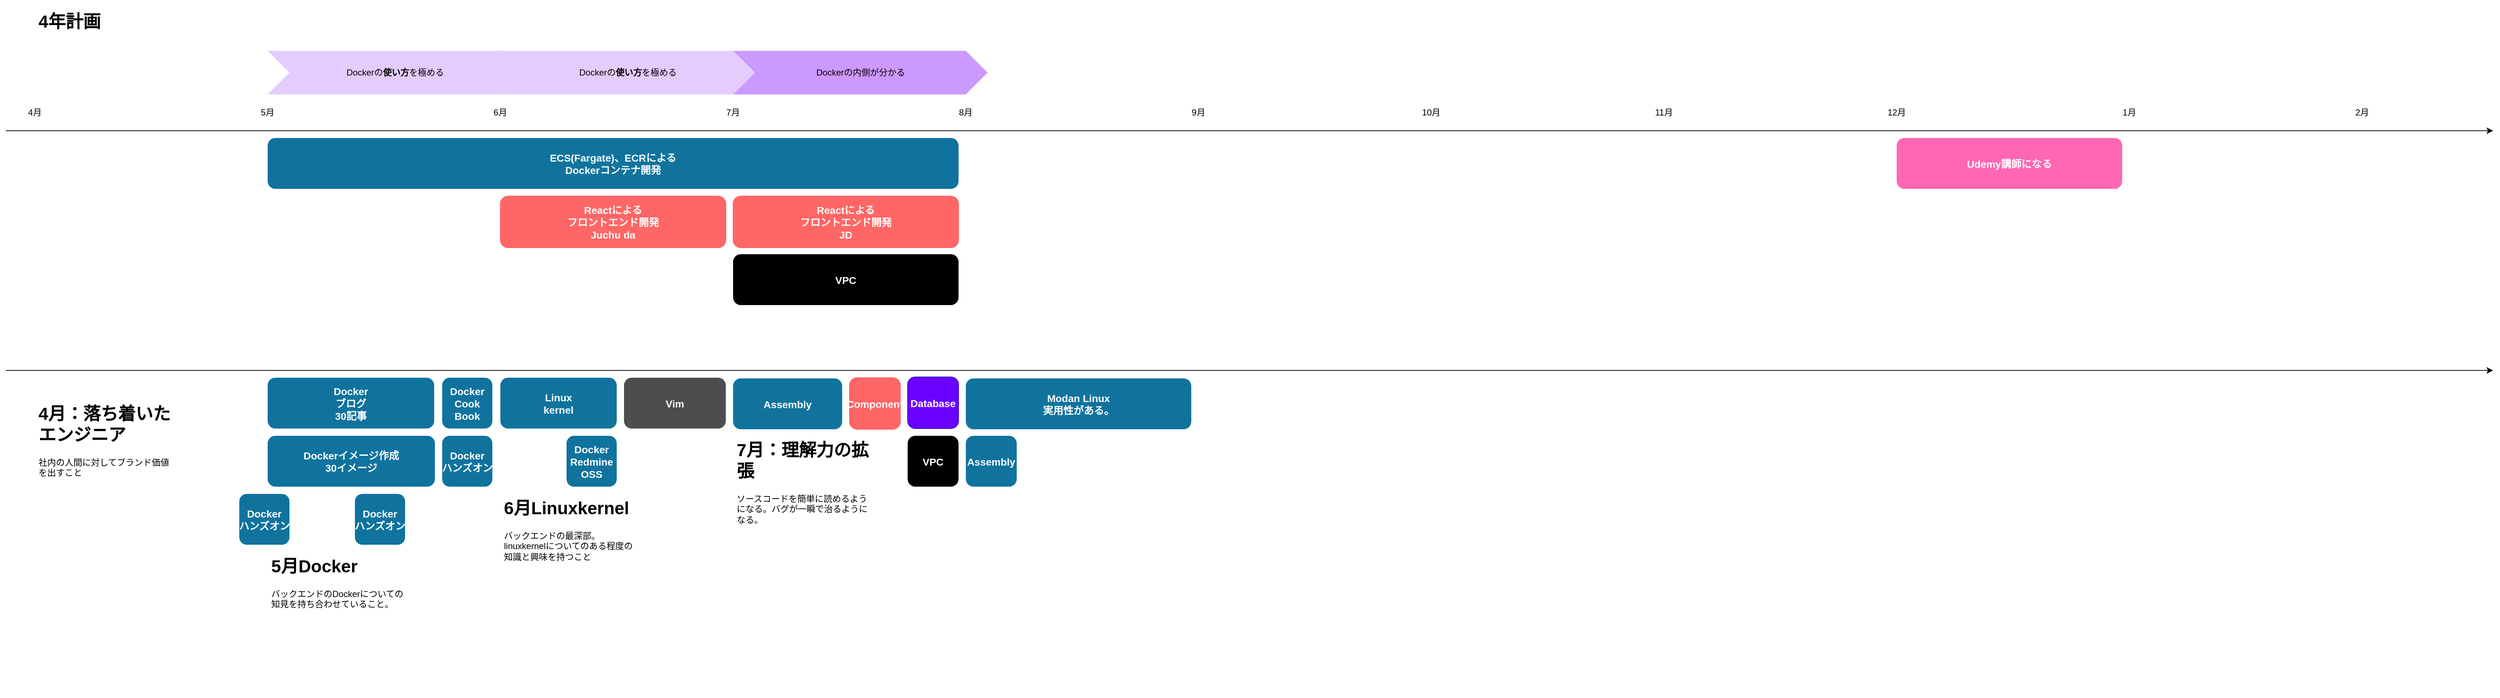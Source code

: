 <mxfile version="21.6.3" type="github" pages="16">
  <diagram name="4年計画" id="97916047-d0de-89f5-080d-49f4d83e522f">
    <mxGraphModel dx="3427.5" dy="796" grid="1" gridSize="10" guides="1" tooltips="1" connect="1" arrows="1" fold="1" page="1" pageScale="1.5" pageWidth="1169" pageHeight="827" background="none" math="0" shadow="0">
      <root>
        <mxCell id="0" />
        <mxCell id="1" parent="0" />
        <mxCell id="13" value="Dockerイメージ作成&#xa;30イメージ" style="rounded=1;fillColor=#10739E;strokeColor=none;shadow=0;gradientColor=none;fontStyle=1;fontColor=#FFFFFF;fontSize=14;" parent="1" vertex="1">
          <mxGeometry x="160" y="610" width="230" height="70" as="geometry" />
        </mxCell>
        <mxCell id="23" value="Udemy講師になる" style="rounded=1;fillColor=#FF66B3;strokeColor=none;shadow=0;gradientColor=none;fontStyle=1;fontColor=#FFFFFF;fontSize=14;" parent="1" vertex="1">
          <mxGeometry x="2400" y="200" width="310" height="70" as="geometry" />
        </mxCell>
        <mxCell id="xF6ZWOKInyqR6n-Y7WRU-57" value="" style="endArrow=classic;html=1;rounded=0;shadow=0;" parent="1" edge="1">
          <mxGeometry width="50" height="50" relative="1" as="geometry">
            <mxPoint x="-200" y="190" as="sourcePoint" />
            <mxPoint x="3220" y="190" as="targetPoint" />
          </mxGeometry>
        </mxCell>
        <mxCell id="xF6ZWOKInyqR6n-Y7WRU-60" value="5月" style="text;html=1;strokeColor=none;fillColor=none;align=center;verticalAlign=middle;whiteSpace=wrap;rounded=0;shadow=0;" parent="1" vertex="1">
          <mxGeometry x="130" y="150" width="60" height="30" as="geometry" />
        </mxCell>
        <mxCell id="Gdgko9D3i1UR2ON9QMaX-27" value="4月" style="text;html=1;strokeColor=none;fillColor=none;align=center;verticalAlign=middle;whiteSpace=wrap;rounded=0;shadow=0;" parent="1" vertex="1">
          <mxGeometry x="-190" y="150" width="60" height="30" as="geometry" />
        </mxCell>
        <mxCell id="Gdgko9D3i1UR2ON9QMaX-35" value="Dockerの&lt;b&gt;使い方&lt;/b&gt;を極める" style="html=1;shadow=0;dashed=0;align=center;verticalAlign=middle;shape=mxgraph.arrows2.arrow;dy=0;dx=30;notch=30;fillColor=#E5CCFF;strokeColor=none;" parent="1" vertex="1">
          <mxGeometry x="160" y="80" width="350" height="60" as="geometry" />
        </mxCell>
        <mxCell id="QxE2RGYagGy3tvdvQrlY-23" value="&lt;h1&gt;4月：落ち着いたエンジニア&lt;/h1&gt;&lt;p&gt;社内の人間に対してブランド価値を出すこと&lt;/p&gt;" style="text;html=1;strokeColor=none;fillColor=none;spacing=5;spacingTop=-20;whiteSpace=wrap;overflow=hidden;rounded=0;shadow=0;" parent="1" vertex="1">
          <mxGeometry x="-160" y="560" width="190" height="120" as="geometry" />
        </mxCell>
        <mxCell id="QxE2RGYagGy3tvdvQrlY-24" value="&lt;h1&gt;4年計画&lt;/h1&gt;" style="text;html=1;strokeColor=none;fillColor=none;spacing=5;spacingTop=-20;whiteSpace=wrap;overflow=hidden;rounded=0;shadow=0;" parent="1" vertex="1">
          <mxGeometry x="-160" y="20" width="190" height="40" as="geometry" />
        </mxCell>
        <mxCell id="wME3YywJDaO5Y4TE0Xyb-27" value="8月" style="text;html=1;strokeColor=none;fillColor=none;align=center;verticalAlign=middle;whiteSpace=wrap;rounded=0;shadow=0;" parent="1" vertex="1">
          <mxGeometry x="1090" y="150" width="60" height="30" as="geometry" />
        </mxCell>
        <mxCell id="wME3YywJDaO5Y4TE0Xyb-31" value="12月" style="text;html=1;strokeColor=none;fillColor=none;align=center;verticalAlign=middle;whiteSpace=wrap;rounded=0;shadow=0;" parent="1" vertex="1">
          <mxGeometry x="2370" y="150" width="60" height="30" as="geometry" />
        </mxCell>
        <mxCell id="wME3YywJDaO5Y4TE0Xyb-34" value="2月" style="text;html=1;strokeColor=none;fillColor=none;align=center;verticalAlign=middle;whiteSpace=wrap;rounded=0;shadow=0;" parent="1" vertex="1">
          <mxGeometry x="3010" y="150" width="60" height="30" as="geometry" />
        </mxCell>
        <mxCell id="wME3YywJDaO5Y4TE0Xyb-36" value="6月" style="text;html=1;strokeColor=none;fillColor=none;align=center;verticalAlign=middle;whiteSpace=wrap;rounded=0;shadow=0;" parent="1" vertex="1">
          <mxGeometry x="450" y="150" width="60" height="30" as="geometry" />
        </mxCell>
        <mxCell id="wME3YywJDaO5Y4TE0Xyb-39" value="7月" style="text;html=1;strokeColor=none;fillColor=none;align=center;verticalAlign=middle;whiteSpace=wrap;rounded=0;shadow=0;" parent="1" vertex="1">
          <mxGeometry x="770" y="150" width="60" height="30" as="geometry" />
        </mxCell>
        <mxCell id="wME3YywJDaO5Y4TE0Xyb-40" value="9月" style="text;html=1;strokeColor=none;fillColor=none;align=center;verticalAlign=middle;whiteSpace=wrap;rounded=0;shadow=0;" parent="1" vertex="1">
          <mxGeometry x="1410" y="150" width="60" height="30" as="geometry" />
        </mxCell>
        <mxCell id="wME3YywJDaO5Y4TE0Xyb-41" value="10月" style="text;html=1;strokeColor=none;fillColor=none;align=center;verticalAlign=middle;whiteSpace=wrap;rounded=0;shadow=0;" parent="1" vertex="1">
          <mxGeometry x="1730" y="150" width="60" height="30" as="geometry" />
        </mxCell>
        <mxCell id="wME3YywJDaO5Y4TE0Xyb-43" value="11月" style="text;html=1;strokeColor=none;fillColor=none;align=center;verticalAlign=middle;whiteSpace=wrap;rounded=0;shadow=0;" parent="1" vertex="1">
          <mxGeometry x="2050" y="150" width="60" height="30" as="geometry" />
        </mxCell>
        <mxCell id="wME3YywJDaO5Y4TE0Xyb-44" value="1月" style="text;html=1;strokeColor=none;fillColor=none;align=center;verticalAlign=middle;whiteSpace=wrap;rounded=0;shadow=0;" parent="1" vertex="1">
          <mxGeometry x="2690" y="150" width="60" height="30" as="geometry" />
        </mxCell>
        <mxCell id="meQvsrhxQ2nUZEpvDNBp-25" value="Dockerの&lt;b&gt;使い方&lt;/b&gt;を極める" style="html=1;shadow=0;dashed=0;align=center;verticalAlign=middle;shape=mxgraph.arrows2.arrow;dy=0;dx=30;notch=30;fillColor=#E5CCFF;strokeColor=none;" parent="1" vertex="1">
          <mxGeometry x="480" y="80" width="350" height="60" as="geometry" />
        </mxCell>
        <mxCell id="meQvsrhxQ2nUZEpvDNBp-26" value="Dockerの内側が分かる" style="html=1;shadow=0;dashed=0;align=center;verticalAlign=middle;shape=mxgraph.arrows2.arrow;dy=0;dx=30;notch=30;fillColor=#CC99FF;strokeColor=none;" parent="1" vertex="1">
          <mxGeometry x="800" y="80" width="350" height="60" as="geometry" />
        </mxCell>
        <mxCell id="2BBEnV7eWGcI8kgwzLtz-24" value="" style="endArrow=classic;html=1;rounded=0;shadow=0;" edge="1" parent="1">
          <mxGeometry width="50" height="50" relative="1" as="geometry">
            <mxPoint x="-200" y="520" as="sourcePoint" />
            <mxPoint x="3220" y="520" as="targetPoint" />
          </mxGeometry>
        </mxCell>
        <mxCell id="-Iw99BififdwO-UwI3aW-23" value="Docker&#xa;ブログ&#xa;30記事" style="rounded=1;fillColor=#10739E;strokeColor=none;shadow=0;gradientColor=none;fontStyle=1;fontColor=#FFFFFF;fontSize=14;" vertex="1" parent="1">
          <mxGeometry x="160" y="530" width="229" height="70" as="geometry" />
        </mxCell>
        <mxCell id="-Iw99BififdwO-UwI3aW-24" value="Docker&#xa;Cook&#xa;Book" style="rounded=1;fillColor=#10739E;strokeColor=none;shadow=0;gradientColor=none;fontStyle=1;fontColor=#FFFFFF;fontSize=14;" vertex="1" parent="1">
          <mxGeometry x="400" y="530" width="69" height="70" as="geometry" />
        </mxCell>
        <mxCell id="-Iw99BififdwO-UwI3aW-26" value="Linux&#xa;kernel" style="rounded=1;fillColor=#10739E;strokeColor=none;shadow=0;gradientColor=none;fontStyle=1;fontColor=#FFFFFF;fontSize=14;" vertex="1" parent="1">
          <mxGeometry x="480" y="530" width="160" height="70" as="geometry" />
        </mxCell>
        <mxCell id="-Iw99BififdwO-UwI3aW-27" value="Docker&#xa;ハンズオン" style="rounded=1;fillColor=#10739E;strokeColor=none;shadow=0;gradientColor=none;fontStyle=1;fontColor=#FFFFFF;fontSize=14;" vertex="1" parent="1">
          <mxGeometry x="121" y="690" width="69" height="70" as="geometry" />
        </mxCell>
        <mxCell id="-Iw99BififdwO-UwI3aW-28" value="Docker&#xa;ハンズオン" style="rounded=1;fillColor=#10739E;strokeColor=none;shadow=0;gradientColor=none;fontStyle=1;fontColor=#FFFFFF;fontSize=14;" vertex="1" parent="1">
          <mxGeometry x="400" y="610" width="69" height="70" as="geometry" />
        </mxCell>
        <mxCell id="-Iw99BififdwO-UwI3aW-29" value="Docker&#xa;ハンズオン" style="rounded=1;fillColor=#10739E;strokeColor=none;shadow=0;gradientColor=none;fontStyle=1;fontColor=#FFFFFF;fontSize=14;" vertex="1" parent="1">
          <mxGeometry x="280" y="690" width="69" height="70" as="geometry" />
        </mxCell>
        <mxCell id="DAtq5e07eJJHj1XAkwMW-23" value="Vim" style="rounded=1;fillColor=#4D4D4D;strokeColor=none;shadow=0;gradientColor=none;fontStyle=1;fontColor=#FFFFFF;fontSize=14;" vertex="1" parent="1">
          <mxGeometry x="650" y="530" width="140" height="70" as="geometry" />
        </mxCell>
        <mxCell id="CwLthUkNWae2N1rkRZTA-23" value="Docker&#xa;Redmine&#xa;OSS" style="rounded=1;fillColor=#10739E;strokeColor=none;shadow=0;gradientColor=none;fontStyle=1;fontColor=#FFFFFF;fontSize=14;" vertex="1" parent="1">
          <mxGeometry x="571" y="610" width="69" height="70" as="geometry" />
        </mxCell>
        <mxCell id="CwLthUkNWae2N1rkRZTA-24" value="ECS(Fargate)、ECRによる&#xa;Dockerコンテナ開発" style="rounded=1;fillColor=#10739E;strokeColor=none;shadow=0;gradientColor=none;fontStyle=1;fontColor=#FFFFFF;fontSize=14;" vertex="1" parent="1">
          <mxGeometry x="160" y="200" width="950" height="70" as="geometry" />
        </mxCell>
        <mxCell id="tiaFMos9DW-hjRQ7qsWK-23" value="Reactによる&#xa;フロントエンド開発&#xa;JD" style="rounded=1;fillColor=#FF6666;strokeColor=#FF6666;shadow=0;fontStyle=1;fontColor=#ffffff;fontSize=14;" vertex="1" parent="1">
          <mxGeometry x="800" y="280" width="310" height="71" as="geometry" />
        </mxCell>
        <mxCell id="tiaFMos9DW-hjRQ7qsWK-24" value="Reactによる&#xa;フロントエンド開発&#xa;Juchu da" style="rounded=1;fillColor=#FF6666;strokeColor=#FF6666;shadow=0;fontStyle=1;fontColor=#ffffff;fontSize=14;" vertex="1" parent="1">
          <mxGeometry x="480" y="280" width="310" height="71" as="geometry" />
        </mxCell>
        <mxCell id="tiaFMos9DW-hjRQ7qsWK-25" value="Database" style="rounded=1;fillColor=#6a00ff;strokeColor=#3700CC;shadow=0;fontStyle=1;fontColor=#ffffff;fontSize=14;" vertex="1" parent="1">
          <mxGeometry x="1040" y="529" width="70" height="71" as="geometry" />
        </mxCell>
        <mxCell id="tiaFMos9DW-hjRQ7qsWK-26" value="Component" style="rounded=1;fillColor=#FF6666;strokeColor=#FF6666;shadow=0;fontStyle=1;fontColor=#ffffff;fontSize=14;" vertex="1" parent="1">
          <mxGeometry x="960" y="530" width="70" height="71" as="geometry" />
        </mxCell>
        <mxCell id="VEf3ebrTfTeom3nwhC0N-23" value="Assembly" style="rounded=1;fillColor=#10739E;strokeColor=none;shadow=0;gradientColor=none;fontStyle=1;fontColor=#FFFFFF;fontSize=14;" vertex="1" parent="1">
          <mxGeometry x="800" y="531" width="150" height="70" as="geometry" />
        </mxCell>
        <mxCell id="VEf3ebrTfTeom3nwhC0N-24" value="&lt;h1&gt;7月：理解力の拡張&lt;/h1&gt;&lt;p&gt;ソースコードを簡単に読めるようになる。&lt;span style=&quot;background-color: initial;&quot;&gt;バグが一瞬で治るようになる。&lt;/span&gt;&lt;/p&gt;" style="text;html=1;strokeColor=none;fillColor=none;spacing=5;spacingTop=-20;whiteSpace=wrap;overflow=hidden;rounded=0;shadow=0;" vertex="1" parent="1">
          <mxGeometry x="800" y="610" width="190" height="200" as="geometry" />
        </mxCell>
        <mxCell id="iXyIHYGtTw1nwivuTf_9-23" value="&lt;h1&gt;6月Linuxkernel&lt;/h1&gt;&lt;p&gt;バックエンドの最深部。linuxkernelについてのある程度の知識と興味を持つこと&lt;/p&gt;" style="text;html=1;strokeColor=none;fillColor=none;spacing=5;spacingTop=-20;whiteSpace=wrap;overflow=hidden;rounded=0;shadow=0;" vertex="1" parent="1">
          <mxGeometry x="480" y="690" width="190" height="200" as="geometry" />
        </mxCell>
        <mxCell id="UfgrMKgKtw4CitaYaumQ-23" value="&lt;h1&gt;5月Docker&lt;/h1&gt;&lt;p&gt;バックエンドのDockerについての知見を持ち合わせていること。&lt;/p&gt;" style="text;html=1;strokeColor=none;fillColor=none;spacing=5;spacingTop=-20;whiteSpace=wrap;overflow=hidden;rounded=0;shadow=0;" vertex="1" parent="1">
          <mxGeometry x="160" y="770" width="190" height="200" as="geometry" />
        </mxCell>
        <mxCell id="Q7ONCE9FGFM0RBG3LmpH-23" value="Assembly" style="rounded=1;fillColor=#10739E;strokeColor=none;shadow=0;gradientColor=none;fontStyle=1;fontColor=#FFFFFF;fontSize=14;" vertex="1" parent="1">
          <mxGeometry x="1120" y="610" width="70" height="70" as="geometry" />
        </mxCell>
        <mxCell id="Q7ONCE9FGFM0RBG3LmpH-24" value="Modan Linux&#xa;実用性がある。" style="rounded=1;fillColor=#10739E;strokeColor=none;shadow=0;gradientColor=none;fontStyle=1;fontColor=#FFFFFF;fontSize=14;" vertex="1" parent="1">
          <mxGeometry x="1120" y="531" width="310" height="70" as="geometry" />
        </mxCell>
        <mxCell id="Q7ONCE9FGFM0RBG3LmpH-26" value="VPC" style="rounded=1;fillColor=#000000;strokeColor=none;shadow=0;gradientColor=none;fontStyle=1;fontColor=#FFFFFF;fontSize=14;" vertex="1" parent="1">
          <mxGeometry x="1040" y="610" width="70" height="70" as="geometry" />
        </mxCell>
        <mxCell id="Q7ONCE9FGFM0RBG3LmpH-27" value="VPC" style="rounded=1;fillColor=#000000;strokeColor=none;shadow=0;gradientColor=none;fontStyle=1;fontColor=#FFFFFF;fontSize=14;" vertex="1" parent="1">
          <mxGeometry x="800" y="360" width="310" height="70" as="geometry" />
        </mxCell>
      </root>
    </mxGraphModel>
  </diagram>
  <diagram id="dOzsMLaLfuAFWFd9yQqL" name="20230508">
    <mxGraphModel dx="1674" dy="796" grid="1" gridSize="10" guides="1" tooltips="1" connect="1" arrows="1" fold="1" page="1" pageScale="1" pageWidth="827" pageHeight="1169" math="0" shadow="0">
      <root>
        <mxCell id="0" />
        <mxCell id="1" parent="0" />
        <mxCell id="hxzyAHtc7u9-Gamvkped-1" value="run&#xa;コマンド" style="rounded=1;fillColor=#109e81;strokeColor=none;shadow=1;gradientColor=none;fontStyle=1;fontColor=#FFFFFF;fontSize=14;" parent="1" vertex="1">
          <mxGeometry x="160" y="145" width="68" height="60" as="geometry" />
        </mxCell>
        <mxCell id="AJi6j7Pdl-XWODzdbraL-1" value="火" style="text;html=1;strokeColor=none;fillColor=none;align=center;verticalAlign=middle;whiteSpace=wrap;rounded=0;" parent="1" vertex="1">
          <mxGeometry x="219" y="85" width="60" height="30" as="geometry" />
        </mxCell>
        <mxCell id="AJi6j7Pdl-XWODzdbraL-2" value="水" style="text;html=1;strokeColor=none;fillColor=none;align=center;verticalAlign=middle;whiteSpace=wrap;rounded=0;" parent="1" vertex="1">
          <mxGeometry x="299" y="85" width="60" height="30" as="geometry" />
        </mxCell>
        <mxCell id="AJi6j7Pdl-XWODzdbraL-3" value="木" style="text;html=1;strokeColor=none;fillColor=none;align=center;verticalAlign=middle;whiteSpace=wrap;rounded=0;" parent="1" vertex="1">
          <mxGeometry x="379" y="85" width="60" height="30" as="geometry" />
        </mxCell>
        <mxCell id="AJi6j7Pdl-XWODzdbraL-4" value="金" style="text;html=1;strokeColor=none;fillColor=none;align=center;verticalAlign=middle;whiteSpace=wrap;rounded=0;" parent="1" vertex="1">
          <mxGeometry x="459" y="85" width="60" height="30" as="geometry" />
        </mxCell>
        <mxCell id="AJi6j7Pdl-XWODzdbraL-5" value="土" style="text;html=1;strokeColor=none;fillColor=none;align=center;verticalAlign=middle;whiteSpace=wrap;rounded=0;" parent="1" vertex="1">
          <mxGeometry x="539" y="85" width="60" height="30" as="geometry" />
        </mxCell>
        <mxCell id="AJi6j7Pdl-XWODzdbraL-6" value="日" style="text;html=1;strokeColor=none;fillColor=none;align=center;verticalAlign=middle;whiteSpace=wrap;rounded=0;" parent="1" vertex="1">
          <mxGeometry x="619" y="85" width="60" height="30" as="geometry" />
        </mxCell>
        <mxCell id="AJi6j7Pdl-XWODzdbraL-9" value="月" style="text;html=1;strokeColor=none;fillColor=none;align=center;verticalAlign=middle;whiteSpace=wrap;rounded=0;" parent="1" vertex="1">
          <mxGeometry x="139" y="85" width="60" height="30" as="geometry" />
        </mxCell>
        <mxCell id="pcjsNaYhnbBTH-fHsbPb-1" value="" style="endArrow=classic;html=1;rounded=0;" parent="1" edge="1">
          <mxGeometry width="50" height="50" relative="1" as="geometry">
            <mxPoint x="129" y="115" as="sourcePoint" />
            <mxPoint x="720" y="115" as="targetPoint" />
          </mxGeometry>
        </mxCell>
        <mxCell id="TEoozZucvP_fORCVZNbA-1" value="build&#xa;コマンド" style="rounded=1;fillColor=#109e81;strokeColor=none;shadow=1;gradientColor=none;fontStyle=1;fontColor=#FFFFFF;fontSize=14;" parent="1" vertex="1">
          <mxGeometry x="240" y="145" width="68" height="60" as="geometry" />
        </mxCell>
        <mxCell id="Rcb28j8hBdPaMy6jUmBk-1" value="Django" style="rounded=1;fillColor=#109e81;strokeColor=none;shadow=1;gradientColor=none;fontStyle=1;fontColor=#FFFFFF;fontSize=14;" parent="1" vertex="1">
          <mxGeometry x="400" y="145" width="68" height="60" as="geometry" />
        </mxCell>
        <mxCell id="uvnCR2wLUPtSX4PYDWxz-1" value="Django&#xa;イメージ" style="rounded=1;fillColor=#10739E;strokeColor=none;shadow=1;gradientColor=none;fontStyle=1;fontColor=#FFFFFF;fontSize=14;" parent="1" vertex="1">
          <mxGeometry x="400" y="225" width="70" height="70" as="geometry" />
        </mxCell>
        <mxCell id="uvnCR2wLUPtSX4PYDWxz-2" value="Django&#xa;Compose&#xa;イベント用" style="rounded=1;fillColor=#109e81;strokeColor=none;shadow=1;gradientColor=none;fontStyle=1;fontColor=#FFFFFF;fontSize=14;" parent="1" vertex="1">
          <mxGeometry x="490" y="145" width="68" height="60" as="geometry" />
        </mxCell>
        <mxCell id="uvnCR2wLUPtSX4PYDWxz-3" value="Django&#xa;Compose&#xa;イメージ" style="rounded=1;fillColor=#10739E;strokeColor=none;shadow=1;gradientColor=none;fontStyle=1;fontColor=#FFFFFF;fontSize=14;" parent="1" vertex="1">
          <mxGeometry x="490" y="225" width="70" height="70" as="geometry" />
        </mxCell>
        <mxCell id="uvnCR2wLUPtSX4PYDWxz-4" value="Docker&#xa;file" style="rounded=1;fillColor=#109e81;strokeColor=none;shadow=1;gradientColor=none;fontStyle=1;fontColor=#FFFFFF;fontSize=14;" parent="1" vertex="1">
          <mxGeometry x="320" y="145" width="68" height="60" as="geometry" />
        </mxCell>
        <mxCell id="1w6maaI8IXZntmknprhq-1" value="ECS(Fargate)、ECRによる&#xa;Dockerコンテナ開発" style="rounded=1;fillColor=#000000;strokeColor=none;shadow=1;gradientColor=none;fontStyle=1;fontColor=#FFFFFF;fontSize=14;" parent="1" vertex="1">
          <mxGeometry x="160" y="335" width="310" height="70" as="geometry" />
        </mxCell>
        <mxCell id="YfpS8ggx-ZcZnwqrGNAQ-1" value="5/8の週 行動記録" style="text;html=1;strokeColor=none;fillColor=none;align=center;verticalAlign=middle;whiteSpace=wrap;rounded=0;" parent="1" vertex="1">
          <mxGeometry x="120" y="45" width="120" height="30" as="geometry" />
        </mxCell>
        <mxCell id="YfpS8ggx-ZcZnwqrGNAQ-2" value="&lt;h1&gt;よかったこと&lt;/h1&gt;&lt;p&gt;「dockerを極める」という言葉通りの行動を起こせたこと。&lt;/p&gt;&lt;p&gt;イベントやブログを見てくれる人が良いプレッシャーとなったこと&lt;/p&gt;&lt;p&gt;&lt;br&gt;&lt;/p&gt;" style="text;html=1;strokeColor=none;fillColor=none;spacing=5;spacingTop=-20;whiteSpace=wrap;overflow=hidden;rounded=0;" parent="1" vertex="1">
          <mxGeometry x="360" y="435" width="190" height="120" as="geometry" />
        </mxCell>
        <mxCell id="YfpS8ggx-ZcZnwqrGNAQ-3" value="&lt;h1&gt;DockerのPythonイメージを極める週&lt;/h1&gt;" style="text;html=1;strokeColor=none;fillColor=none;spacing=5;spacingTop=-20;whiteSpace=wrap;overflow=hidden;rounded=0;" parent="1" vertex="1">
          <mxGeometry x="240" y="40" width="430" height="40" as="geometry" />
        </mxCell>
        <mxCell id="GKY9bzwdysOG-uuzM1cc-1" value="&lt;h1&gt;次やること&lt;/h1&gt;&lt;p&gt;「dockerを極める」という言葉通りの行動を起こせたこと。&lt;/p&gt;&lt;p&gt;イベントやブログを見てくれる人が良いプレッシャーとなったこと&lt;/p&gt;&lt;p&gt;&lt;br&gt;&lt;/p&gt;" style="text;html=1;strokeColor=none;fillColor=none;spacing=5;spacingTop=-20;whiteSpace=wrap;overflow=hidden;rounded=0;" parent="1" vertex="1">
          <mxGeometry x="599" y="435" width="190" height="120" as="geometry" />
        </mxCell>
        <mxCell id="WvxYukVhRGBxMqUSq1eG-1" value="ハンズオン&#xa;Django" style="rounded=1;fillColor=#9999FF;strokeColor=none;shadow=1;gradientColor=none;fontStyle=1;fontColor=#FFFFFF;fontSize=14;" parent="1" vertex="1">
          <mxGeometry x="640" y="145" width="70" height="70" as="geometry" />
        </mxCell>
        <mxCell id="gM4agHjGpIaAaUTVzUF1-1" value="ハンズオン&lt;br&gt;2回目" style="text;html=1;strokeColor=none;fillColor=none;align=center;verticalAlign=middle;whiteSpace=wrap;rounded=0;" parent="1" vertex="1">
          <mxGeometry x="720" y="159.5" width="80" height="41" as="geometry" />
        </mxCell>
        <mxCell id="R_88vZ8xz2McswVpAV5v-1" value="" style="shadow=0;dashed=0;html=1;strokeColor=none;fillColor=#EF8F21;labelPosition=center;verticalLabelPosition=bottom;verticalAlign=top;align=center;outlineConnect=0;shape=mxgraph.veeam.checked;" parent="1" vertex="1">
          <mxGeometry x="640" y="145" width="20" height="21" as="geometry" />
        </mxCell>
      </root>
    </mxGraphModel>
  </diagram>
  <diagram name="20230515" id="FXtfNNvRTSofU448_K6f">
    <mxGraphModel dx="1301" dy="809" grid="1" gridSize="10" guides="1" tooltips="1" connect="1" arrows="1" fold="1" page="1" pageScale="1" pageWidth="827" pageHeight="1169" math="0" shadow="0">
      <root>
        <mxCell id="Hk9pVeJTwvU5YPsQml7d-0" />
        <mxCell id="Hk9pVeJTwvU5YPsQml7d-1" parent="Hk9pVeJTwvU5YPsQml7d-0" />
        <mxCell id="Hk9pVeJTwvU5YPsQml7d-2" value="Nginx" style="rounded=1;fillColor=#109e81;strokeColor=none;shadow=1;gradientColor=none;fontStyle=1;fontColor=#FFFFFF;fontSize=14;" parent="Hk9pVeJTwvU5YPsQml7d-1" vertex="1">
          <mxGeometry x="160" y="116.75" width="68" height="71" as="geometry" />
        </mxCell>
        <mxCell id="Hk9pVeJTwvU5YPsQml7d-3" value="火" style="text;html=1;strokeColor=none;fillColor=none;align=center;verticalAlign=middle;whiteSpace=wrap;rounded=0;" parent="Hk9pVeJTwvU5YPsQml7d-1" vertex="1">
          <mxGeometry x="219" y="59" width="60" height="30" as="geometry" />
        </mxCell>
        <mxCell id="Hk9pVeJTwvU5YPsQml7d-4" value="水" style="text;html=1;strokeColor=none;fillColor=none;align=center;verticalAlign=middle;whiteSpace=wrap;rounded=0;" parent="Hk9pVeJTwvU5YPsQml7d-1" vertex="1">
          <mxGeometry x="299" y="59" width="60" height="30" as="geometry" />
        </mxCell>
        <mxCell id="Hk9pVeJTwvU5YPsQml7d-5" value="木" style="text;html=1;strokeColor=none;fillColor=none;align=center;verticalAlign=middle;whiteSpace=wrap;rounded=0;" parent="Hk9pVeJTwvU5YPsQml7d-1" vertex="1">
          <mxGeometry x="379" y="59" width="60" height="30" as="geometry" />
        </mxCell>
        <mxCell id="Hk9pVeJTwvU5YPsQml7d-6" value="金" style="text;html=1;strokeColor=none;fillColor=none;align=center;verticalAlign=middle;whiteSpace=wrap;rounded=0;" parent="Hk9pVeJTwvU5YPsQml7d-1" vertex="1">
          <mxGeometry x="459" y="59" width="60" height="30" as="geometry" />
        </mxCell>
        <mxCell id="Hk9pVeJTwvU5YPsQml7d-7" value="土" style="text;html=1;strokeColor=none;fillColor=none;align=center;verticalAlign=middle;whiteSpace=wrap;rounded=0;" parent="Hk9pVeJTwvU5YPsQml7d-1" vertex="1">
          <mxGeometry x="539" y="59" width="60" height="30" as="geometry" />
        </mxCell>
        <mxCell id="Hk9pVeJTwvU5YPsQml7d-8" value="日" style="text;html=1;strokeColor=none;fillColor=none;align=center;verticalAlign=middle;whiteSpace=wrap;rounded=0;" parent="Hk9pVeJTwvU5YPsQml7d-1" vertex="1">
          <mxGeometry x="619" y="59" width="60" height="30" as="geometry" />
        </mxCell>
        <mxCell id="Hk9pVeJTwvU5YPsQml7d-9" value="月" style="text;html=1;strokeColor=none;fillColor=none;align=center;verticalAlign=middle;whiteSpace=wrap;rounded=0;" parent="Hk9pVeJTwvU5YPsQml7d-1" vertex="1">
          <mxGeometry x="139" y="59" width="60" height="30" as="geometry" />
        </mxCell>
        <mxCell id="Hk9pVeJTwvU5YPsQml7d-10" value="" style="endArrow=classic;html=1;rounded=0;" parent="Hk9pVeJTwvU5YPsQml7d-1" edge="1">
          <mxGeometry width="50" height="50" relative="1" as="geometry">
            <mxPoint x="129" y="89" as="sourcePoint" />
            <mxPoint x="720" y="89" as="targetPoint" />
          </mxGeometry>
        </mxCell>
        <mxCell id="Hk9pVeJTwvU5YPsQml7d-12" value="docker&#xa;compose&#xa;徹底解説" style="rounded=1;fillColor=#109e81;strokeColor=none;shadow=1;gradientColor=none;fontStyle=1;fontColor=#FFFFFF;fontSize=14;" parent="Hk9pVeJTwvU5YPsQml7d-1" vertex="1">
          <mxGeometry x="240" y="119" width="70" height="69" as="geometry" />
        </mxCell>
        <mxCell id="Hk9pVeJTwvU5YPsQml7d-13" value="Nginx&#xa;静的サイト" style="rounded=1;fillColor=#10739E;strokeColor=none;shadow=1;gradientColor=none;fontStyle=1;fontColor=#FFFFFF;fontSize=14;" parent="Hk9pVeJTwvU5YPsQml7d-1" vertex="1">
          <mxGeometry x="160" y="199" width="70" height="70" as="geometry" />
        </mxCell>
        <mxCell id="Hk9pVeJTwvU5YPsQml7d-16" value="Django&#xa;Nginx&#xa;Compose" style="rounded=1;fillColor=#109e81;strokeColor=none;shadow=1;gradientColor=none;fontStyle=1;fontColor=#FFFFFF;fontSize=14;" parent="Hk9pVeJTwvU5YPsQml7d-1" vertex="1">
          <mxGeometry x="320" y="119" width="68" height="69" as="geometry" />
        </mxCell>
        <mxCell id="Hk9pVeJTwvU5YPsQml7d-17" value="ECS&#xa;実践" style="rounded=1;fillColor=#000000;strokeColor=none;shadow=1;gradientColor=none;fontStyle=1;fontColor=#FFFFFF;fontSize=14;" parent="Hk9pVeJTwvU5YPsQml7d-1" vertex="1">
          <mxGeometry x="160" y="290" width="70" height="70" as="geometry" />
        </mxCell>
        <mxCell id="Hk9pVeJTwvU5YPsQml7d-18" value="5/15の週 行動記録" style="text;html=1;strokeColor=none;fillColor=none;align=center;verticalAlign=middle;whiteSpace=wrap;rounded=0;" parent="Hk9pVeJTwvU5YPsQml7d-1" vertex="1">
          <mxGeometry x="120" y="19" width="120" height="30" as="geometry" />
        </mxCell>
        <mxCell id="Hk9pVeJTwvU5YPsQml7d-19" value="&lt;h1&gt;予定&lt;/h1&gt;&lt;p&gt;週の前半ではNginxについて&lt;/p&gt;&lt;p&gt;週の後半ではdocker-compose&lt;/p&gt;" style="text;html=1;strokeColor=none;fillColor=none;spacing=5;spacingTop=-20;whiteSpace=wrap;overflow=hidden;rounded=0;" parent="Hk9pVeJTwvU5YPsQml7d-1" vertex="1">
          <mxGeometry x="599" y="240" width="190" height="120" as="geometry" />
        </mxCell>
        <mxCell id="Hk9pVeJTwvU5YPsQml7d-20" value="&lt;h1&gt;テーマ：Docker-compose&lt;/h1&gt;" style="text;html=1;strokeColor=none;fillColor=none;spacing=5;spacingTop=-20;whiteSpace=wrap;overflow=hidden;rounded=0;" parent="Hk9pVeJTwvU5YPsQml7d-1" vertex="1">
          <mxGeometry x="240" y="14" width="480" height="40" as="geometry" />
        </mxCell>
        <mxCell id="XxWkW4DouzqRmkUsaa6--0" value="Django&#xa;Nginx&#xa;Compose" style="rounded=1;fillColor=#10739E;strokeColor=none;shadow=1;gradientColor=none;fontStyle=1;fontColor=#FFFFFF;fontSize=14;" parent="Hk9pVeJTwvU5YPsQml7d-1" vertex="1">
          <mxGeometry x="320" y="201" width="70" height="70" as="geometry" />
        </mxCell>
        <mxCell id="XxWkW4DouzqRmkUsaa6--1" value="Wordpress" style="rounded=1;fillColor=#109e81;strokeColor=none;shadow=1;gradientColor=none;fontStyle=1;fontColor=#FFFFFF;fontSize=14;" parent="Hk9pVeJTwvU5YPsQml7d-1" vertex="1">
          <mxGeometry x="162" y="518" width="68" height="71" as="geometry" />
        </mxCell>
        <mxCell id="XxWkW4DouzqRmkUsaa6--2" value="Wordpress" style="rounded=1;fillColor=#10739E;strokeColor=none;shadow=1;gradientColor=none;fontStyle=1;fontColor=#FFFFFF;fontSize=14;" parent="Hk9pVeJTwvU5YPsQml7d-1" vertex="1">
          <mxGeometry x="240" y="518" width="70" height="71" as="geometry" />
        </mxCell>
        <mxCell id="_ZXb6s39T44SkoncYWK_-0" value="記事数&lt;br&gt;8→11" style="text;html=1;strokeColor=none;fillColor=none;align=center;verticalAlign=middle;whiteSpace=wrap;rounded=0;" parent="Hk9pVeJTwvU5YPsQml7d-1" vertex="1">
          <mxGeometry x="720" y="119" width="80" height="41" as="geometry" />
        </mxCell>
        <mxCell id="_ZXb6s39T44SkoncYWK_-1" value="イメージ数&lt;br&gt;4→8" style="text;html=1;strokeColor=none;fillColor=none;align=center;verticalAlign=middle;whiteSpace=wrap;rounded=0;" parent="Hk9pVeJTwvU5YPsQml7d-1" vertex="1">
          <mxGeometry x="720" y="160" width="80" height="41" as="geometry" />
        </mxCell>
        <mxCell id="S3llnuwgeC9rCu-zn0-w-3" value="" style="shadow=0;dashed=0;html=1;strokeColor=none;fillColor=#EF8F21;labelPosition=center;verticalLabelPosition=bottom;verticalAlign=top;align=center;outlineConnect=0;shape=mxgraph.veeam.checked;" parent="Hk9pVeJTwvU5YPsQml7d-1" vertex="1">
          <mxGeometry x="160" y="119" width="20" height="21" as="geometry" />
        </mxCell>
        <mxCell id="S3llnuwgeC9rCu-zn0-w-5" value="" style="shadow=0;dashed=0;html=1;strokeColor=none;fillColor=#EF8F21;labelPosition=center;verticalLabelPosition=bottom;verticalAlign=top;align=center;outlineConnect=0;shape=mxgraph.veeam.checked;" parent="Hk9pVeJTwvU5YPsQml7d-1" vertex="1">
          <mxGeometry x="160" y="201" width="20" height="21" as="geometry" />
        </mxCell>
        <mxCell id="7I2Q6iphAH70UtHSqbQp-0" value="公式OSS" style="rounded=1;fillColor=#4D4D4D;strokeColor=none;shadow=1;gradientColor=none;fontStyle=1;fontColor=#FFFFFF;fontSize=14;" parent="Hk9pVeJTwvU5YPsQml7d-1" vertex="1">
          <mxGeometry x="160" y="380" width="150" height="70" as="geometry" />
        </mxCell>
        <mxCell id="7I2Q6iphAH70UtHSqbQp-1" value="" style="shadow=0;dashed=0;html=1;strokeColor=none;fillColor=#EF8F21;labelPosition=center;verticalLabelPosition=bottom;verticalAlign=top;align=center;outlineConnect=0;shape=mxgraph.veeam.checked;" parent="Hk9pVeJTwvU5YPsQml7d-1" vertex="1">
          <mxGeometry x="162" y="290" width="20" height="21" as="geometry" />
        </mxCell>
        <mxCell id="7I2Q6iphAH70UtHSqbQp-2" value="" style="shadow=0;dashed=0;html=1;strokeColor=none;fillColor=#EF8F21;labelPosition=center;verticalLabelPosition=bottom;verticalAlign=top;align=center;outlineConnect=0;shape=mxgraph.veeam.checked;" parent="Hk9pVeJTwvU5YPsQml7d-1" vertex="1">
          <mxGeometry x="240" y="119" width="20" height="21" as="geometry" />
        </mxCell>
        <mxCell id="OuYYi-8MPwsP4qSSNTu3-1" value="PMO&#xa;就任" style="rounded=1;fillColor=#000000;strokeColor=none;shadow=1;gradientColor=none;fontStyle=1;fontColor=#FFFFFF;fontSize=14;" parent="Hk9pVeJTwvU5YPsQml7d-1" vertex="1">
          <mxGeometry x="242" y="290" width="70" height="70" as="geometry" />
        </mxCell>
        <mxCell id="OZMwAMQygSzF3nfgP-QT-1" value="" style="shadow=0;dashed=0;html=1;strokeColor=none;fillColor=#EF8F21;labelPosition=center;verticalLabelPosition=bottom;verticalAlign=top;align=center;outlineConnect=0;shape=mxgraph.veeam.checked;" parent="Hk9pVeJTwvU5YPsQml7d-1" vertex="1">
          <mxGeometry x="320" y="201" width="20" height="21" as="geometry" />
        </mxCell>
        <mxCell id="KrRgvyoEI6A-iQ7aIiH7-0" value="非公式&#xa;Docker OSS" style="rounded=1;fillColor=#4D4D4D;strokeColor=none;shadow=1;gradientColor=none;fontStyle=1;fontColor=#FFFFFF;fontSize=14;" parent="Hk9pVeJTwvU5YPsQml7d-1" vertex="1">
          <mxGeometry x="320" y="380" width="230" height="70" as="geometry" />
        </mxCell>
        <mxCell id="uy_hSp_QpMaEcFpWxOQg-2" value="&lt;h1&gt;未実施&lt;/h1&gt;" style="text;html=1;strokeColor=none;fillColor=none;spacing=5;spacingTop=-20;whiteSpace=wrap;overflow=hidden;rounded=0;" parent="Hk9pVeJTwvU5YPsQml7d-1" vertex="1">
          <mxGeometry x="120" y="479" width="190" height="39" as="geometry" />
        </mxCell>
        <mxCell id="uy_hSp_QpMaEcFpWxOQg-3" value="React&#xa;Native" style="rounded=1;fillColor=#109e81;strokeColor=none;shadow=1;gradientColor=none;fontStyle=1;fontColor=#FFFFFF;fontSize=14;" parent="Hk9pVeJTwvU5YPsQml7d-1" vertex="1">
          <mxGeometry x="402" y="119" width="68" height="66.5" as="geometry" />
        </mxCell>
        <mxCell id="uy_hSp_QpMaEcFpWxOQg-4" value="React&#xa;Native" style="rounded=1;fillColor=#10739E;strokeColor=none;shadow=1;gradientColor=none;fontStyle=1;fontColor=#FFFFFF;fontSize=14;" parent="Hk9pVeJTwvU5YPsQml7d-1" vertex="1">
          <mxGeometry x="401" y="201" width="70" height="71" as="geometry" />
        </mxCell>
        <mxCell id="uy_hSp_QpMaEcFpWxOQg-5" value="" style="shadow=0;dashed=0;html=1;strokeColor=none;fillColor=#EF8F21;labelPosition=center;verticalLabelPosition=bottom;verticalAlign=top;align=center;outlineConnect=0;shape=mxgraph.veeam.checked;" parent="Hk9pVeJTwvU5YPsQml7d-1" vertex="1">
          <mxGeometry x="401" y="201" width="20" height="21" as="geometry" />
        </mxCell>
        <mxCell id="uy_hSp_QpMaEcFpWxOQg-6" value="" style="shadow=0;dashed=0;html=1;strokeColor=none;fillColor=#EF8F21;labelPosition=center;verticalLabelPosition=bottom;verticalAlign=top;align=center;outlineConnect=0;shape=mxgraph.veeam.checked;" parent="Hk9pVeJTwvU5YPsQml7d-1" vertex="1">
          <mxGeometry x="401" y="119" width="20" height="21" as="geometry" />
        </mxCell>
        <mxCell id="uy_hSp_QpMaEcFpWxOQg-8" value="" style="shadow=0;dashed=0;html=1;strokeColor=none;fillColor=#EF8F21;labelPosition=center;verticalLabelPosition=bottom;verticalAlign=top;align=center;outlineConnect=0;shape=mxgraph.veeam.checked;" parent="Hk9pVeJTwvU5YPsQml7d-1" vertex="1">
          <mxGeometry x="320" y="380" width="20" height="21" as="geometry" />
        </mxCell>
        <mxCell id="mGVJl3ffd9t1FJHtWQNY-0" value="Common&#xa;Lisp" style="rounded=1;fillColor=#109e81;strokeColor=none;shadow=1;gradientColor=none;fontStyle=1;fontColor=#FFFFFF;fontSize=14;" parent="Hk9pVeJTwvU5YPsQml7d-1" vertex="1">
          <mxGeometry x="482" y="118" width="68" height="71" as="geometry" />
        </mxCell>
        <mxCell id="mGVJl3ffd9t1FJHtWQNY-1" value="Common&#xa;Lisp" style="rounded=1;fillColor=#10739E;strokeColor=none;shadow=1;gradientColor=none;fontStyle=1;fontColor=#FFFFFF;fontSize=14;" parent="Hk9pVeJTwvU5YPsQml7d-1" vertex="1">
          <mxGeometry x="482" y="201" width="70" height="71" as="geometry" />
        </mxCell>
        <mxCell id="mGVJl3ffd9t1FJHtWQNY-3" value="OSS&#xa;広告活動" style="rounded=1;fillColor=#4D4D4D;strokeColor=none;shadow=1;gradientColor=none;fontStyle=1;fontColor=#FFFFFF;fontSize=14;" parent="Hk9pVeJTwvU5YPsQml7d-1" vertex="1">
          <mxGeometry x="322" y="290" width="230" height="70" as="geometry" />
        </mxCell>
        <mxCell id="mGVJl3ffd9t1FJHtWQNY-4" value="休日" style="rounded=1;fillColor=#F19C99;strokeColor=none;shadow=1;gradientColor=none;fontStyle=1;fontColor=#FFFFFF;fontSize=14;" parent="Hk9pVeJTwvU5YPsQml7d-1" vertex="1">
          <mxGeometry x="560" y="119" width="149" height="70" as="geometry" />
        </mxCell>
        <mxCell id="mGVJl3ffd9t1FJHtWQNY-5" value="" style="shadow=0;dashed=0;html=1;strokeColor=none;fillColor=#EF8F21;labelPosition=center;verticalLabelPosition=bottom;verticalAlign=top;align=center;outlineConnect=0;shape=mxgraph.veeam.checked;" parent="Hk9pVeJTwvU5YPsQml7d-1" vertex="1">
          <mxGeometry x="482" y="199" width="20" height="21" as="geometry" />
        </mxCell>
        <mxCell id="mGVJl3ffd9t1FJHtWQNY-8" value="&lt;h1&gt;リンク&lt;/h1&gt;" style="text;html=1;strokeColor=none;fillColor=none;spacing=5;spacingTop=-20;whiteSpace=wrap;overflow=hidden;rounded=0;" parent="Hk9pVeJTwvU5YPsQml7d-1" vertex="1">
          <mxGeometry x="122" y="641" width="190" height="39" as="geometry" />
        </mxCell>
        <mxCell id="JorLwqY7i7PVq4IBybx8-0" value="&lt;h1&gt;結果&lt;/h1&gt;&lt;p&gt;docker-composeを極めに行く試みはよかった。awsomedockerのOSSについては引き続きみねぎしれいのブランド力が問題となる。&lt;/p&gt;&lt;p&gt;仕事は超順調。&lt;/p&gt;&lt;p&gt;次週は実践レベルのDockerfileを見ていくことにする。&lt;/p&gt;" style="text;html=1;strokeColor=none;fillColor=none;spacing=5;spacingTop=-20;whiteSpace=wrap;overflow=hidden;rounded=0;" parent="Hk9pVeJTwvU5YPsQml7d-1" vertex="1">
          <mxGeometry x="599" y="399" width="190" height="190" as="geometry" />
        </mxCell>
        <mxCell id="JorLwqY7i7PVq4IBybx8-1" value="&lt;h1&gt;次週の予定&lt;/h1&gt;&lt;p&gt;・実践レベルのOSSのDockerfileを見ること。動作を確認すること。&lt;/p&gt;&lt;p&gt;・（未定）コミュニティの集客につながる行動をしたい&lt;/p&gt;" style="text;html=1;strokeColor=none;fillColor=none;spacing=5;spacingTop=-20;whiteSpace=wrap;overflow=hidden;rounded=0;" parent="Hk9pVeJTwvU5YPsQml7d-1" vertex="1">
          <mxGeometry x="600" y="598" width="190" height="190" as="geometry" />
        </mxCell>
        <UserObject label="https://minegishirei.hatenadiary.jp/entry/2023/05/13/191014" link="https://minegishirei.hatenadiary.jp/entry/2023/05/13/191014" id="JCRQQTvkBuJEPnY2UJmp-0">
          <mxCell style="text;whiteSpace=wrap;html=1;" parent="Hk9pVeJTwvU5YPsQml7d-1" vertex="1">
            <mxGeometry x="120" y="680" width="350" height="40" as="geometry" />
          </mxCell>
        </UserObject>
      </root>
    </mxGraphModel>
  </diagram>
  <diagram name="20230522" id="_NhJenFsWyfq9aFl6Ssr">
    <mxGraphModel dx="1674" dy="802" grid="1" gridSize="10" guides="1" tooltips="1" connect="1" arrows="1" fold="1" page="1" pageScale="1" pageWidth="827" pageHeight="1169" math="0" shadow="0">
      <root>
        <mxCell id="pFjA3HuHM5ShIPEZKDiv-0" />
        <mxCell id="pFjA3HuHM5ShIPEZKDiv-1" parent="pFjA3HuHM5ShIPEZKDiv-0" />
        <mxCell id="pFjA3HuHM5ShIPEZKDiv-2" value="実践レベル&#xa;Knowledge&#xa;Dockerfile" style="rounded=1;fillColor=#109e81;strokeColor=none;shadow=1;gradientColor=none;fontStyle=1;fontColor=#FFFFFF;fontSize=14;" parent="pFjA3HuHM5ShIPEZKDiv-1" vertex="1">
          <mxGeometry x="160" y="119" width="70" height="71" as="geometry" />
        </mxCell>
        <mxCell id="pFjA3HuHM5ShIPEZKDiv-3" value="火" style="text;html=1;strokeColor=none;fillColor=none;align=center;verticalAlign=middle;whiteSpace=wrap;rounded=0;" parent="pFjA3HuHM5ShIPEZKDiv-1" vertex="1">
          <mxGeometry x="219" y="59" width="60" height="30" as="geometry" />
        </mxCell>
        <mxCell id="pFjA3HuHM5ShIPEZKDiv-4" value="水" style="text;html=1;strokeColor=none;fillColor=none;align=center;verticalAlign=middle;whiteSpace=wrap;rounded=0;" parent="pFjA3HuHM5ShIPEZKDiv-1" vertex="1">
          <mxGeometry x="299" y="59" width="60" height="30" as="geometry" />
        </mxCell>
        <mxCell id="pFjA3HuHM5ShIPEZKDiv-5" value="木" style="text;html=1;strokeColor=none;fillColor=none;align=center;verticalAlign=middle;whiteSpace=wrap;rounded=0;" parent="pFjA3HuHM5ShIPEZKDiv-1" vertex="1">
          <mxGeometry x="379" y="59" width="60" height="30" as="geometry" />
        </mxCell>
        <mxCell id="pFjA3HuHM5ShIPEZKDiv-6" value="金" style="text;html=1;strokeColor=none;fillColor=none;align=center;verticalAlign=middle;whiteSpace=wrap;rounded=0;" parent="pFjA3HuHM5ShIPEZKDiv-1" vertex="1">
          <mxGeometry x="459" y="59" width="60" height="30" as="geometry" />
        </mxCell>
        <mxCell id="pFjA3HuHM5ShIPEZKDiv-7" value="土" style="text;html=1;strokeColor=none;fillColor=none;align=center;verticalAlign=middle;whiteSpace=wrap;rounded=0;" parent="pFjA3HuHM5ShIPEZKDiv-1" vertex="1">
          <mxGeometry x="539" y="59" width="60" height="30" as="geometry" />
        </mxCell>
        <mxCell id="pFjA3HuHM5ShIPEZKDiv-8" value="日" style="text;html=1;strokeColor=none;fillColor=none;align=center;verticalAlign=middle;whiteSpace=wrap;rounded=0;" parent="pFjA3HuHM5ShIPEZKDiv-1" vertex="1">
          <mxGeometry x="619" y="59" width="60" height="30" as="geometry" />
        </mxCell>
        <mxCell id="pFjA3HuHM5ShIPEZKDiv-9" value="月" style="text;html=1;strokeColor=none;fillColor=none;align=center;verticalAlign=middle;whiteSpace=wrap;rounded=0;" parent="pFjA3HuHM5ShIPEZKDiv-1" vertex="1">
          <mxGeometry x="139" y="59" width="60" height="30" as="geometry" />
        </mxCell>
        <mxCell id="pFjA3HuHM5ShIPEZKDiv-10" value="" style="endArrow=classic;html=1;rounded=0;" parent="pFjA3HuHM5ShIPEZKDiv-1" edge="1">
          <mxGeometry width="50" height="50" relative="1" as="geometry">
            <mxPoint x="129" y="89" as="sourcePoint" />
            <mxPoint x="720" y="89" as="targetPoint" />
          </mxGeometry>
        </mxCell>
        <mxCell id="pFjA3HuHM5ShIPEZKDiv-14" value="実践&#xa;レベルの&#xa;コンテナ&#xa;&#xa;Django&#xa;対応" style="rounded=1;fillColor=#000000;strokeColor=none;shadow=1;gradientColor=none;fontStyle=1;fontColor=#FFFFFF;fontSize=14;" parent="pFjA3HuHM5ShIPEZKDiv-1" vertex="1">
          <mxGeometry x="320" y="120" width="70" height="150" as="geometry" />
        </mxCell>
        <mxCell id="pFjA3HuHM5ShIPEZKDiv-15" value="5/22の週 行動記録" style="text;html=1;strokeColor=none;fillColor=none;align=center;verticalAlign=middle;whiteSpace=wrap;rounded=0;" parent="pFjA3HuHM5ShIPEZKDiv-1" vertex="1">
          <mxGeometry x="120" y="19" width="120" height="30" as="geometry" />
        </mxCell>
        <mxCell id="pFjA3HuHM5ShIPEZKDiv-17" value="&lt;h1&gt;テーマ：実践レベルのDocker + 会社外への貢献&lt;/h1&gt;" style="text;html=1;strokeColor=none;fillColor=none;spacing=5;spacingTop=-20;whiteSpace=wrap;overflow=hidden;rounded=0;" parent="pFjA3HuHM5ShIPEZKDiv-1" vertex="1">
          <mxGeometry x="240" y="14" width="550" height="40" as="geometry" />
        </mxCell>
        <mxCell id="pFjA3HuHM5ShIPEZKDiv-21" value="記事数&lt;br&gt;11→15" style="text;html=1;strokeColor=none;fillColor=none;align=center;verticalAlign=middle;whiteSpace=wrap;rounded=0;" parent="pFjA3HuHM5ShIPEZKDiv-1" vertex="1">
          <mxGeometry x="720" y="119" width="80" height="41" as="geometry" />
        </mxCell>
        <mxCell id="pFjA3HuHM5ShIPEZKDiv-22" value="イメージ数&lt;br&gt;8→9" style="text;html=1;strokeColor=none;fillColor=none;align=center;verticalAlign=middle;whiteSpace=wrap;rounded=0;" parent="pFjA3HuHM5ShIPEZKDiv-1" vertex="1">
          <mxGeometry x="720" y="160" width="80" height="41" as="geometry" />
        </mxCell>
        <mxCell id="qWIvzj8XD37y9z3v9c4Q-1" value="Hagging&#xa;Chat&#xa;OSS化" style="rounded=1;fillColor=#109e81;strokeColor=none;shadow=1;gradientColor=none;fontStyle=1;fontColor=#FFFFFF;fontSize=14;" parent="pFjA3HuHM5ShIPEZKDiv-1" vertex="1">
          <mxGeometry x="400" y="280" width="70" height="71" as="geometry" />
        </mxCell>
        <mxCell id="_EYSugAqBIOA0fhJTVce-0" value="実践レベル&#xa;Redmine&#xa;Dockerfile" style="rounded=1;fillColor=#109e81;strokeColor=none;shadow=1;gradientColor=none;fontStyle=1;fontColor=#FFFFFF;fontSize=14;" parent="pFjA3HuHM5ShIPEZKDiv-1" vertex="1">
          <mxGeometry x="240" y="118" width="70" height="71" as="geometry" />
        </mxCell>
        <mxCell id="GjuztNWM5xZ75RfQ0v6X-0" value="実践レベル&#xa;Knowledge&#xa;Dockerfile" style="rounded=1;fillColor=#10739E;strokeColor=none;shadow=1;gradientColor=none;fontStyle=1;fontColor=#FFFFFF;fontSize=14;" parent="pFjA3HuHM5ShIPEZKDiv-1" vertex="1">
          <mxGeometry x="160" y="199" width="70" height="70" as="geometry" />
        </mxCell>
        <mxCell id="e3Ji-xMDS4SNTaUIPKz8-1" value="&lt;h1&gt;次週の予定&lt;/h1&gt;&lt;p&gt;・実践レベルのOSSのDockerfileを見ること。動作を確認すること。&lt;/p&gt;&lt;p&gt;・（未定）コミュニティの集客につながる行動をしたい&lt;/p&gt;&lt;p&gt;→OSSへの貢献＋書籍についての相談&lt;/p&gt;" style="text;html=1;strokeColor=none;fillColor=none;spacing=5;spacingTop=-20;whiteSpace=wrap;overflow=hidden;rounded=0;" parent="pFjA3HuHM5ShIPEZKDiv-1" vertex="1">
          <mxGeometry x="599" y="240" width="190" height="190" as="geometry" />
        </mxCell>
        <mxCell id="mOU3N2Upa3s5rd7hq-a0-0" value="非公式&#xa;Docker OSS&#xa;Redmine ver" style="rounded=1;fillColor=#4D4D4D;strokeColor=none;shadow=1;gradientColor=none;fontStyle=1;fontColor=#FFFFFF;fontSize=14;" parent="pFjA3HuHM5ShIPEZKDiv-1" vertex="1">
          <mxGeometry x="240" y="200" width="70" height="70" as="geometry" />
        </mxCell>
        <mxCell id="32QGTQ_FH9NUCSCbl6eO-5" style="edgeStyle=orthogonalEdgeStyle;rounded=0;orthogonalLoop=1;jettySize=auto;html=1;exitX=1;exitY=0.5;exitDx=0;exitDy=0;entryX=0;entryY=0.5;entryDx=0;entryDy=0;" parent="pFjA3HuHM5ShIPEZKDiv-1" source="QQQMK61vPrv40cqXtFSU-0" target="32QGTQ_FH9NUCSCbl6eO-2" edge="1">
          <mxGeometry relative="1" as="geometry" />
        </mxCell>
        <mxCell id="QQQMK61vPrv40cqXtFSU-0" value="Oreilly&#xa;Japanの&#xa;翻訳者&#xa;になりたい" style="rounded=1;fillColor=#4D4D4D;strokeColor=none;shadow=1;gradientColor=none;fontStyle=1;fontColor=#FFFFFF;fontSize=14;" parent="pFjA3HuHM5ShIPEZKDiv-1" vertex="1">
          <mxGeometry x="240" y="360" width="70" height="70" as="geometry" />
        </mxCell>
        <mxCell id="7XvDL8hXi33gfauYfPdz-0" value="" style="shadow=0;dashed=0;html=1;strokeColor=none;fillColor=#EF8F21;labelPosition=center;verticalLabelPosition=bottom;verticalAlign=top;align=center;outlineConnect=0;shape=mxgraph.veeam.checked;" parent="pFjA3HuHM5ShIPEZKDiv-1" vertex="1">
          <mxGeometry x="160" y="119" width="20" height="21" as="geometry" />
        </mxCell>
        <mxCell id="7XvDL8hXi33gfauYfPdz-1" value="" style="shadow=0;dashed=0;html=1;strokeColor=none;fillColor=#EF8F21;labelPosition=center;verticalLabelPosition=bottom;verticalAlign=top;align=center;outlineConnect=0;shape=mxgraph.veeam.checked;" parent="pFjA3HuHM5ShIPEZKDiv-1" vertex="1">
          <mxGeometry x="159" y="199" width="20" height="21" as="geometry" />
        </mxCell>
        <mxCell id="7XvDL8hXi33gfauYfPdz-2" value="" style="shadow=0;dashed=0;html=1;strokeColor=none;fillColor=#EF8F21;labelPosition=center;verticalLabelPosition=bottom;verticalAlign=top;align=center;outlineConnect=0;shape=mxgraph.veeam.checked;" parent="pFjA3HuHM5ShIPEZKDiv-1" vertex="1">
          <mxGeometry x="240" y="118" width="20" height="21" as="geometry" />
        </mxCell>
        <mxCell id="7XvDL8hXi33gfauYfPdz-3" value="" style="shadow=0;dashed=0;html=1;strokeColor=none;fillColor=#EF8F21;labelPosition=center;verticalLabelPosition=bottom;verticalAlign=top;align=center;outlineConnect=0;shape=mxgraph.veeam.checked;" parent="pFjA3HuHM5ShIPEZKDiv-1" vertex="1">
          <mxGeometry x="240" y="200" width="20" height="21" as="geometry" />
        </mxCell>
        <mxCell id="7XvDL8hXi33gfauYfPdz-4" value="" style="shadow=0;dashed=0;html=1;strokeColor=none;fillColor=#EF8F21;labelPosition=center;verticalLabelPosition=bottom;verticalAlign=top;align=center;outlineConnect=0;shape=mxgraph.veeam.checked;" parent="pFjA3HuHM5ShIPEZKDiv-1" vertex="1">
          <mxGeometry x="240" y="360" width="20" height="21" as="geometry" />
        </mxCell>
        <mxCell id="7XvDL8hXi33gfauYfPdz-5" value="Githubの&#xa;整理" style="rounded=1;fillColor=#FFFFCC;strokeColor=none;shadow=1;gradientColor=none;fontStyle=1;fontColor=#black;fontSize=14;" parent="pFjA3HuHM5ShIPEZKDiv-1" vertex="1">
          <mxGeometry x="240" y="281" width="70" height="70" as="geometry" />
        </mxCell>
        <mxCell id="7XvDL8hXi33gfauYfPdz-6" value="" style="shadow=0;dashed=0;html=1;strokeColor=none;fillColor=#EF8F21;labelPosition=center;verticalLabelPosition=bottom;verticalAlign=top;align=center;outlineConnect=0;shape=mxgraph.veeam.checked;" parent="pFjA3HuHM5ShIPEZKDiv-1" vertex="1">
          <mxGeometry x="240" y="281" width="20" height="21" as="geometry" />
        </mxCell>
        <mxCell id="PTG65maKhLSbZA-58uSf-0" value="マグネット&#xa;ケーブルを&#xa;まとめる" style="rounded=1;fillColor=#F19C99;strokeColor=none;shadow=1;gradientColor=none;fontStyle=1;fontColor=#FFFFFF;fontSize=14;" parent="pFjA3HuHM5ShIPEZKDiv-1" vertex="1">
          <mxGeometry x="560" y="118" width="70" height="70" as="geometry" />
        </mxCell>
        <mxCell id="O7YJ0CErHDN-1mskvpNS-0" value="" style="shadow=0;dashed=0;html=1;strokeColor=none;fillColor=#EF8F21;labelPosition=center;verticalLabelPosition=bottom;verticalAlign=top;align=center;outlineConnect=0;shape=mxgraph.veeam.checked;" parent="pFjA3HuHM5ShIPEZKDiv-1" vertex="1">
          <mxGeometry x="320" y="119" width="20" height="21" as="geometry" />
        </mxCell>
        <mxCell id="O7YJ0CErHDN-1mskvpNS-1" value="ECS&#xa;本番&#xa;移植&#xa;&#xa;本気で" style="rounded=1;fillColor=#000000;strokeColor=none;shadow=1;gradientColor=none;fontStyle=1;fontColor=#FFFFFF;fontSize=14;" parent="pFjA3HuHM5ShIPEZKDiv-1" vertex="1">
          <mxGeometry x="400" y="120" width="70" height="150" as="geometry" />
        </mxCell>
        <mxCell id="O7YJ0CErHDN-1mskvpNS-2" value="" style="shadow=0;dashed=0;html=1;strokeColor=none;fillColor=#EF8F21;labelPosition=center;verticalLabelPosition=bottom;verticalAlign=top;align=center;outlineConnect=0;shape=mxgraph.veeam.checked;" parent="pFjA3HuHM5ShIPEZKDiv-1" vertex="1">
          <mxGeometry x="400" y="120" width="20" height="21" as="geometry" />
        </mxCell>
        <mxCell id="eBfXblli-BCstmNV9h2C-0" value="Docker&#xa;Best&#xa;OneLiner" style="rounded=1;fillColor=#109e81;strokeColor=none;shadow=1;gradientColor=none;fontStyle=1;fontColor=#FFFFFF;fontSize=14;" parent="pFjA3HuHM5ShIPEZKDiv-1" vertex="1">
          <mxGeometry x="480" y="120" width="70" height="71" as="geometry" />
        </mxCell>
        <mxCell id="32QGTQ_FH9NUCSCbl6eO-0" value="Docker&#xa;Shell&#xa;Code" style="rounded=1;fillColor=#109e81;strokeColor=none;shadow=1;gradientColor=none;fontStyle=1;fontColor=#FFFFFF;fontSize=14;" parent="pFjA3HuHM5ShIPEZKDiv-1" vertex="1">
          <mxGeometry x="480" y="201" width="70" height="71" as="geometry" />
        </mxCell>
        <mxCell id="32QGTQ_FH9NUCSCbl6eO-1" value="本番環境&#xa;実行" style="rounded=1;fillColor=#000000;strokeColor=none;shadow=1;gradientColor=none;fontStyle=1;fontColor=#FFFFFF;fontSize=14;" parent="pFjA3HuHM5ShIPEZKDiv-1" vertex="1">
          <mxGeometry x="480" y="280" width="70" height="70" as="geometry" />
        </mxCell>
        <mxCell id="32QGTQ_FH9NUCSCbl6eO-2" value="Oreilly&#xa;Japanの&#xa;翻訳者&#xa;返答有" style="rounded=1;fillColor=#4D4D4D;strokeColor=none;shadow=1;gradientColor=none;fontStyle=1;fontColor=#FFFFFF;fontSize=14;" parent="pFjA3HuHM5ShIPEZKDiv-1" vertex="1">
          <mxGeometry x="480" y="360" width="70" height="70" as="geometry" />
        </mxCell>
        <mxCell id="32QGTQ_FH9NUCSCbl6eO-3" value="" style="shadow=0;dashed=0;html=1;strokeColor=none;fillColor=#EF8F21;labelPosition=center;verticalLabelPosition=bottom;verticalAlign=top;align=center;outlineConnect=0;shape=mxgraph.veeam.checked;" parent="pFjA3HuHM5ShIPEZKDiv-1" vertex="1">
          <mxGeometry x="479" y="360" width="20" height="21" as="geometry" />
        </mxCell>
        <mxCell id="d8wz3SGxO3VgAYRpI3ZZ-0" value="" style="shadow=0;dashed=0;html=1;strokeColor=none;fillColor=#EF8F21;labelPosition=center;verticalLabelPosition=bottom;verticalAlign=top;align=center;outlineConnect=0;shape=mxgraph.veeam.checked;" parent="pFjA3HuHM5ShIPEZKDiv-1" vertex="1">
          <mxGeometry x="479" y="280" width="20" height="21" as="geometry" />
        </mxCell>
        <mxCell id="d8wz3SGxO3VgAYRpI3ZZ-1" value="" style="shadow=0;dashed=0;html=1;strokeColor=none;fillColor=#EF8F21;labelPosition=center;verticalLabelPosition=bottom;verticalAlign=top;align=center;outlineConnect=0;shape=mxgraph.veeam.checked;" parent="pFjA3HuHM5ShIPEZKDiv-1" vertex="1">
          <mxGeometry x="479" y="199" width="20" height="21" as="geometry" />
        </mxCell>
        <mxCell id="d8wz3SGxO3VgAYRpI3ZZ-2" value="" style="shadow=0;dashed=0;html=1;strokeColor=none;fillColor=#EF8F21;labelPosition=center;verticalLabelPosition=bottom;verticalAlign=top;align=center;outlineConnect=0;shape=mxgraph.veeam.checked;" parent="pFjA3HuHM5ShIPEZKDiv-1" vertex="1">
          <mxGeometry x="480" y="118" width="20" height="21" as="geometry" />
        </mxCell>
      </root>
    </mxGraphModel>
  </diagram>
  <diagram name="20230529" id="kFQlIz0hONF1jXLXugoQ">
    <mxGraphModel dx="1674" dy="796" grid="1" gridSize="10" guides="1" tooltips="1" connect="1" arrows="1" fold="1" page="1" pageScale="1" pageWidth="827" pageHeight="1169" math="0" shadow="0">
      <root>
        <mxCell id="QuYTmQsASE0ylIsxL22J-0" />
        <mxCell id="QuYTmQsASE0ylIsxL22J-1" parent="QuYTmQsASE0ylIsxL22J-0" />
        <mxCell id="QuYTmQsASE0ylIsxL22J-2" value="Docker CookBook（英語版）&#xa;読み込み" style="rounded=1;fillColor=#109e81;strokeColor=none;shadow=1;gradientColor=none;fontStyle=1;fontColor=#FFFFFF;fontSize=14;" parent="QuYTmQsASE0ylIsxL22J-1" vertex="1">
          <mxGeometry x="160" y="119" width="390" height="71" as="geometry" />
        </mxCell>
        <mxCell id="QuYTmQsASE0ylIsxL22J-3" value="火" style="text;html=1;strokeColor=none;fillColor=none;align=center;verticalAlign=middle;whiteSpace=wrap;rounded=0;" parent="QuYTmQsASE0ylIsxL22J-1" vertex="1">
          <mxGeometry x="219" y="59" width="60" height="30" as="geometry" />
        </mxCell>
        <mxCell id="QuYTmQsASE0ylIsxL22J-4" value="水" style="text;html=1;strokeColor=none;fillColor=none;align=center;verticalAlign=middle;whiteSpace=wrap;rounded=0;" parent="QuYTmQsASE0ylIsxL22J-1" vertex="1">
          <mxGeometry x="299" y="59" width="60" height="30" as="geometry" />
        </mxCell>
        <mxCell id="QuYTmQsASE0ylIsxL22J-5" value="木" style="text;html=1;strokeColor=none;fillColor=none;align=center;verticalAlign=middle;whiteSpace=wrap;rounded=0;" parent="QuYTmQsASE0ylIsxL22J-1" vertex="1">
          <mxGeometry x="379" y="59" width="60" height="30" as="geometry" />
        </mxCell>
        <mxCell id="QuYTmQsASE0ylIsxL22J-6" value="金" style="text;html=1;strokeColor=none;fillColor=none;align=center;verticalAlign=middle;whiteSpace=wrap;rounded=0;" parent="QuYTmQsASE0ylIsxL22J-1" vertex="1">
          <mxGeometry x="459" y="59" width="60" height="30" as="geometry" />
        </mxCell>
        <mxCell id="QuYTmQsASE0ylIsxL22J-7" value="土" style="text;html=1;strokeColor=none;fillColor=none;align=center;verticalAlign=middle;whiteSpace=wrap;rounded=0;" parent="QuYTmQsASE0ylIsxL22J-1" vertex="1">
          <mxGeometry x="539" y="59" width="60" height="30" as="geometry" />
        </mxCell>
        <mxCell id="QuYTmQsASE0ylIsxL22J-8" value="日" style="text;html=1;strokeColor=none;fillColor=none;align=center;verticalAlign=middle;whiteSpace=wrap;rounded=0;" parent="QuYTmQsASE0ylIsxL22J-1" vertex="1">
          <mxGeometry x="619" y="59" width="60" height="30" as="geometry" />
        </mxCell>
        <mxCell id="QuYTmQsASE0ylIsxL22J-9" value="月" style="text;html=1;strokeColor=none;fillColor=none;align=center;verticalAlign=middle;whiteSpace=wrap;rounded=0;" parent="QuYTmQsASE0ylIsxL22J-1" vertex="1">
          <mxGeometry x="139" y="59" width="60" height="30" as="geometry" />
        </mxCell>
        <mxCell id="QuYTmQsASE0ylIsxL22J-10" value="" style="endArrow=classic;html=1;rounded=0;" parent="QuYTmQsASE0ylIsxL22J-1" edge="1">
          <mxGeometry width="50" height="50" relative="1" as="geometry">
            <mxPoint x="129" y="89" as="sourcePoint" />
            <mxPoint x="720" y="89" as="targetPoint" />
          </mxGeometry>
        </mxCell>
        <mxCell id="QuYTmQsASE0ylIsxL22J-11" value="ECS(Fargate)、ECRによる&#xa;Dockerコンテナ開発" style="rounded=1;fillColor=#000000;strokeColor=none;shadow=1;gradientColor=none;fontStyle=1;fontColor=#FFFFFF;fontSize=14;" parent="QuYTmQsASE0ylIsxL22J-1" vertex="1">
          <mxGeometry x="160" y="201" width="310" height="70" as="geometry" />
        </mxCell>
        <mxCell id="QuYTmQsASE0ylIsxL22J-12" value="5/22の週 行動記録" style="text;html=1;strokeColor=none;fillColor=none;align=center;verticalAlign=middle;whiteSpace=wrap;rounded=0;" parent="QuYTmQsASE0ylIsxL22J-1" vertex="1">
          <mxGeometry x="120" y="19" width="120" height="30" as="geometry" />
        </mxCell>
        <mxCell id="QuYTmQsASE0ylIsxL22J-13" value="&lt;h1&gt;テーマ：実践レベルのDockerfile&lt;/h1&gt;" style="text;html=1;strokeColor=none;fillColor=none;spacing=5;spacingTop=-20;whiteSpace=wrap;overflow=hidden;rounded=0;" parent="QuYTmQsASE0ylIsxL22J-1" vertex="1">
          <mxGeometry x="240" y="14" width="480" height="40" as="geometry" />
        </mxCell>
        <mxCell id="QuYTmQsASE0ylIsxL22J-14" value="記事数&lt;br&gt;8→12" style="text;html=1;strokeColor=none;fillColor=none;align=center;verticalAlign=middle;whiteSpace=wrap;rounded=0;" parent="QuYTmQsASE0ylIsxL22J-1" vertex="1">
          <mxGeometry x="720" y="119" width="80" height="41" as="geometry" />
        </mxCell>
        <mxCell id="QuYTmQsASE0ylIsxL22J-15" value="イメージ数&lt;br&gt;4→7" style="text;html=1;strokeColor=none;fillColor=none;align=center;verticalAlign=middle;whiteSpace=wrap;rounded=0;" parent="QuYTmQsASE0ylIsxL22J-1" vertex="1">
          <mxGeometry x="720" y="160" width="80" height="41" as="geometry" />
        </mxCell>
        <mxCell id="QuYTmQsASE0ylIsxL22J-19" value="&lt;h1&gt;次週の予定&lt;/h1&gt;&lt;p&gt;・実践レベルのOSSのDockerfileを見ること。動作を確認すること。&lt;/p&gt;&lt;p&gt;・（未定）コミュニティの集客につながる行動をしたい&lt;/p&gt;" style="text;html=1;strokeColor=none;fillColor=none;spacing=5;spacingTop=-20;whiteSpace=wrap;overflow=hidden;rounded=0;" parent="QuYTmQsASE0ylIsxL22J-1" vertex="1">
          <mxGeometry x="599" y="240" width="190" height="190" as="geometry" />
        </mxCell>
        <mxCell id="ltxNzSJ6sRPQHeKJSKoM-0" value="一貫性の&#xa;原理" style="rounded=1;fillColor=#109e81;strokeColor=none;shadow=1;gradientColor=none;fontStyle=1;fontColor=#FFFFFF;fontSize=14;" parent="QuYTmQsASE0ylIsxL22J-1" vertex="1">
          <mxGeometry x="240" y="280" width="70" height="71" as="geometry" />
        </mxCell>
        <mxCell id="mHroHlIMSgffxkng1tZs-3" value="若い&#xa;オタク" style="rounded=1;fillColor=#109e81;strokeColor=none;shadow=1;gradientColor=none;fontStyle=1;fontColor=#FFFFFF;fontSize=14;" parent="QuYTmQsASE0ylIsxL22J-1" vertex="1">
          <mxGeometry x="54.5" y="680" width="70" height="71" as="geometry" />
        </mxCell>
        <mxCell id="mHroHlIMSgffxkng1tZs-4" value="" style="endArrow=none;html=1;rounded=0;" parent="QuYTmQsASE0ylIsxL22J-1" edge="1">
          <mxGeometry width="50" height="50" relative="1" as="geometry">
            <mxPoint x="40" y="640" as="sourcePoint" />
            <mxPoint x="760" y="640" as="targetPoint" />
          </mxGeometry>
        </mxCell>
        <mxCell id="dTwrlUwpO5kOM5664hTP-0" value="GitLab" style="rounded=1;fillColor=#109e81;strokeColor=none;shadow=1;gradientColor=none;fontStyle=1;fontColor=#FFFFFF;fontSize=14;" parent="QuYTmQsASE0ylIsxL22J-1" vertex="1">
          <mxGeometry x="160" y="440" width="70" height="71" as="geometry" />
        </mxCell>
        <mxCell id="hdFs8mmjGSZDmnaK367I-0" value="GitLab" style="rounded=1;fillColor=#10739E;strokeColor=none;shadow=1;gradientColor=none;fontStyle=1;fontColor=#FFFFFF;fontSize=14;" parent="QuYTmQsASE0ylIsxL22J-1" vertex="1">
          <mxGeometry x="160" y="521" width="70" height="70" as="geometry" />
        </mxCell>
        <mxCell id="dr_uhL3zTLK0xyozDjvf-0" value="Step&#xa;Functions&#xa;ECS&#xa;夜間停止" style="rounded=1;fillColor=#000000;strokeColor=none;shadow=1;gradientColor=none;fontStyle=1;fontColor=#FFFFFF;fontSize=14;" parent="QuYTmQsASE0ylIsxL22J-1" vertex="1">
          <mxGeometry x="160" y="280" width="70" height="70" as="geometry" />
        </mxCell>
        <mxCell id="MIiL4yXBrNOS8Pm2CSe7-0" value="" style="shadow=0;dashed=0;html=1;strokeColor=none;fillColor=#EF8F21;labelPosition=center;verticalLabelPosition=bottom;verticalAlign=top;align=center;outlineConnect=0;shape=mxgraph.veeam.checked;" parent="QuYTmQsASE0ylIsxL22J-1" vertex="1">
          <mxGeometry x="159" y="280" width="20" height="21" as="geometry" />
        </mxCell>
        <mxCell id="MIiL4yXBrNOS8Pm2CSe7-1" value="Lambda&#xa;による&#xa;ip制限" style="rounded=1;fillColor=#000000;strokeColor=none;shadow=1;gradientColor=none;fontStyle=1;fontColor=#FFFFFF;fontSize=14;" parent="QuYTmQsASE0ylIsxL22J-1" vertex="1">
          <mxGeometry x="159" y="360" width="70" height="70" as="geometry" />
        </mxCell>
        <mxCell id="MIiL4yXBrNOS8Pm2CSe7-2" value="" style="shadow=0;dashed=0;html=1;strokeColor=none;fillColor=#EF8F21;labelPosition=center;verticalLabelPosition=bottom;verticalAlign=top;align=center;outlineConnect=0;shape=mxgraph.veeam.checked;" parent="QuYTmQsASE0ylIsxL22J-1" vertex="1">
          <mxGeometry x="159" y="360" width="20" height="21" as="geometry" />
        </mxCell>
      </root>
    </mxGraphModel>
  </diagram>
  <diagram name="20230605" id="sy-coyIF5O6OnjACvdsD">
    <mxGraphModel dx="1674" dy="796" grid="1" gridSize="10" guides="1" tooltips="1" connect="1" arrows="1" fold="1" page="1" pageScale="1" pageWidth="827" pageHeight="1169" math="0" shadow="0">
      <root>
        <mxCell id="J0V7iJSm9CkRTK9tmX1K-0" />
        <mxCell id="J0V7iJSm9CkRTK9tmX1K-1" parent="J0V7iJSm9CkRTK9tmX1K-0" />
        <mxCell id="J0V7iJSm9CkRTK9tmX1K-3" value="火" style="text;html=1;strokeColor=none;fillColor=none;align=center;verticalAlign=middle;whiteSpace=wrap;rounded=0;" parent="J0V7iJSm9CkRTK9tmX1K-1" vertex="1">
          <mxGeometry x="219" y="59" width="60" height="30" as="geometry" />
        </mxCell>
        <mxCell id="J0V7iJSm9CkRTK9tmX1K-4" value="水" style="text;html=1;strokeColor=none;fillColor=none;align=center;verticalAlign=middle;whiteSpace=wrap;rounded=0;" parent="J0V7iJSm9CkRTK9tmX1K-1" vertex="1">
          <mxGeometry x="299" y="59" width="60" height="30" as="geometry" />
        </mxCell>
        <mxCell id="J0V7iJSm9CkRTK9tmX1K-5" value="木" style="text;html=1;strokeColor=none;fillColor=none;align=center;verticalAlign=middle;whiteSpace=wrap;rounded=0;" parent="J0V7iJSm9CkRTK9tmX1K-1" vertex="1">
          <mxGeometry x="379" y="59" width="60" height="30" as="geometry" />
        </mxCell>
        <mxCell id="J0V7iJSm9CkRTK9tmX1K-6" value="金" style="text;html=1;strokeColor=none;fillColor=none;align=center;verticalAlign=middle;whiteSpace=wrap;rounded=0;" parent="J0V7iJSm9CkRTK9tmX1K-1" vertex="1">
          <mxGeometry x="459" y="59" width="60" height="30" as="geometry" />
        </mxCell>
        <mxCell id="J0V7iJSm9CkRTK9tmX1K-7" value="土" style="text;html=1;strokeColor=none;fillColor=none;align=center;verticalAlign=middle;whiteSpace=wrap;rounded=0;" parent="J0V7iJSm9CkRTK9tmX1K-1" vertex="1">
          <mxGeometry x="539" y="59" width="60" height="30" as="geometry" />
        </mxCell>
        <mxCell id="J0V7iJSm9CkRTK9tmX1K-8" value="日" style="text;html=1;strokeColor=none;fillColor=none;align=center;verticalAlign=middle;whiteSpace=wrap;rounded=0;" parent="J0V7iJSm9CkRTK9tmX1K-1" vertex="1">
          <mxGeometry x="619" y="59" width="60" height="30" as="geometry" />
        </mxCell>
        <mxCell id="J0V7iJSm9CkRTK9tmX1K-9" value="月" style="text;html=1;strokeColor=none;fillColor=none;align=center;verticalAlign=middle;whiteSpace=wrap;rounded=0;" parent="J0V7iJSm9CkRTK9tmX1K-1" vertex="1">
          <mxGeometry x="139" y="59" width="60" height="30" as="geometry" />
        </mxCell>
        <mxCell id="J0V7iJSm9CkRTK9tmX1K-10" value="" style="endArrow=classic;html=1;rounded=0;" parent="J0V7iJSm9CkRTK9tmX1K-1" edge="1">
          <mxGeometry width="50" height="50" relative="1" as="geometry">
            <mxPoint x="129" y="89" as="sourcePoint" />
            <mxPoint x="720" y="89" as="targetPoint" />
          </mxGeometry>
        </mxCell>
        <mxCell id="J0V7iJSm9CkRTK9tmX1K-12" value="5/22の週 行動記録" style="text;html=1;strokeColor=none;fillColor=none;align=center;verticalAlign=middle;whiteSpace=wrap;rounded=0;" parent="J0V7iJSm9CkRTK9tmX1K-1" vertex="1">
          <mxGeometry x="120" y="19" width="120" height="30" as="geometry" />
        </mxCell>
        <mxCell id="J0V7iJSm9CkRTK9tmX1K-13" value="&lt;h1&gt;テーマ：実践レベルのDockerfile&lt;/h1&gt;" style="text;html=1;strokeColor=none;fillColor=none;spacing=5;spacingTop=-20;whiteSpace=wrap;overflow=hidden;rounded=0;" parent="J0V7iJSm9CkRTK9tmX1K-1" vertex="1">
          <mxGeometry x="240" y="14" width="480" height="40" as="geometry" />
        </mxCell>
        <mxCell id="J0V7iJSm9CkRTK9tmX1K-14" value="記事数&lt;br&gt;8→12" style="text;html=1;strokeColor=none;fillColor=none;align=center;verticalAlign=middle;whiteSpace=wrap;rounded=0;" parent="J0V7iJSm9CkRTK9tmX1K-1" vertex="1">
          <mxGeometry x="720" y="119" width="80" height="41" as="geometry" />
        </mxCell>
        <mxCell id="J0V7iJSm9CkRTK9tmX1K-15" value="イメージ数&lt;br&gt;4→7" style="text;html=1;strokeColor=none;fillColor=none;align=center;verticalAlign=middle;whiteSpace=wrap;rounded=0;" parent="J0V7iJSm9CkRTK9tmX1K-1" vertex="1">
          <mxGeometry x="720" y="160" width="80" height="41" as="geometry" />
        </mxCell>
        <mxCell id="J0V7iJSm9CkRTK9tmX1K-16" value="&lt;h1&gt;次週の予定&lt;/h1&gt;&lt;p&gt;・実践レベルのOSSのDockerfileを見ること。動作を確認すること。&lt;/p&gt;&lt;p&gt;・（未定）コミュニティの集客につながる行動をしたい&lt;/p&gt;" style="text;html=1;strokeColor=none;fillColor=none;spacing=5;spacingTop=-20;whiteSpace=wrap;overflow=hidden;rounded=0;" parent="J0V7iJSm9CkRTK9tmX1K-1" vertex="1">
          <mxGeometry x="599" y="240" width="190" height="190" as="geometry" />
        </mxCell>
        <mxCell id="J0V7iJSm9CkRTK9tmX1K-21" value="scanner" style="rounded=1;fillColor=#10739E;strokeColor=none;shadow=1;gradientColor=none;fontStyle=1;fontColor=#FFFFFF;fontSize=14;" parent="J0V7iJSm9CkRTK9tmX1K-1" vertex="1">
          <mxGeometry x="160" y="100" width="150" height="70" as="geometry" />
        </mxCell>
        <mxCell id="-YRzkNHd7CiVb0YrBrWZ-0" value="人物分析&#xa;M・D" style="rounded=1;fillColor=#6666FF;strokeColor=none;shadow=1;gradientColor=none;fontStyle=1;fontColor=#FFFFFF;fontSize=14;" parent="J0V7iJSm9CkRTK9tmX1K-1" vertex="1">
          <mxGeometry x="321" y="260" width="151" height="70" as="geometry" />
        </mxCell>
        <mxCell id="zLilqrFG1hdHmGcnrM_h-0" value="人物分析&#xa;M・S" style="rounded=1;fillColor=#6666FF;strokeColor=none;shadow=1;gradientColor=none;fontStyle=1;fontColor=#FFFFFF;fontSize=14;" parent="J0V7iJSm9CkRTK9tmX1K-1" vertex="1">
          <mxGeometry x="321" y="340" width="151" height="70" as="geometry" />
        </mxCell>
        <mxCell id="iN1ZvcGFbC2UQcoB8yzi-0" value="Docker&#xa;cp" style="rounded=1;fillColor=#109e81;strokeColor=none;shadow=1;gradientColor=none;fontStyle=1;fontColor=#FFFFFF;fontSize=14;" parent="J0V7iJSm9CkRTK9tmX1K-1" vertex="1">
          <mxGeometry x="401" y="100" width="70" height="71" as="geometry" />
        </mxCell>
        <mxCell id="iN1ZvcGFbC2UQcoB8yzi-1" value="Docker&#xa;export" style="rounded=1;fillColor=#109e81;strokeColor=none;shadow=1;gradientColor=none;fontStyle=1;fontColor=#FFFFFF;fontSize=14;" parent="J0V7iJSm9CkRTK9tmX1K-1" vertex="1">
          <mxGeometry x="401" y="180" width="70" height="71" as="geometry" />
        </mxCell>
        <mxCell id="hpNkOrJdOfPg7oPPTDBo-0" value="React&#xa;ソース&#xa;解読" style="rounded=1;fillColor=#000000;strokeColor=none;shadow=1;gradientColor=none;fontStyle=1;fontColor=#FFFFFF;fontSize=14;" parent="J0V7iJSm9CkRTK9tmX1K-1" vertex="1">
          <mxGeometry x="480" y="450" width="70" height="70" as="geometry" />
        </mxCell>
        <mxCell id="hpNkOrJdOfPg7oPPTDBo-1" value="人物分析&#xa;O・S" style="rounded=1;fillColor=#6666FF;strokeColor=none;shadow=1;gradientColor=none;fontStyle=1;fontColor=#FFFFFF;fontSize=14;" parent="J0V7iJSm9CkRTK9tmX1K-1" vertex="1">
          <mxGeometry x="481" y="260" width="70" height="70" as="geometry" />
        </mxCell>
        <mxCell id="1hxQWNVdiLpsmCJLHP3O-0" value="Docker&#xa;diff" style="rounded=1;fillColor=#109e81;strokeColor=none;shadow=1;gradientColor=none;fontStyle=1;fontColor=#FFFFFF;fontSize=14;" parent="J0V7iJSm9CkRTK9tmX1K-1" vertex="1">
          <mxGeometry x="480" y="100" width="70" height="71" as="geometry" />
        </mxCell>
        <mxCell id="1hxQWNVdiLpsmCJLHP3O-1" value="Docker&#xa;commit" style="rounded=1;fillColor=#109e81;strokeColor=none;shadow=1;gradientColor=none;fontStyle=1;fontColor=#FFFFFF;fontSize=14;" parent="J0V7iJSm9CkRTK9tmX1K-1" vertex="1">
          <mxGeometry x="480" y="180" width="70" height="71" as="geometry" />
        </mxCell>
        <mxCell id="8StaCtwPKAI3WOgyaeae-0" value="" style="shadow=0;dashed=0;html=1;strokeColor=none;fillColor=#EF8F21;labelPosition=center;verticalLabelPosition=bottom;verticalAlign=top;align=center;outlineConnect=0;shape=mxgraph.veeam.checked;" parent="J0V7iJSm9CkRTK9tmX1K-1" vertex="1">
          <mxGeometry x="399" y="100" width="20" height="21" as="geometry" />
        </mxCell>
        <mxCell id="8StaCtwPKAI3WOgyaeae-1" value="" style="shadow=0;dashed=0;html=1;strokeColor=none;fillColor=#EF8F21;labelPosition=center;verticalLabelPosition=bottom;verticalAlign=top;align=center;outlineConnect=0;shape=mxgraph.veeam.checked;" parent="J0V7iJSm9CkRTK9tmX1K-1" vertex="1">
          <mxGeometry x="401" y="180" width="20" height="21" as="geometry" />
        </mxCell>
        <mxCell id="8StaCtwPKAI3WOgyaeae-2" value="" style="shadow=0;dashed=0;html=1;strokeColor=none;fillColor=#EF8F21;labelPosition=center;verticalLabelPosition=bottom;verticalAlign=top;align=center;outlineConnect=0;shape=mxgraph.veeam.checked;" parent="J0V7iJSm9CkRTK9tmX1K-1" vertex="1">
          <mxGeometry x="480" y="180" width="20" height="21" as="geometry" />
        </mxCell>
        <mxCell id="8StaCtwPKAI3WOgyaeae-3" value="React&#xa;Redux" style="rounded=1;fillColor=#000000;strokeColor=none;shadow=1;gradientColor=none;fontStyle=1;fontColor=#FFFFFF;fontSize=14;" parent="J0V7iJSm9CkRTK9tmX1K-1" vertex="1">
          <mxGeometry x="321" y="450" width="70" height="150" as="geometry" />
        </mxCell>
        <mxCell id="8StaCtwPKAI3WOgyaeae-4" value="React&#xa;バグ修正" style="rounded=1;fillColor=#000000;strokeColor=none;shadow=1;gradientColor=none;fontStyle=1;fontColor=#FFFFFF;fontSize=14;" parent="J0V7iJSm9CkRTK9tmX1K-1" vertex="1">
          <mxGeometry x="401" y="450" width="70" height="70" as="geometry" />
        </mxCell>
        <mxCell id="y80OLAV5I5sXh5J9cru1-0" value="" style="endArrow=none;html=1;rounded=0;" parent="J0V7iJSm9CkRTK9tmX1K-1" edge="1">
          <mxGeometry width="50" height="50" relative="1" as="geometry">
            <mxPoint x="45" y="440" as="sourcePoint" />
            <mxPoint x="765" y="440" as="targetPoint" />
          </mxGeometry>
        </mxCell>
      </root>
    </mxGraphModel>
  </diagram>
  <diagram name="20230606" id="TZrZeHWbKT9JhY-cYG9O">
    <mxGraphModel dx="1674" dy="796" grid="1" gridSize="10" guides="1" tooltips="1" connect="1" arrows="1" fold="1" page="1" pageScale="1" pageWidth="827" pageHeight="1169" math="0" shadow="0">
      <root>
        <mxCell id="5Ub92rPhqd7fS23Ur_HJ-0" />
        <mxCell id="5Ub92rPhqd7fS23Ur_HJ-1" parent="5Ub92rPhqd7fS23Ur_HJ-0" />
        <mxCell id="5Ub92rPhqd7fS23Ur_HJ-2" value="火" style="text;html=1;strokeColor=none;fillColor=none;align=center;verticalAlign=middle;whiteSpace=wrap;rounded=0;" parent="5Ub92rPhqd7fS23Ur_HJ-1" vertex="1">
          <mxGeometry x="219" y="59" width="60" height="30" as="geometry" />
        </mxCell>
        <mxCell id="5Ub92rPhqd7fS23Ur_HJ-3" value="水" style="text;html=1;strokeColor=none;fillColor=none;align=center;verticalAlign=middle;whiteSpace=wrap;rounded=0;" parent="5Ub92rPhqd7fS23Ur_HJ-1" vertex="1">
          <mxGeometry x="299" y="59" width="60" height="30" as="geometry" />
        </mxCell>
        <mxCell id="5Ub92rPhqd7fS23Ur_HJ-4" value="木" style="text;html=1;strokeColor=none;fillColor=none;align=center;verticalAlign=middle;whiteSpace=wrap;rounded=0;" parent="5Ub92rPhqd7fS23Ur_HJ-1" vertex="1">
          <mxGeometry x="379" y="59" width="60" height="30" as="geometry" />
        </mxCell>
        <mxCell id="5Ub92rPhqd7fS23Ur_HJ-5" value="金" style="text;html=1;strokeColor=none;fillColor=none;align=center;verticalAlign=middle;whiteSpace=wrap;rounded=0;" parent="5Ub92rPhqd7fS23Ur_HJ-1" vertex="1">
          <mxGeometry x="459" y="59" width="60" height="30" as="geometry" />
        </mxCell>
        <mxCell id="5Ub92rPhqd7fS23Ur_HJ-6" value="土" style="text;html=1;strokeColor=none;fillColor=none;align=center;verticalAlign=middle;whiteSpace=wrap;rounded=0;" parent="5Ub92rPhqd7fS23Ur_HJ-1" vertex="1">
          <mxGeometry x="539" y="59" width="60" height="30" as="geometry" />
        </mxCell>
        <mxCell id="5Ub92rPhqd7fS23Ur_HJ-7" value="日" style="text;html=1;strokeColor=none;fillColor=none;align=center;verticalAlign=middle;whiteSpace=wrap;rounded=0;" parent="5Ub92rPhqd7fS23Ur_HJ-1" vertex="1">
          <mxGeometry x="619" y="59" width="60" height="30" as="geometry" />
        </mxCell>
        <mxCell id="5Ub92rPhqd7fS23Ur_HJ-8" value="月" style="text;html=1;strokeColor=none;fillColor=none;align=center;verticalAlign=middle;whiteSpace=wrap;rounded=0;" parent="5Ub92rPhqd7fS23Ur_HJ-1" vertex="1">
          <mxGeometry x="139" y="59" width="60" height="30" as="geometry" />
        </mxCell>
        <mxCell id="5Ub92rPhqd7fS23Ur_HJ-9" value="" style="endArrow=classic;html=1;rounded=0;" parent="5Ub92rPhqd7fS23Ur_HJ-1" edge="1">
          <mxGeometry width="50" height="50" relative="1" as="geometry">
            <mxPoint x="129" y="89" as="sourcePoint" />
            <mxPoint x="720" y="89" as="targetPoint" />
          </mxGeometry>
        </mxCell>
        <mxCell id="5Ub92rPhqd7fS23Ur_HJ-10" value="6/12の週 行動記録" style="text;html=1;strokeColor=none;fillColor=none;align=center;verticalAlign=middle;whiteSpace=wrap;rounded=0;" parent="5Ub92rPhqd7fS23Ur_HJ-1" vertex="1">
          <mxGeometry x="120" y="19" width="120" height="30" as="geometry" />
        </mxCell>
        <mxCell id="5Ub92rPhqd7fS23Ur_HJ-11" value="&lt;h1&gt;テーマ：ソース読解&lt;/h1&gt;" style="text;html=1;strokeColor=none;fillColor=none;spacing=5;spacingTop=-20;whiteSpace=wrap;overflow=hidden;rounded=0;" parent="5Ub92rPhqd7fS23Ur_HJ-1" vertex="1">
          <mxGeometry x="240" y="14" width="480" height="40" as="geometry" />
        </mxCell>
        <mxCell id="5Ub92rPhqd7fS23Ur_HJ-12" value="記事数&lt;br&gt;8→12" style="text;html=1;strokeColor=none;fillColor=none;align=center;verticalAlign=middle;whiteSpace=wrap;rounded=0;" parent="5Ub92rPhqd7fS23Ur_HJ-1" vertex="1">
          <mxGeometry x="720" y="119" width="80" height="41" as="geometry" />
        </mxCell>
        <mxCell id="5Ub92rPhqd7fS23Ur_HJ-13" value="イメージ数&lt;br&gt;4→7" style="text;html=1;strokeColor=none;fillColor=none;align=center;verticalAlign=middle;whiteSpace=wrap;rounded=0;" parent="5Ub92rPhqd7fS23Ur_HJ-1" vertex="1">
          <mxGeometry x="720" y="160" width="80" height="41" as="geometry" />
        </mxCell>
        <mxCell id="5Ub92rPhqd7fS23Ur_HJ-14" value="&lt;h1&gt;次週の予定&lt;/h1&gt;&lt;p&gt;・実践レベルのOSSのDockerfileを見ること。動作を確認すること。&lt;/p&gt;&lt;p&gt;・（未定）コミュニティの集客につながる行動をしたい&lt;/p&gt;" style="text;html=1;strokeColor=none;fillColor=none;spacing=5;spacingTop=-20;whiteSpace=wrap;overflow=hidden;rounded=0;" parent="5Ub92rPhqd7fS23Ur_HJ-1" vertex="1">
          <mxGeometry x="599" y="240" width="190" height="190" as="geometry" />
        </mxCell>
        <mxCell id="5Ub92rPhqd7fS23Ur_HJ-16" value="人物分析&#xa;M・D" style="rounded=1;fillColor=#6666FF;strokeColor=none;shadow=1;gradientColor=none;fontStyle=1;fontColor=#FFFFFF;fontSize=14;" parent="5Ub92rPhqd7fS23Ur_HJ-1" vertex="1">
          <mxGeometry x="400" y="100" width="151" height="70" as="geometry" />
        </mxCell>
        <mxCell id="5Ub92rPhqd7fS23Ur_HJ-20" value="React&#xa;バグ修正" style="rounded=1;fillColor=#000000;strokeColor=none;shadow=1;gradientColor=none;fontStyle=1;fontColor=#FFFFFF;fontSize=14;" parent="5Ub92rPhqd7fS23Ur_HJ-1" vertex="1">
          <mxGeometry x="160" y="100" width="70" height="70" as="geometry" />
        </mxCell>
        <mxCell id="WR5kJSALJ907bvIcM3gO-0" value="cgroups&#xa;とは？" style="rounded=1;fillColor=#109e81;strokeColor=none;shadow=1;gradientColor=none;fontStyle=1;fontColor=#FFFFFF;fontSize=14;" parent="5Ub92rPhqd7fS23Ur_HJ-1" vertex="1">
          <mxGeometry x="161" y="259.5" width="150" height="71" as="geometry" />
        </mxCell>
        <mxCell id="WR5kJSALJ907bvIcM3gO-1" value="Go言語&#xa;変数" style="rounded=1;fillColor=#109e81;strokeColor=none;shadow=1;gradientColor=none;fontStyle=1;fontColor=#FFFFFF;fontSize=14;" parent="5Ub92rPhqd7fS23Ur_HJ-1" vertex="1">
          <mxGeometry x="161" y="179.5" width="150" height="71" as="geometry" />
        </mxCell>
        <mxCell id="OjDy7cprKOIv1EOvHMFh-0" value="virtual box&#xa;minto os" style="rounded=1;fillColor=#10739E;strokeColor=none;shadow=1;gradientColor=none;fontStyle=1;fontColor=#FFFFFF;fontSize=14;" parent="5Ub92rPhqd7fS23Ur_HJ-1" vertex="1">
          <mxGeometry x="161" y="340" width="150" height="70" as="geometry" />
        </mxCell>
        <mxCell id="a3vlWzHP9wJ6BTdL8baM-0" value="人物分析&#xa;H・Y" style="rounded=1;fillColor=#6666FF;strokeColor=none;shadow=1;gradientColor=none;fontStyle=1;fontColor=#FFFFFF;fontSize=14;" parent="5Ub92rPhqd7fS23Ur_HJ-1" vertex="1">
          <mxGeometry x="240" y="100" width="151" height="70" as="geometry" />
        </mxCell>
        <mxCell id="nzWcxP1Jdz5zmqwESF9u-0" value="" style="shadow=0;dashed=0;html=1;strokeColor=none;fillColor=#EF8F21;labelPosition=center;verticalLabelPosition=bottom;verticalAlign=top;align=center;outlineConnect=0;shape=mxgraph.veeam.checked;" parent="5Ub92rPhqd7fS23Ur_HJ-1" vertex="1">
          <mxGeometry x="159" y="100" width="20" height="21" as="geometry" />
        </mxCell>
        <mxCell id="6gPlcwD35RmT7Gg3SoGr-1" value="Go言語&#xa;ロジック" style="rounded=1;fillColor=#109e81;strokeColor=none;shadow=1;gradientColor=none;fontStyle=1;fontColor=#FFFFFF;fontSize=14;" parent="5Ub92rPhqd7fS23Ur_HJ-1" vertex="1">
          <mxGeometry x="400" y="179.5" width="69" height="71" as="geometry" />
        </mxCell>
        <mxCell id="6gPlcwD35RmT7Gg3SoGr-2" value="" style="shadow=0;dashed=0;html=1;strokeColor=none;fillColor=#EF8F21;labelPosition=center;verticalLabelPosition=bottom;verticalAlign=top;align=center;outlineConnect=0;shape=mxgraph.veeam.checked;" parent="5Ub92rPhqd7fS23Ur_HJ-1" vertex="1">
          <mxGeometry x="160" y="179.5" width="20" height="21" as="geometry" />
        </mxCell>
        <mxCell id="qHW8AoPgpQgyalPJffxg-0" value="" style="shadow=0;dashed=0;html=1;strokeColor=none;fillColor=#EF8F21;labelPosition=center;verticalLabelPosition=bottom;verticalAlign=top;align=center;outlineConnect=0;shape=mxgraph.veeam.checked;" parent="5Ub92rPhqd7fS23Ur_HJ-1" vertex="1">
          <mxGeometry x="160" y="340" width="20" height="21" as="geometry" />
        </mxCell>
        <mxCell id="qHW8AoPgpQgyalPJffxg-1" value="cgroups&#xa;操作" style="rounded=1;fillColor=#109e81;strokeColor=none;shadow=1;gradientColor=none;fontStyle=1;fontColor=#FFFFFF;fontSize=14;" parent="5Ub92rPhqd7fS23Ur_HJ-1" vertex="1">
          <mxGeometry x="322" y="179.5" width="69" height="71" as="geometry" />
        </mxCell>
        <mxCell id="qHW8AoPgpQgyalPJffxg-2" value="" style="shadow=0;dashed=0;html=1;strokeColor=none;fillColor=#EF8F21;labelPosition=center;verticalLabelPosition=bottom;verticalAlign=top;align=center;outlineConnect=0;shape=mxgraph.veeam.checked;" parent="5Ub92rPhqd7fS23Ur_HJ-1" vertex="1">
          <mxGeometry x="160" y="259.5" width="20" height="21" as="geometry" />
        </mxCell>
        <mxCell id="6EPU1aGiG7915L6eA6Tp-0" value="cpu" style="rounded=1;fillColor=#109e81;strokeColor=none;shadow=1;gradientColor=none;fontStyle=1;fontColor=#FFFFFF;fontSize=14;" parent="5Ub92rPhqd7fS23Ur_HJ-1" vertex="1">
          <mxGeometry x="322" y="259.5" width="69" height="71" as="geometry" />
        </mxCell>
        <mxCell id="6EPU1aGiG7915L6eA6Tp-1" value="binary" style="rounded=1;fillColor=#109e81;strokeColor=none;shadow=1;gradientColor=none;fontStyle=1;fontColor=#FFFFFF;fontSize=14;" parent="5Ub92rPhqd7fS23Ur_HJ-1" vertex="1">
          <mxGeometry x="322" y="340" width="69" height="71" as="geometry" />
        </mxCell>
        <mxCell id="6EPU1aGiG7915L6eA6Tp-2" value="procfs" style="rounded=1;fillColor=#109e81;strokeColor=none;shadow=1;gradientColor=none;fontStyle=1;fontColor=#FFFFFF;fontSize=14;" parent="5Ub92rPhqd7fS23Ur_HJ-1" vertex="1">
          <mxGeometry x="322" y="420" width="148" height="71" as="geometry" />
        </mxCell>
        <mxCell id="0eDFRAZnXGgq5_2NyKHy-0" value="device&#xa;mount" style="rounded=1;fillColor=#109e81;strokeColor=none;shadow=1;gradientColor=none;fontStyle=1;fontColor=#FFFFFF;fontSize=14;" parent="5Ub92rPhqd7fS23Ur_HJ-1" vertex="1">
          <mxGeometry x="400" y="259.5" width="69" height="71" as="geometry" />
        </mxCell>
        <mxCell id="0eDFRAZnXGgq5_2NyKHy-1" value="" style="shadow=0;dashed=0;html=1;strokeColor=none;fillColor=#EF8F21;labelPosition=center;verticalLabelPosition=bottom;verticalAlign=top;align=center;outlineConnect=0;shape=mxgraph.veeam.checked;" parent="5Ub92rPhqd7fS23Ur_HJ-1" vertex="1">
          <mxGeometry x="319" y="179.5" width="20" height="21" as="geometry" />
        </mxCell>
        <mxCell id="0eDFRAZnXGgq5_2NyKHy-2" value="" style="shadow=0;dashed=0;html=1;strokeColor=none;fillColor=#EF8F21;labelPosition=center;verticalLabelPosition=bottom;verticalAlign=top;align=center;outlineConnect=0;shape=mxgraph.veeam.checked;" parent="5Ub92rPhqd7fS23Ur_HJ-1" vertex="1">
          <mxGeometry x="322" y="259.5" width="20" height="21" as="geometry" />
        </mxCell>
        <mxCell id="0eDFRAZnXGgq5_2NyKHy-3" value="" style="shadow=0;dashed=0;html=1;strokeColor=none;fillColor=#EF8F21;labelPosition=center;verticalLabelPosition=bottom;verticalAlign=top;align=center;outlineConnect=0;shape=mxgraph.veeam.checked;" parent="5Ub92rPhqd7fS23Ur_HJ-1" vertex="1">
          <mxGeometry x="322" y="340" width="20" height="21" as="geometry" />
        </mxCell>
        <mxCell id="0eDFRAZnXGgq5_2NyKHy-4" value="" style="shadow=0;dashed=0;html=1;strokeColor=none;fillColor=#EF8F21;labelPosition=center;verticalLabelPosition=bottom;verticalAlign=top;align=center;outlineConnect=0;shape=mxgraph.veeam.checked;" parent="5Ub92rPhqd7fS23Ur_HJ-1" vertex="1">
          <mxGeometry x="322" y="420" width="20" height="21" as="geometry" />
        </mxCell>
        <mxCell id="6BwrET7E47wu3dkkEUxp-1" value="Linux&#xa;kernel&#xa;用語集１" style="rounded=1;fillColor=#109e81;strokeColor=none;shadow=1;gradientColor=none;fontStyle=1;fontColor=#FFFFFF;fontSize=14;" parent="5Ub92rPhqd7fS23Ur_HJ-1" vertex="1">
          <mxGeometry x="481" y="179.5" width="70" height="150.5" as="geometry" />
        </mxCell>
        <mxCell id="6BwrET7E47wu3dkkEUxp-2" value="" style="shadow=0;dashed=0;html=1;strokeColor=none;fillColor=#EF8F21;labelPosition=center;verticalLabelPosition=bottom;verticalAlign=top;align=center;outlineConnect=0;shape=mxgraph.veeam.checked;" parent="5Ub92rPhqd7fS23Ur_HJ-1" vertex="1">
          <mxGeometry x="481" y="180" width="20" height="21" as="geometry" />
        </mxCell>
      </root>
    </mxGraphModel>
  </diagram>
  <diagram name="20230619" id="l2_igz7AIeBTPiqn2olN">
    <mxGraphModel dx="1674" dy="796" grid="1" gridSize="10" guides="1" tooltips="1" connect="1" arrows="1" fold="1" page="1" pageScale="1" pageWidth="827" pageHeight="1169" math="0" shadow="0">
      <root>
        <mxCell id="6n8hwcWJeNO0nh-Y7RRh-0" />
        <mxCell id="6n8hwcWJeNO0nh-Y7RRh-1" parent="6n8hwcWJeNO0nh-Y7RRh-0" />
        <mxCell id="6n8hwcWJeNO0nh-Y7RRh-2" value="火" style="text;html=1;strokeColor=none;fillColor=none;align=center;verticalAlign=middle;whiteSpace=wrap;rounded=0;shadow=0;" parent="6n8hwcWJeNO0nh-Y7RRh-1" vertex="1">
          <mxGeometry x="99" y="90" width="60" height="30" as="geometry" />
        </mxCell>
        <mxCell id="6n8hwcWJeNO0nh-Y7RRh-3" value="水" style="text;html=1;strokeColor=none;fillColor=none;align=center;verticalAlign=middle;whiteSpace=wrap;rounded=0;shadow=0;" parent="6n8hwcWJeNO0nh-Y7RRh-1" vertex="1">
          <mxGeometry x="179" y="90" width="60" height="30" as="geometry" />
        </mxCell>
        <mxCell id="6n8hwcWJeNO0nh-Y7RRh-4" value="木" style="text;html=1;strokeColor=none;fillColor=none;align=center;verticalAlign=middle;whiteSpace=wrap;rounded=0;shadow=0;" parent="6n8hwcWJeNO0nh-Y7RRh-1" vertex="1">
          <mxGeometry x="259" y="90" width="60" height="30" as="geometry" />
        </mxCell>
        <mxCell id="6n8hwcWJeNO0nh-Y7RRh-5" value="金" style="text;html=1;strokeColor=none;fillColor=none;align=center;verticalAlign=middle;whiteSpace=wrap;rounded=0;shadow=0;" parent="6n8hwcWJeNO0nh-Y7RRh-1" vertex="1">
          <mxGeometry x="339" y="90" width="60" height="30" as="geometry" />
        </mxCell>
        <mxCell id="6n8hwcWJeNO0nh-Y7RRh-6" value="土" style="text;html=1;strokeColor=none;fillColor=none;align=center;verticalAlign=middle;whiteSpace=wrap;rounded=0;shadow=0;" parent="6n8hwcWJeNO0nh-Y7RRh-1" vertex="1">
          <mxGeometry x="419" y="90" width="60" height="30" as="geometry" />
        </mxCell>
        <mxCell id="6n8hwcWJeNO0nh-Y7RRh-7" value="日" style="text;html=1;strokeColor=none;fillColor=none;align=center;verticalAlign=middle;whiteSpace=wrap;rounded=0;shadow=0;" parent="6n8hwcWJeNO0nh-Y7RRh-1" vertex="1">
          <mxGeometry x="499" y="90" width="60" height="30" as="geometry" />
        </mxCell>
        <mxCell id="6n8hwcWJeNO0nh-Y7RRh-8" value="月" style="text;html=1;strokeColor=none;fillColor=none;align=center;verticalAlign=middle;whiteSpace=wrap;rounded=0;shadow=0;" parent="6n8hwcWJeNO0nh-Y7RRh-1" vertex="1">
          <mxGeometry x="19" y="90" width="60" height="30" as="geometry" />
        </mxCell>
        <mxCell id="6n8hwcWJeNO0nh-Y7RRh-9" value="" style="endArrow=classic;html=1;rounded=0;shadow=0;" parent="6n8hwcWJeNO0nh-Y7RRh-1" edge="1">
          <mxGeometry width="50" height="50" relative="1" as="geometry">
            <mxPoint x="9" y="120" as="sourcePoint" />
            <mxPoint x="600" y="120" as="targetPoint" />
          </mxGeometry>
        </mxCell>
        <mxCell id="6n8hwcWJeNO0nh-Y7RRh-10" value="6/12の週 行動記録" style="text;html=1;strokeColor=none;fillColor=none;align=center;verticalAlign=middle;whiteSpace=wrap;rounded=0;shadow=0;" parent="6n8hwcWJeNO0nh-Y7RRh-1" vertex="1">
          <mxGeometry y="55" width="120" height="30" as="geometry" />
        </mxCell>
        <mxCell id="6n8hwcWJeNO0nh-Y7RRh-11" value="&lt;h1&gt;テーマ：ソース読解&lt;/h1&gt;" style="text;html=1;strokeColor=none;fillColor=none;spacing=5;spacingTop=-20;whiteSpace=wrap;overflow=hidden;rounded=0;shadow=0;" parent="6n8hwcWJeNO0nh-Y7RRh-1" vertex="1">
          <mxGeometry x="120" y="50" width="480" height="40" as="geometry" />
        </mxCell>
        <mxCell id="6n8hwcWJeNO0nh-Y7RRh-14" value="&lt;h1&gt;今週の振り返り&lt;/h1&gt;&lt;p&gt;・Linux Kernel のソースを書籍付きで読めるようになってきた。納得感を持ちながら進められている。これを3週は続けたい。&lt;/p&gt;&lt;p&gt;・Reactのソースコードを読んだが、できる部分とできない部分がある。こだわりは持たないが、ソースコードの読解術を大量に持っておくのは良いことだと思う。&lt;/p&gt;" style="text;html=1;strokeColor=none;fillColor=none;spacing=5;spacingTop=-20;whiteSpace=wrap;overflow=hidden;rounded=0;shadow=0;" parent="6n8hwcWJeNO0nh-Y7RRh-1" vertex="1">
          <mxGeometry x="479" y="290" width="321" height="190" as="geometry" />
        </mxCell>
        <mxCell id="6n8hwcWJeNO0nh-Y7RRh-25" value="linux &#xa;kernel&#xa;filesystem" style="rounded=1;fillColor=#109e81;strokeColor=none;shadow=0;gradientColor=none;fontStyle=1;fontColor=#FFFFFF;fontSize=14;" parent="6n8hwcWJeNO0nh-Y7RRh-1" vertex="1">
          <mxGeometry x="41" y="131" width="69" height="71" as="geometry" />
        </mxCell>
        <mxCell id="6n8hwcWJeNO0nh-Y7RRh-31" value="" style="shadow=0;dashed=0;html=1;strokeColor=none;fillColor=#EF8F21;labelPosition=center;verticalLabelPosition=bottom;verticalAlign=top;align=center;outlineConnect=0;shape=mxgraph.veeam.checked;" parent="6n8hwcWJeNO0nh-Y7RRh-1" vertex="1">
          <mxGeometry x="41" y="129" width="20" height="21" as="geometry" />
        </mxCell>
        <mxCell id="KdwvWc04AUd9wd_MVjhV-0" value="linux &#xa;kernel&#xa;cpu" style="rounded=1;fillColor=#109e81;strokeColor=none;shadow=0;gradientColor=none;fontStyle=1;fontColor=#FFFFFF;fontSize=14;" parent="6n8hwcWJeNO0nh-Y7RRh-1" vertex="1">
          <mxGeometry x="41" y="211" width="149" height="140" as="geometry" />
        </mxCell>
        <mxCell id="XTah2bccZPGwKfc_vL2f-0" value="vim&#xa;Ctrl+Shif&#xa;+e&#xa;explore" style="rounded=1;fillColor=#10739E;strokeColor=none;shadow=0;gradientColor=none;fontStyle=1;fontColor=#FFFFFF;fontSize=14;" parent="6n8hwcWJeNO0nh-Y7RRh-1" vertex="1">
          <mxGeometry x="41" y="361" width="69" height="70" as="geometry" />
        </mxCell>
        <mxCell id="-BmmztqgCcYJzF95RwzP-0" value="" style="shadow=0;dashed=0;html=1;strokeColor=none;fillColor=#EF8F21;labelPosition=center;verticalLabelPosition=bottom;verticalAlign=top;align=center;outlineConnect=0;shape=mxgraph.veeam.checked;" parent="6n8hwcWJeNO0nh-Y7RRh-1" vertex="1">
          <mxGeometry x="41" y="211" width="20" height="21" as="geometry" />
        </mxCell>
        <mxCell id="-BmmztqgCcYJzF95RwzP-1" value="" style="shadow=0;dashed=0;html=1;strokeColor=none;fillColor=#EF8F21;labelPosition=center;verticalLabelPosition=bottom;verticalAlign=top;align=center;outlineConnect=0;shape=mxgraph.veeam.checked;" parent="6n8hwcWJeNO0nh-Y7RRh-1" vertex="1">
          <mxGeometry x="41" y="361" width="20" height="21" as="geometry" />
        </mxCell>
        <mxCell id="Q2ZFeEY9vqKsxlowleI7-0" value="React&#xa;バグ修正&#xa;csv output" style="rounded=1;fillColor=#000000;strokeColor=none;shadow=0;gradientColor=none;fontStyle=1;fontColor=#FFFFFF;fontSize=14;" parent="6n8hwcWJeNO0nh-Y7RRh-1" vertex="1">
          <mxGeometry x="40" y="441" width="70" height="70" as="geometry" />
        </mxCell>
        <mxCell id="Q2ZFeEY9vqKsxlowleI7-1" value="" style="shadow=0;dashed=0;html=1;strokeColor=none;fillColor=#EF8F21;labelPosition=center;verticalLabelPosition=bottom;verticalAlign=top;align=center;outlineConnect=0;shape=mxgraph.veeam.checked;" parent="6n8hwcWJeNO0nh-Y7RRh-1" vertex="1">
          <mxGeometry x="41" y="441" width="20" height="21" as="geometry" />
        </mxCell>
        <mxCell id="4FJ4nORU4hJQ1nBqn45o-1" value="linux &#xa;kernel&#xa;memory" style="rounded=1;fillColor=#109e81;strokeColor=none;shadow=0;gradientColor=none;fontStyle=1;fontColor=#FFFFFF;fontSize=14;" parent="6n8hwcWJeNO0nh-Y7RRh-1" vertex="1">
          <mxGeometry x="119" y="131" width="151" height="71" as="geometry" />
        </mxCell>
        <mxCell id="MaaisgznPQgp4_kRgPUq-0" value="React&#xa;バグ修正&#xa;csv&#xa;Over10" style="rounded=1;fillColor=#000000;strokeColor=none;shadow=0;gradientColor=none;fontStyle=1;fontColor=#FFFFFF;fontSize=14;" parent="6n8hwcWJeNO0nh-Y7RRh-1" vertex="1">
          <mxGeometry x="120" y="361" width="70" height="150" as="geometry" />
        </mxCell>
        <mxCell id="zj0Cld_-dCWL_KyebZM9-0" value="" style="shadow=0;dashed=0;html=1;strokeColor=none;fillColor=#EF8F21;labelPosition=center;verticalLabelPosition=bottom;verticalAlign=top;align=center;outlineConnect=0;shape=mxgraph.veeam.checked;" parent="6n8hwcWJeNO0nh-Y7RRh-1" vertex="1">
          <mxGeometry x="119" y="361" width="20" height="21" as="geometry" />
        </mxCell>
        <mxCell id="WZ-dNbdu2nkwN6voeLoK-0" value="state" style="rounded=1;fillColor=#109e81;strokeColor=none;shadow=0;gradientColor=none;fontStyle=1;fontColor=#FFFFFF;fontSize=14;" parent="6n8hwcWJeNO0nh-Y7RRh-1" vertex="1">
          <mxGeometry x="200" y="211" width="69" height="71" as="geometry" />
        </mxCell>
        <mxCell id="JFB5V2h_bKVJzgaca6TG-0" value="PID" style="rounded=1;fillColor=#109e81;strokeColor=none;shadow=0;gradientColor=none;fontStyle=1;fontColor=#FFFFFF;fontSize=14;" parent="6n8hwcWJeNO0nh-Y7RRh-1" vertex="1">
          <mxGeometry x="200" y="290" width="69" height="71" as="geometry" />
        </mxCell>
        <mxCell id="JFB5V2h_bKVJzgaca6TG-1" value="プロセス&#xa;ディス&#xa;クリプタ" style="rounded=1;fillColor=#109e81;strokeColor=none;shadow=0;gradientColor=none;fontStyle=1;fontColor=#FFFFFF;fontSize=14;" parent="6n8hwcWJeNO0nh-Y7RRh-1" vertex="1">
          <mxGeometry x="200" y="370" width="69" height="71" as="geometry" />
        </mxCell>
        <mxCell id="JEvIT_h5rcR3N3I-6yR6-0" value="list_head" style="rounded=1;fillColor=#109e81;strokeColor=none;shadow=0;gradientColor=none;fontStyle=1;fontColor=#FFFFFF;fontSize=14;" parent="6n8hwcWJeNO0nh-Y7RRh-1" vertex="1">
          <mxGeometry x="280" y="131" width="69" height="71" as="geometry" />
        </mxCell>
        <mxCell id="JEvIT_h5rcR3N3I-6yR6-1" value="process&#xa;relation" style="rounded=1;fillColor=#109e81;strokeColor=none;shadow=0;gradientColor=none;fontStyle=1;fontColor=#FFFFFF;fontSize=14;" parent="6n8hwcWJeNO0nh-Y7RRh-1" vertex="1">
          <mxGeometry x="280" y="211" width="69" height="71" as="geometry" />
        </mxCell>
        <mxCell id="JEvIT_h5rcR3N3I-6yR6-2" value="hash&#xa;table" style="rounded=1;fillColor=#109e81;strokeColor=none;shadow=0;gradientColor=none;fontStyle=1;fontColor=#FFFFFF;fontSize=14;" parent="6n8hwcWJeNO0nh-Y7RRh-1" vertex="1">
          <mxGeometry x="280" y="290" width="160" height="71" as="geometry" />
        </mxCell>
        <mxCell id="JEvIT_h5rcR3N3I-6yR6-3" value="" style="shadow=0;dashed=0;html=1;strokeColor=none;fillColor=#EF8F21;labelPosition=center;verticalLabelPosition=bottom;verticalAlign=top;align=center;outlineConnect=0;shape=mxgraph.veeam.checked;" parent="6n8hwcWJeNO0nh-Y7RRh-1" vertex="1">
          <mxGeometry x="200" y="211" width="20" height="21" as="geometry" />
        </mxCell>
        <mxCell id="JEvIT_h5rcR3N3I-6yR6-4" value="" style="shadow=0;dashed=0;html=1;strokeColor=none;fillColor=#EF8F21;labelPosition=center;verticalLabelPosition=bottom;verticalAlign=top;align=center;outlineConnect=0;shape=mxgraph.veeam.checked;" parent="6n8hwcWJeNO0nh-Y7RRh-1" vertex="1">
          <mxGeometry x="199" y="290" width="20" height="21" as="geometry" />
        </mxCell>
        <mxCell id="JEvIT_h5rcR3N3I-6yR6-5" value="" style="shadow=0;dashed=0;html=1;strokeColor=none;fillColor=#EF8F21;labelPosition=center;verticalLabelPosition=bottom;verticalAlign=top;align=center;outlineConnect=0;shape=mxgraph.veeam.checked;" parent="6n8hwcWJeNO0nh-Y7RRh-1" vertex="1">
          <mxGeometry x="199" y="370" width="20" height="21" as="geometry" />
        </mxCell>
        <mxCell id="JEvIT_h5rcR3N3I-6yR6-6" value="" style="shadow=0;dashed=0;html=1;strokeColor=none;fillColor=#EF8F21;labelPosition=center;verticalLabelPosition=bottom;verticalAlign=top;align=center;outlineConnect=0;shape=mxgraph.veeam.checked;" parent="6n8hwcWJeNO0nh-Y7RRh-1" vertex="1">
          <mxGeometry x="280" y="211" width="20" height="21" as="geometry" />
        </mxCell>
        <mxCell id="JEvIT_h5rcR3N3I-6yR6-7" value="" style="shadow=0;dashed=0;html=1;strokeColor=none;fillColor=#EF8F21;labelPosition=center;verticalLabelPosition=bottom;verticalAlign=top;align=center;outlineConnect=0;shape=mxgraph.veeam.checked;" parent="6n8hwcWJeNO0nh-Y7RRh-1" vertex="1">
          <mxGeometry x="279" y="131" width="20" height="21" as="geometry" />
        </mxCell>
        <mxCell id="JEvIT_h5rcR3N3I-6yR6-8" value="React&#xa;UI&#xa;fix" style="rounded=1;fillColor=#000000;strokeColor=none;shadow=0;gradientColor=none;fontStyle=1;fontColor=#FFFFFF;fontSize=14;" parent="6n8hwcWJeNO0nh-Y7RRh-1" vertex="1">
          <mxGeometry x="360" y="131" width="70" height="150" as="geometry" />
        </mxCell>
        <mxCell id="oqG06EC-sp0jiHWLeJXD-0" value="" style="shadow=0;dashed=0;html=1;strokeColor=none;fillColor=#EF8F21;labelPosition=center;verticalLabelPosition=bottom;verticalAlign=top;align=center;outlineConnect=0;shape=mxgraph.veeam.checked;" parent="6n8hwcWJeNO0nh-Y7RRh-1" vertex="1">
          <mxGeometry x="279" y="290" width="20" height="21" as="geometry" />
        </mxCell>
        <mxCell id="RTVefUA2mwqDXx1Bgnp5-0" value="マイマップ" style="rounded=1;fillColor=#4D4D4D;strokeColor=none;shadow=0;gradientColor=none;fontStyle=1;fontColor=#FFFFFF;fontSize=14;" parent="6n8hwcWJeNO0nh-Y7RRh-1" vertex="1">
          <mxGeometry x="360" y="371" width="70" height="70" as="geometry" />
        </mxCell>
        <mxCell id="bl2PvR47BLOAnGWkxC9V-0" value="" style="shadow=0;dashed=0;html=1;strokeColor=none;fillColor=#EF8F21;labelPosition=center;verticalLabelPosition=bottom;verticalAlign=top;align=center;outlineConnect=0;shape=mxgraph.veeam.checked;" parent="6n8hwcWJeNO0nh-Y7RRh-1" vertex="1">
          <mxGeometry x="360" y="371" width="20" height="21" as="geometry" />
        </mxCell>
      </root>
    </mxGraphModel>
  </diagram>
  <diagram name="20230626" id="TVnHwY1ghJyfqdefQD_P">
    <mxGraphModel dx="1674" dy="796" grid="1" gridSize="10" guides="1" tooltips="1" connect="1" arrows="1" fold="1" page="1" pageScale="1" pageWidth="827" pageHeight="1169" math="0" shadow="0">
      <root>
        <mxCell id="P2IMjM7Nsxn39RSJvUYz-0" />
        <mxCell id="P2IMjM7Nsxn39RSJvUYz-1" parent="P2IMjM7Nsxn39RSJvUYz-0" />
        <mxCell id="P2IMjM7Nsxn39RSJvUYz-2" value="火" style="text;html=1;strokeColor=none;fillColor=none;align=center;verticalAlign=middle;whiteSpace=wrap;rounded=0;shadow=0;" parent="P2IMjM7Nsxn39RSJvUYz-1" vertex="1">
          <mxGeometry x="99" y="75" width="60" height="30" as="geometry" />
        </mxCell>
        <mxCell id="P2IMjM7Nsxn39RSJvUYz-3" value="水" style="text;html=1;strokeColor=none;fillColor=none;align=center;verticalAlign=middle;whiteSpace=wrap;rounded=0;shadow=0;" parent="P2IMjM7Nsxn39RSJvUYz-1" vertex="1">
          <mxGeometry x="179" y="75" width="60" height="30" as="geometry" />
        </mxCell>
        <mxCell id="P2IMjM7Nsxn39RSJvUYz-4" value="木" style="text;html=1;strokeColor=none;fillColor=none;align=center;verticalAlign=middle;whiteSpace=wrap;rounded=0;shadow=0;" parent="P2IMjM7Nsxn39RSJvUYz-1" vertex="1">
          <mxGeometry x="259" y="75" width="60" height="30" as="geometry" />
        </mxCell>
        <mxCell id="P2IMjM7Nsxn39RSJvUYz-5" value="金" style="text;html=1;strokeColor=none;fillColor=none;align=center;verticalAlign=middle;whiteSpace=wrap;rounded=0;shadow=0;" parent="P2IMjM7Nsxn39RSJvUYz-1" vertex="1">
          <mxGeometry x="339" y="75" width="60" height="30" as="geometry" />
        </mxCell>
        <mxCell id="P2IMjM7Nsxn39RSJvUYz-6" value="土" style="text;html=1;strokeColor=none;fillColor=none;align=center;verticalAlign=middle;whiteSpace=wrap;rounded=0;shadow=0;" parent="P2IMjM7Nsxn39RSJvUYz-1" vertex="1">
          <mxGeometry x="419" y="75" width="60" height="30" as="geometry" />
        </mxCell>
        <mxCell id="P2IMjM7Nsxn39RSJvUYz-7" value="日" style="text;html=1;strokeColor=none;fillColor=none;align=center;verticalAlign=middle;whiteSpace=wrap;rounded=0;shadow=0;" parent="P2IMjM7Nsxn39RSJvUYz-1" vertex="1">
          <mxGeometry x="499" y="75" width="60" height="30" as="geometry" />
        </mxCell>
        <mxCell id="P2IMjM7Nsxn39RSJvUYz-8" value="月" style="text;html=1;strokeColor=none;fillColor=none;align=center;verticalAlign=middle;whiteSpace=wrap;rounded=0;shadow=0;" parent="P2IMjM7Nsxn39RSJvUYz-1" vertex="1">
          <mxGeometry x="19" y="75" width="60" height="30" as="geometry" />
        </mxCell>
        <mxCell id="P2IMjM7Nsxn39RSJvUYz-10" value="6/26の週 行動記録" style="text;html=1;strokeColor=none;fillColor=none;align=center;verticalAlign=middle;whiteSpace=wrap;rounded=0;shadow=0;" parent="P2IMjM7Nsxn39RSJvUYz-1" vertex="1">
          <mxGeometry y="45" width="120" height="30" as="geometry" />
        </mxCell>
        <mxCell id="P2IMjM7Nsxn39RSJvUYz-11" value="&lt;h1&gt;テーマ：ソース読解&lt;/h1&gt;" style="text;html=1;strokeColor=none;fillColor=none;spacing=5;spacingTop=-20;whiteSpace=wrap;overflow=hidden;rounded=0;shadow=0;" parent="P2IMjM7Nsxn39RSJvUYz-1" vertex="1">
          <mxGeometry x="120" y="40" width="480" height="40" as="geometry" />
        </mxCell>
        <mxCell id="qp1fiZk7NlGGmiupWXGr-0" value="kernel&#xa;max &#xa;resource" style="rounded=1;fillColor=#109e81;strokeColor=none;shadow=0;gradientColor=none;fontStyle=1;fontColor=#FFFFFF;fontSize=14;" parent="P2IMjM7Nsxn39RSJvUYz-1" vertex="1">
          <mxGeometry x="41" y="120" width="69" height="71" as="geometry" />
        </mxCell>
        <mxCell id="7B0AROH9bej8xET7WYha-0" value="" style="endArrow=classic;html=1;rounded=0;shadow=0;" parent="P2IMjM7Nsxn39RSJvUYz-1" edge="1">
          <mxGeometry width="50" height="50" relative="1" as="geometry">
            <mxPoint x="41" y="110" as="sourcePoint" />
            <mxPoint x="632" y="110" as="targetPoint" />
          </mxGeometry>
        </mxCell>
        <mxCell id="0B4q3EBwcJKKVeDTdfxT-0" value="&lt;h1&gt;今週の振り返り&lt;/h1&gt;&lt;p&gt;・目より先に超える手はない&lt;/p&gt;&lt;p&gt;・良し悪しを見抜く目を養わなければ手の成長は望めない&lt;/p&gt;&lt;p&gt;呪術回戦37話より&lt;/p&gt;" style="text;html=1;strokeColor=none;fillColor=none;spacing=5;spacingTop=-20;whiteSpace=wrap;overflow=hidden;rounded=0;shadow=0;" parent="P2IMjM7Nsxn39RSJvUYz-1" vertex="1">
          <mxGeometry x="520" y="120" width="280" height="190" as="geometry" />
        </mxCell>
        <mxCell id="_dQreLyoMGm_hLn3L9vD-0" value="" style="shadow=0;dashed=0;html=1;strokeColor=none;fillColor=#EF8F21;labelPosition=center;verticalLabelPosition=bottom;verticalAlign=top;align=center;outlineConnect=0;shape=mxgraph.veeam.checked;" parent="P2IMjM7Nsxn39RSJvUYz-1" vertex="1">
          <mxGeometry x="41" y="120" width="20" height="21" as="geometry" />
        </mxCell>
        <mxCell id="FOZeEK04zMKUUylnz2Ov-0" value="kernel&#xa;clone" style="rounded=1;fillColor=#109e81;strokeColor=none;shadow=0;gradientColor=none;fontStyle=1;fontColor=#FFFFFF;fontSize=14;" parent="P2IMjM7Nsxn39RSJvUYz-1" vertex="1">
          <mxGeometry x="41" y="200" width="69" height="71" as="geometry" />
        </mxCell>
        <mxCell id="FOZeEK04zMKUUylnz2Ov-1" value="kernel&#xa;fork" style="rounded=1;fillColor=#109e81;strokeColor=none;shadow=0;gradientColor=none;fontStyle=1;fontColor=#FFFFFF;fontSize=14;" parent="P2IMjM7Nsxn39RSJvUYz-1" vertex="1">
          <mxGeometry x="41" y="280" width="149" height="71" as="geometry" />
        </mxCell>
        <mxCell id="Ej0FZA6O-54PyVDh03jg-0" value="自己紹介" style="rounded=1;fillColor=#109e81;strokeColor=none;shadow=0;gradientColor=none;fontStyle=1;fontColor=#FFFFFF;fontSize=14;" parent="P2IMjM7Nsxn39RSJvUYz-1" vertex="1">
          <mxGeometry x="40" y="360" width="150" height="71" as="geometry" />
        </mxCell>
        <mxCell id="7GBeolaabgxfrUc4Mmk_-0" value="React&#xa;バグ修正&#xa;useEffect" style="rounded=1;fillColor=#000000;strokeColor=none;shadow=0;gradientColor=none;fontStyle=1;fontColor=#FFFFFF;fontSize=14;" parent="P2IMjM7Nsxn39RSJvUYz-1" vertex="1">
          <mxGeometry x="40" y="441" width="150" height="70" as="geometry" />
        </mxCell>
        <mxCell id="RmQedIEXUYqkb3XzaSmk-0" value="" style="shadow=0;dashed=0;html=1;strokeColor=none;fillColor=#EF8F21;labelPosition=center;verticalLabelPosition=bottom;verticalAlign=top;align=center;outlineConnect=0;shape=mxgraph.veeam.checked;" parent="P2IMjM7Nsxn39RSJvUYz-1" vertex="1">
          <mxGeometry x="40" y="441" width="20" height="21" as="geometry" />
        </mxCell>
        <mxCell id="RmQedIEXUYqkb3XzaSmk-1" value="" style="shadow=0;dashed=0;html=1;strokeColor=none;fillColor=#EF8F21;labelPosition=center;verticalLabelPosition=bottom;verticalAlign=top;align=center;outlineConnect=0;shape=mxgraph.veeam.checked;" parent="P2IMjM7Nsxn39RSJvUYz-1" vertex="1">
          <mxGeometry x="39" y="360" width="20" height="21" as="geometry" />
        </mxCell>
        <mxCell id="RmQedIEXUYqkb3XzaSmk-2" value="" style="shadow=0;dashed=0;html=1;strokeColor=none;fillColor=#EF8F21;labelPosition=center;verticalLabelPosition=bottom;verticalAlign=top;align=center;outlineConnect=0;shape=mxgraph.veeam.checked;" parent="P2IMjM7Nsxn39RSJvUYz-1" vertex="1">
          <mxGeometry x="41" y="280" width="20" height="21" as="geometry" />
        </mxCell>
        <mxCell id="RmQedIEXUYqkb3XzaSmk-3" value="" style="shadow=0;dashed=0;html=1;strokeColor=none;fillColor=#EF8F21;labelPosition=center;verticalLabelPosition=bottom;verticalAlign=top;align=center;outlineConnect=0;shape=mxgraph.veeam.checked;" parent="P2IMjM7Nsxn39RSJvUYz-1" vertex="1">
          <mxGeometry x="41" y="200" width="20" height="21" as="geometry" />
        </mxCell>
        <mxCell id="yIDNxn4v2fXvOGsoUkVq-0" value="React&#xa;State" style="rounded=1;fillColor=#109e81;strokeColor=none;shadow=0;gradientColor=none;fontStyle=1;fontColor=#FFFFFF;fontSize=14;" parent="P2IMjM7Nsxn39RSJvUYz-1" vertex="1">
          <mxGeometry x="200" y="360" width="69" height="71" as="geometry" />
        </mxCell>
        <mxCell id="yIDNxn4v2fXvOGsoUkVq-1" value="React&#xa;useEffect" style="rounded=1;fillColor=#109e81;strokeColor=none;shadow=0;gradientColor=none;fontStyle=1;fontColor=#FFFFFF;fontSize=14;" parent="P2IMjM7Nsxn39RSJvUYz-1" vertex="1">
          <mxGeometry x="200" y="280" width="70" height="71" as="geometry" />
        </mxCell>
        <mxCell id="PFsIMZOYyFT1UYOdQqtW-0" value="React&#xa;環境構築" style="rounded=1;fillColor=#10739E;strokeColor=none;shadow=0;gradientColor=none;fontStyle=1;fontColor=#FFFFFF;fontSize=14;" parent="P2IMjM7Nsxn39RSJvUYz-1" vertex="1">
          <mxGeometry x="121" y="121" width="69" height="70" as="geometry" />
        </mxCell>
        <mxCell id="PFsIMZOYyFT1UYOdQqtW-1" value="" style="shadow=0;dashed=0;html=1;strokeColor=none;fillColor=#EF8F21;labelPosition=center;verticalLabelPosition=bottom;verticalAlign=top;align=center;outlineConnect=0;shape=mxgraph.veeam.checked;" parent="P2IMjM7Nsxn39RSJvUYz-1" vertex="1">
          <mxGeometry x="121" y="121" width="20" height="21" as="geometry" />
        </mxCell>
        <mxCell id="NCg6emJCvGuiJi-BloUI-0" value="Vim&#xa;Join&#xa;Group" style="rounded=1;fillColor=#4D4D4D;strokeColor=none;shadow=0;gradientColor=none;fontStyle=1;fontColor=#FFFFFF;fontSize=14;" parent="P2IMjM7Nsxn39RSJvUYz-1" vertex="1">
          <mxGeometry x="120" y="201" width="70" height="70" as="geometry" />
        </mxCell>
        <mxCell id="NCg6emJCvGuiJi-BloUI-1" value="" style="shadow=0;dashed=0;html=1;strokeColor=none;fillColor=#EF8F21;labelPosition=center;verticalLabelPosition=bottom;verticalAlign=top;align=center;outlineConnect=0;shape=mxgraph.veeam.checked;" parent="P2IMjM7Nsxn39RSJvUYz-1" vertex="1">
          <mxGeometry x="120" y="200" width="20" height="21" as="geometry" />
        </mxCell>
        <mxCell id="NCg6emJCvGuiJi-BloUI-2" value="TED&#xa;さくっと&#xa;学ぶ" style="rounded=1;fillColor=#109e81;strokeColor=none;shadow=0;gradientColor=none;fontStyle=1;fontColor=#FFFFFF;fontSize=14;" parent="P2IMjM7Nsxn39RSJvUYz-1" vertex="1">
          <mxGeometry x="200" y="520" width="70" height="71" as="geometry" />
        </mxCell>
        <mxCell id="Cxo-0ba_4mkcEPBsDZXW-0" value="React&#xa;Redux" style="rounded=1;fillColor=#109e81;strokeColor=none;shadow=0;gradientColor=none;fontStyle=1;fontColor=#FFFFFF;fontSize=14;" parent="P2IMjM7Nsxn39RSJvUYz-1" vertex="1">
          <mxGeometry x="200" y="121" width="70" height="69" as="geometry" />
        </mxCell>
        <mxCell id="IPMQPp4cedpvOgZkROnw-0" value="" style="shadow=0;dashed=0;html=1;strokeColor=none;fillColor=#EF8F21;labelPosition=center;verticalLabelPosition=bottom;verticalAlign=top;align=center;outlineConnect=0;shape=mxgraph.veeam.checked;" parent="P2IMjM7Nsxn39RSJvUYz-1" vertex="1">
          <mxGeometry x="200" y="121" width="20" height="21" as="geometry" />
        </mxCell>
        <mxCell id="IPMQPp4cedpvOgZkROnw-1" value="React&#xa;環境構築" style="rounded=1;fillColor=#10739E;strokeColor=none;shadow=0;gradientColor=none;fontStyle=1;fontColor=#FFFFFF;fontSize=14;" parent="P2IMjM7Nsxn39RSJvUYz-1" vertex="1">
          <mxGeometry x="200" y="201" width="69" height="70" as="geometry" />
        </mxCell>
        <mxCell id="IPMQPp4cedpvOgZkROnw-2" value="" style="shadow=0;dashed=0;html=1;strokeColor=none;fillColor=#EF8F21;labelPosition=center;verticalLabelPosition=bottom;verticalAlign=top;align=center;outlineConnect=0;shape=mxgraph.veeam.checked;" parent="P2IMjM7Nsxn39RSJvUYz-1" vertex="1">
          <mxGeometry x="200" y="201" width="20" height="21" as="geometry" />
        </mxCell>
        <mxCell id="IPMQPp4cedpvOgZkROnw-3" value="" style="shadow=0;dashed=0;html=1;strokeColor=none;fillColor=#EF8F21;labelPosition=center;verticalLabelPosition=bottom;verticalAlign=top;align=center;outlineConnect=0;shape=mxgraph.veeam.checked;" parent="P2IMjM7Nsxn39RSJvUYz-1" vertex="1">
          <mxGeometry x="201" y="281" width="20" height="21" as="geometry" />
        </mxCell>
        <mxCell id="IPMQPp4cedpvOgZkROnw-4" value="React&#xa;Redux&#xa;バグ修正" style="rounded=1;fillColor=#000000;strokeColor=none;shadow=0;gradientColor=none;fontStyle=1;fontColor=#FFFFFF;fontSize=14;" parent="P2IMjM7Nsxn39RSJvUYz-1" vertex="1">
          <mxGeometry x="200" y="440" width="230" height="70" as="geometry" />
        </mxCell>
        <mxCell id="IPMQPp4cedpvOgZkROnw-6" value="" style="shadow=0;dashed=0;html=1;strokeColor=none;fillColor=#EF8F21;labelPosition=center;verticalLabelPosition=bottom;verticalAlign=top;align=center;outlineConnect=0;shape=mxgraph.veeam.checked;" parent="P2IMjM7Nsxn39RSJvUYz-1" vertex="1">
          <mxGeometry x="201" y="361" width="20" height="21" as="geometry" />
        </mxCell>
        <mxCell id="heolyvUmVlOs-muG0Ajo-0" value="" style="shadow=0;dashed=0;html=1;strokeColor=none;fillColor=#EF8F21;labelPosition=center;verticalLabelPosition=bottom;verticalAlign=top;align=center;outlineConnect=0;shape=mxgraph.veeam.checked;" parent="P2IMjM7Nsxn39RSJvUYz-1" vertex="1">
          <mxGeometry x="200" y="520" width="20" height="21" as="geometry" />
        </mxCell>
        <mxCell id="vXkqq6q57FsQzD22A4c0-1" value="Vim&#xa;mapping&#xa;fix" style="rounded=1;fillColor=#4D4D4D;strokeColor=none;shadow=0;gradientColor=none;fontStyle=1;fontColor=#FFFFFF;fontSize=14;" parent="P2IMjM7Nsxn39RSJvUYz-1" vertex="1">
          <mxGeometry x="280" y="121" width="70" height="70" as="geometry" />
        </mxCell>
        <mxCell id="vXkqq6q57FsQzD22A4c0-2" value="" style="shadow=0;dashed=0;html=1;strokeColor=none;fillColor=#EF8F21;labelPosition=center;verticalLabelPosition=bottom;verticalAlign=top;align=center;outlineConnect=0;shape=mxgraph.veeam.checked;" parent="P2IMjM7Nsxn39RSJvUYz-1" vertex="1">
          <mxGeometry x="280" y="122" width="20" height="21" as="geometry" />
        </mxCell>
        <mxCell id="vXkqq6q57FsQzD22A4c0-4" value="Vim&#xa;mapping&#xa;practice" style="rounded=1;fillColor=#4D4D4D;strokeColor=none;shadow=0;gradientColor=none;fontStyle=1;fontColor=#FFFFFF;fontSize=14;" parent="P2IMjM7Nsxn39RSJvUYz-1" vertex="1">
          <mxGeometry x="280" y="201" width="70" height="70" as="geometry" />
        </mxCell>
        <mxCell id="vXkqq6q57FsQzD22A4c0-5" value="" style="shadow=0;dashed=0;html=1;strokeColor=none;fillColor=#EF8F21;labelPosition=center;verticalLabelPosition=bottom;verticalAlign=top;align=center;outlineConnect=0;shape=mxgraph.veeam.checked;" parent="P2IMjM7Nsxn39RSJvUYz-1" vertex="1">
          <mxGeometry x="280" y="202" width="20" height="21" as="geometry" />
        </mxCell>
        <mxCell id="sHyeOvqI1bTPhkfXoAU_-0" value="Vim&#xa;ゴリラ&#xa;イベント" style="rounded=1;fillColor=#4D4D4D;strokeColor=none;shadow=0;gradientColor=none;fontStyle=1;fontColor=#FFFFFF;fontSize=14;" parent="P2IMjM7Nsxn39RSJvUYz-1" vertex="1">
          <mxGeometry x="361" y="120" width="70" height="148" as="geometry" />
        </mxCell>
        <mxCell id="sHyeOvqI1bTPhkfXoAU_-1" value="React&#xa;Sort&#xa;バグ修正" style="rounded=1;fillColor=#000000;strokeColor=none;shadow=0;gradientColor=none;fontStyle=1;fontColor=#FFFFFF;fontSize=14;" parent="P2IMjM7Nsxn39RSJvUYz-1" vertex="1">
          <mxGeometry x="360" y="280" width="70" height="150" as="geometry" />
        </mxCell>
        <mxCell id="sHyeOvqI1bTPhkfXoAU_-3" value="" style="shadow=0;dashed=0;html=1;strokeColor=none;fillColor=#EF8F21;labelPosition=center;verticalLabelPosition=bottom;verticalAlign=top;align=center;outlineConnect=0;shape=mxgraph.veeam.checked;" parent="P2IMjM7Nsxn39RSJvUYz-1" vertex="1">
          <mxGeometry x="360" y="281" width="20" height="21" as="geometry" />
        </mxCell>
        <mxCell id="7aAStkbk-M3TiEfBSFGv-0" value="Neck&#xa;Angle&#xa;:free time" style="rounded=1;fillColor=#6a00ff;strokeColor=#3700CC;shadow=0;fontStyle=1;fontColor=#ffffff;fontSize=14;" parent="P2IMjM7Nsxn39RSJvUYz-1" vertex="1">
          <mxGeometry x="440" y="200" width="69" height="71" as="geometry" />
        </mxCell>
        <mxCell id="d00Y8CqQlPzzaYs9cIBC-0" value="" style="shadow=0;dashed=0;html=1;strokeColor=none;fillColor=#EF8F21;labelPosition=center;verticalLabelPosition=bottom;verticalAlign=top;align=center;outlineConnect=0;shape=mxgraph.veeam.checked;" parent="P2IMjM7Nsxn39RSJvUYz-1" vertex="1">
          <mxGeometry x="360" y="122" width="20" height="21" as="geometry" />
        </mxCell>
        <mxCell id="d00Y8CqQlPzzaYs9cIBC-1" value="Eye" style="rounded=1;fillColor=#6a00ff;strokeColor=#3700CC;shadow=0;fontStyle=1;fontColor=#ffffff;fontSize=14;" parent="P2IMjM7Nsxn39RSJvUYz-1" vertex="1">
          <mxGeometry x="440" y="121" width="69" height="71" as="geometry" />
        </mxCell>
        <mxCell id="fDV0E5CglqVJV7vcpqfv-0" value="" style="shadow=0;dashed=0;html=1;strokeColor=none;fillColor=#EF8F21;labelPosition=center;verticalLabelPosition=bottom;verticalAlign=top;align=center;outlineConnect=0;shape=mxgraph.veeam.checked;" parent="P2IMjM7Nsxn39RSJvUYz-1" vertex="1">
          <mxGeometry x="201" y="440" width="20" height="21" as="geometry" />
        </mxCell>
      </root>
    </mxGraphModel>
  </diagram>
  <diagram name="20230703" id="eoTK8OOHRyg8o6rWE7zJ">
    <mxGraphModel dx="1674" dy="796" grid="1" gridSize="10" guides="1" tooltips="1" connect="1" arrows="1" fold="1" page="1" pageScale="1" pageWidth="827" pageHeight="1169" math="0" shadow="0">
      <root>
        <mxCell id="qope_OZgDXMrJsVfHSQm-0" />
        <mxCell id="qope_OZgDXMrJsVfHSQm-1" parent="qope_OZgDXMrJsVfHSQm-0" />
        <mxCell id="qope_OZgDXMrJsVfHSQm-2" value="火" style="text;html=1;strokeColor=none;fillColor=none;align=center;verticalAlign=middle;whiteSpace=wrap;rounded=0;shadow=0;" parent="qope_OZgDXMrJsVfHSQm-1" vertex="1">
          <mxGeometry x="99" y="75" width="60" height="30" as="geometry" />
        </mxCell>
        <mxCell id="qope_OZgDXMrJsVfHSQm-3" value="水" style="text;html=1;strokeColor=none;fillColor=none;align=center;verticalAlign=middle;whiteSpace=wrap;rounded=0;shadow=0;" parent="qope_OZgDXMrJsVfHSQm-1" vertex="1">
          <mxGeometry x="179" y="75" width="60" height="30" as="geometry" />
        </mxCell>
        <mxCell id="qope_OZgDXMrJsVfHSQm-4" value="木" style="text;html=1;strokeColor=none;fillColor=none;align=center;verticalAlign=middle;whiteSpace=wrap;rounded=0;shadow=0;" parent="qope_OZgDXMrJsVfHSQm-1" vertex="1">
          <mxGeometry x="259" y="75" width="60" height="30" as="geometry" />
        </mxCell>
        <mxCell id="qope_OZgDXMrJsVfHSQm-5" value="金" style="text;html=1;strokeColor=none;fillColor=none;align=center;verticalAlign=middle;whiteSpace=wrap;rounded=0;shadow=0;" parent="qope_OZgDXMrJsVfHSQm-1" vertex="1">
          <mxGeometry x="339" y="75" width="60" height="30" as="geometry" />
        </mxCell>
        <mxCell id="qope_OZgDXMrJsVfHSQm-6" value="土" style="text;html=1;strokeColor=none;fillColor=none;align=center;verticalAlign=middle;whiteSpace=wrap;rounded=0;shadow=0;" parent="qope_OZgDXMrJsVfHSQm-1" vertex="1">
          <mxGeometry x="419" y="75" width="60" height="30" as="geometry" />
        </mxCell>
        <mxCell id="qope_OZgDXMrJsVfHSQm-7" value="日" style="text;html=1;strokeColor=none;fillColor=none;align=center;verticalAlign=middle;whiteSpace=wrap;rounded=0;shadow=0;" parent="qope_OZgDXMrJsVfHSQm-1" vertex="1">
          <mxGeometry x="499" y="75" width="60" height="30" as="geometry" />
        </mxCell>
        <mxCell id="qope_OZgDXMrJsVfHSQm-8" value="月" style="text;html=1;strokeColor=none;fillColor=none;align=center;verticalAlign=middle;whiteSpace=wrap;rounded=0;shadow=0;" parent="qope_OZgDXMrJsVfHSQm-1" vertex="1">
          <mxGeometry x="19" y="75" width="60" height="30" as="geometry" />
        </mxCell>
        <mxCell id="qope_OZgDXMrJsVfHSQm-9" value="7/3の週 行動記録" style="text;html=1;strokeColor=none;fillColor=none;align=center;verticalAlign=middle;whiteSpace=wrap;rounded=0;shadow=0;" parent="qope_OZgDXMrJsVfHSQm-1" vertex="1">
          <mxGeometry y="45" width="120" height="30" as="geometry" />
        </mxCell>
        <mxCell id="qope_OZgDXMrJsVfHSQm-10" value="&lt;h1&gt;テーマ：ソース読解&lt;/h1&gt;" style="text;html=1;strokeColor=none;fillColor=none;spacing=5;spacingTop=-20;whiteSpace=wrap;overflow=hidden;rounded=0;shadow=0;" parent="qope_OZgDXMrJsVfHSQm-1" vertex="1">
          <mxGeometry x="120" y="40" width="480" height="40" as="geometry" />
        </mxCell>
        <mxCell id="qope_OZgDXMrJsVfHSQm-12" value="" style="endArrow=classic;html=1;rounded=0;shadow=0;" parent="qope_OZgDXMrJsVfHSQm-1" edge="1">
          <mxGeometry width="50" height="50" relative="1" as="geometry">
            <mxPoint x="41" y="110" as="sourcePoint" />
            <mxPoint x="632" y="110" as="targetPoint" />
          </mxGeometry>
        </mxCell>
        <mxCell id="qope_OZgDXMrJsVfHSQm-13" value="&lt;h1&gt;今週の振り返り&lt;/h1&gt;&lt;p&gt;・neovimの勉強により、workspaceの速度向上が見込める。&lt;br&gt;&lt;/p&gt;&lt;p&gt;・紫色のタスクを増やすこと。そのためにまずはケースを網羅すること&lt;/p&gt;" style="text;html=1;strokeColor=none;fillColor=none;spacing=5;spacingTop=-20;whiteSpace=wrap;overflow=hidden;rounded=0;shadow=0;" parent="qope_OZgDXMrJsVfHSQm-1" vertex="1">
          <mxGeometry x="520" y="120" width="280" height="190" as="geometry" />
        </mxCell>
        <mxCell id="T-9pZZy3bPJ_mVjQQ6Of-1" value="Neovim" style="rounded=1;fillColor=#4D4D4D;strokeColor=none;shadow=0;gradientColor=none;fontStyle=1;fontColor=#FFFFFF;fontSize=14;" parent="qope_OZgDXMrJsVfHSQm-1" vertex="1">
          <mxGeometry x="40" y="120" width="70" height="70" as="geometry" />
        </mxCell>
        <mxCell id="T-9pZZy3bPJ_mVjQQ6Of-2" value="Neovim&#xa;by&#xa;Docker" style="rounded=1;fillColor=#4D4D4D;strokeColor=none;shadow=0;gradientColor=none;fontStyle=1;fontColor=#FFFFFF;fontSize=14;" parent="qope_OZgDXMrJsVfHSQm-1" vertex="1">
          <mxGeometry x="40" y="199" width="70" height="70" as="geometry" />
        </mxCell>
        <mxCell id="uvT2NlZMukGW6yM5bP3M-0" value="" style="shadow=0;dashed=0;html=1;strokeColor=none;fillColor=#EF8F21;labelPosition=center;verticalLabelPosition=bottom;verticalAlign=top;align=center;outlineConnect=0;shape=mxgraph.veeam.checked;" parent="qope_OZgDXMrJsVfHSQm-1" vertex="1">
          <mxGeometry x="39" y="120" width="20" height="21" as="geometry" />
        </mxCell>
        <mxCell id="uvT2NlZMukGW6yM5bP3M-1" value="" style="shadow=0;dashed=0;html=1;strokeColor=none;fillColor=#EF8F21;labelPosition=center;verticalLabelPosition=bottom;verticalAlign=top;align=center;outlineConnect=0;shape=mxgraph.veeam.checked;" parent="qope_OZgDXMrJsVfHSQm-1" vertex="1">
          <mxGeometry x="39" y="199" width="20" height="21" as="geometry" />
        </mxCell>
        <mxCell id="KjYc1G4BOrGE_a7SaTMI-0" value="fix&#xa;alias" style="rounded=1;fillColor=#4D4D4D;strokeColor=none;shadow=0;gradientColor=none;fontStyle=1;fontColor=#FFFFFF;fontSize=14;" parent="qope_OZgDXMrJsVfHSQm-1" vertex="1">
          <mxGeometry x="40" y="280" width="70" height="70" as="geometry" />
        </mxCell>
        <mxCell id="KjYc1G4BOrGE_a7SaTMI-2" value="" style="shadow=0;dashed=0;html=1;strokeColor=none;fillColor=#EF8F21;labelPosition=center;verticalLabelPosition=bottom;verticalAlign=top;align=center;outlineConnect=0;shape=mxgraph.veeam.checked;" parent="qope_OZgDXMrJsVfHSQm-1" vertex="1">
          <mxGeometry x="40" y="280" width="20" height="21" as="geometry" />
        </mxCell>
        <mxCell id="KjYc1G4BOrGE_a7SaTMI-3" value="List&#xa;Up&#xa;Cases" style="rounded=1;fillColor=#6a00ff;strokeColor=#3700CC;shadow=0;fontStyle=1;fontColor=#ffffff;fontSize=14;" parent="qope_OZgDXMrJsVfHSQm-1" vertex="1">
          <mxGeometry x="39" y="360" width="151" height="71" as="geometry" />
        </mxCell>
        <mxCell id="0rOjmSlALWhCXzX-ooEz-1" value="React&#xa;show&#xa;GuestUser" style="rounded=1;fillColor=#000000;strokeColor=none;shadow=0;gradientColor=none;fontStyle=1;fontColor=#FFFFFF;fontSize=14;" parent="qope_OZgDXMrJsVfHSQm-1" vertex="1">
          <mxGeometry x="119.5" y="120" width="70" height="150" as="geometry" />
        </mxCell>
        <mxCell id="meLSH2C0l-y8KE6GsRLE-0" value="" style="shadow=0;dashed=0;html=1;strokeColor=none;fillColor=#EF8F21;labelPosition=center;verticalLabelPosition=bottom;verticalAlign=top;align=center;outlineConnect=0;shape=mxgraph.veeam.checked;" parent="qope_OZgDXMrJsVfHSQm-1" vertex="1">
          <mxGeometry x="119" y="120" width="20" height="21" as="geometry" />
        </mxCell>
        <mxCell id="meLSH2C0l-y8KE6GsRLE-1" value="TV" style="rounded=1;fillColor=#6a00ff;strokeColor=#3700CC;shadow=0;fontStyle=1;fontColor=#ffffff;fontSize=14;" parent="qope_OZgDXMrJsVfHSQm-1" vertex="1">
          <mxGeometry x="120" y="280" width="70" height="71" as="geometry" />
        </mxCell>
        <mxCell id="VvzWKyYmSfvcNBuFU_k4-0" value="linux&#xa;kernel&#xa;schedule" style="rounded=1;fillColor=#109e81;strokeColor=none;shadow=0;gradientColor=none;fontStyle=1;fontColor=#FFFFFF;fontSize=14;" parent="qope_OZgDXMrJsVfHSQm-1" vertex="1">
          <mxGeometry x="119" y="520" width="70" height="69" as="geometry" />
        </mxCell>
        <mxCell id="VvzWKyYmSfvcNBuFU_k4-1" value="Assembly&#xa;general" style="rounded=1;fillColor=#109e81;strokeColor=none;shadow=0;gradientColor=none;fontStyle=1;fontColor=#FFFFFF;fontSize=14;" parent="qope_OZgDXMrJsVfHSQm-1" vertex="1">
          <mxGeometry x="119" y="440" width="70" height="69" as="geometry" />
        </mxCell>
        <mxCell id="y8eDtq83iGhMqSJxILG4-0" value="Redmine&#xa;Docker&#xa;Merged" style="rounded=1;fillColor=#9999FF;strokeColor=none;shadow=0;gradientColor=none;fontStyle=1;fontColor=#FFFFFF;fontSize=14;" parent="qope_OZgDXMrJsVfHSQm-1" vertex="1">
          <mxGeometry x="119" y="600" width="70" height="70" as="geometry" />
        </mxCell>
        <mxCell id="y8eDtq83iGhMqSJxILG4-1" value="Findy&#xa;skill&#xa;Over 70" style="rounded=1;fillColor=#9999FF;strokeColor=none;shadow=0;gradientColor=none;fontStyle=1;fontColor=#FFFFFF;fontSize=14;" parent="qope_OZgDXMrJsVfHSQm-1" vertex="1">
          <mxGeometry x="119" y="680" width="70" height="70" as="geometry" />
        </mxCell>
        <mxCell id="zLVLXwAotfF0dNdB-zRV-0" value="Neovim&#xa;Docker&#xa;Publish" style="rounded=1;fillColor=#10739E;strokeColor=none;shadow=0;gradientColor=none;fontStyle=1;fontColor=#FFFFFF;fontSize=14;" parent="qope_OZgDXMrJsVfHSQm-1" vertex="1">
          <mxGeometry x="121" y="760" width="69" height="70" as="geometry" />
        </mxCell>
        <mxCell id="zLVLXwAotfF0dNdB-zRV-2" value="" style="shadow=0;dashed=0;html=1;strokeColor=none;fillColor=#EF8F21;labelPosition=center;verticalLabelPosition=bottom;verticalAlign=top;align=center;outlineConnect=0;shape=mxgraph.veeam.checked;" parent="qope_OZgDXMrJsVfHSQm-1" vertex="1">
          <mxGeometry x="121" y="440" width="20" height="21" as="geometry" />
        </mxCell>
        <mxCell id="zLVLXwAotfF0dNdB-zRV-3" value="" style="shadow=0;dashed=0;html=1;strokeColor=none;fillColor=#EF8F21;labelPosition=center;verticalLabelPosition=bottom;verticalAlign=top;align=center;outlineConnect=0;shape=mxgraph.veeam.checked;" parent="qope_OZgDXMrJsVfHSQm-1" vertex="1">
          <mxGeometry x="39" y="360" width="20" height="21" as="geometry" />
        </mxCell>
        <mxCell id="zLVLXwAotfF0dNdB-zRV-4" value="" style="shadow=0;dashed=0;html=1;strokeColor=none;fillColor=#EF8F21;labelPosition=center;verticalLabelPosition=bottom;verticalAlign=top;align=center;outlineConnect=0;shape=mxgraph.veeam.checked;" parent="qope_OZgDXMrJsVfHSQm-1" vertex="1">
          <mxGeometry x="119" y="520" width="20" height="21" as="geometry" />
        </mxCell>
        <mxCell id="zLVLXwAotfF0dNdB-zRV-5" value="" style="shadow=0;dashed=0;html=1;strokeColor=none;fillColor=#EF8F21;labelPosition=center;verticalLabelPosition=bottom;verticalAlign=top;align=center;outlineConnect=0;shape=mxgraph.veeam.checked;" parent="qope_OZgDXMrJsVfHSQm-1" vertex="1">
          <mxGeometry x="119" y="600" width="20" height="21" as="geometry" />
        </mxCell>
        <mxCell id="zLVLXwAotfF0dNdB-zRV-6" value="" style="shadow=0;dashed=0;html=1;strokeColor=none;fillColor=#EF8F21;labelPosition=center;verticalLabelPosition=bottom;verticalAlign=top;align=center;outlineConnect=0;shape=mxgraph.veeam.checked;" parent="qope_OZgDXMrJsVfHSQm-1" vertex="1">
          <mxGeometry x="121" y="760" width="20" height="21" as="geometry" />
        </mxCell>
        <mxCell id="zLVLXwAotfF0dNdB-zRV-7" value="" style="shadow=0;dashed=0;html=1;strokeColor=none;fillColor=#EF8F21;labelPosition=center;verticalLabelPosition=bottom;verticalAlign=top;align=center;outlineConnect=0;shape=mxgraph.veeam.checked;" parent="qope_OZgDXMrJsVfHSQm-1" vertex="1">
          <mxGeometry x="119" y="680" width="20" height="21" as="geometry" />
        </mxCell>
        <mxCell id="6aEegCI5k9tcHWY1GVex-0" value="Assembly&#xa;レジスタ&#xa;代入" style="rounded=1;fillColor=#109e81;strokeColor=none;shadow=0;gradientColor=none;fontStyle=1;fontColor=#FFFFFF;fontSize=14;" parent="qope_OZgDXMrJsVfHSQm-1" vertex="1">
          <mxGeometry x="200" y="119.5" width="70" height="70.5" as="geometry" />
        </mxCell>
        <mxCell id="6aEegCI5k9tcHWY1GVex-1" value="TV" style="rounded=1;fillColor=#6a00ff;strokeColor=#3700CC;shadow=0;fontStyle=1;fontColor=#ffffff;fontSize=14;" parent="qope_OZgDXMrJsVfHSQm-1" vertex="1">
          <mxGeometry x="200" y="360" width="70" height="71" as="geometry" />
        </mxCell>
        <mxCell id="lfRGo-OnwQYny-rh7vv6-0" value="会議設定" style="rounded=1;fillColor=#000000;strokeColor=none;shadow=0;gradientColor=none;fontStyle=1;fontColor=#FFFFFF;fontSize=14;" parent="qope_OZgDXMrJsVfHSQm-1" vertex="1">
          <mxGeometry x="200" y="439" width="70" height="71" as="geometry" />
        </mxCell>
        <mxCell id="lfRGo-OnwQYny-rh7vv6-1" value="Assembly&#xa;比較" style="rounded=1;fillColor=#109e81;strokeColor=none;shadow=0;gradientColor=none;fontStyle=1;fontColor=#FFFFFF;fontSize=14;" parent="qope_OZgDXMrJsVfHSQm-1" vertex="1">
          <mxGeometry x="200" y="199.5" width="70" height="70.5" as="geometry" />
        </mxCell>
        <mxCell id="lfRGo-OnwQYny-rh7vv6-2" value="Assembly&#xa;ジャンプ" style="rounded=1;fillColor=#109e81;strokeColor=none;shadow=0;gradientColor=none;fontStyle=1;fontColor=#FFFFFF;fontSize=14;" parent="qope_OZgDXMrJsVfHSQm-1" vertex="1">
          <mxGeometry x="200" y="280.5" width="70" height="70.5" as="geometry" />
        </mxCell>
        <mxCell id="F9-eNROO7H8XyHeeZa80-0" value="arch&#xa;再設定" style="rounded=1;fillColor=#FF6666;strokeColor=#FF6666;shadow=0;fontStyle=1;fontColor=#ffffff;fontSize=14;" parent="qope_OZgDXMrJsVfHSQm-1" vertex="1">
          <mxGeometry x="201" y="518" width="69" height="71" as="geometry" />
        </mxCell>
        <mxCell id="roK161utQefDRvxrzKb4-0" value="Django&#xa;AWS&#xa;再リリース" style="rounded=1;fillColor=#000000;strokeColor=none;shadow=0;gradientColor=none;fontStyle=1;fontColor=#FFFFFF;fontSize=14;" parent="qope_OZgDXMrJsVfHSQm-1" vertex="1">
          <mxGeometry x="280" y="438.5" width="70" height="71" as="geometry" />
        </mxCell>
        <mxCell id="roK161utQefDRvxrzKb4-1" value="React&#xa;検索結果&#xa;表示" style="rounded=1;fillColor=#000000;strokeColor=none;shadow=0;gradientColor=none;fontStyle=1;fontColor=#FFFFFF;fontSize=14;" parent="qope_OZgDXMrJsVfHSQm-1" vertex="1">
          <mxGeometry x="280" y="518" width="70" height="71" as="geometry" />
        </mxCell>
        <mxCell id="roK161utQefDRvxrzKb4-2" value="React&#xa;Component分割" style="rounded=1;fillColor=#000000;strokeColor=none;shadow=0;gradientColor=none;fontStyle=1;fontColor=#FFFFFF;fontSize=14;" parent="qope_OZgDXMrJsVfHSQm-1" vertex="1">
          <mxGeometry x="280" y="120" width="150" height="230" as="geometry" />
        </mxCell>
        <mxCell id="roK161utQefDRvxrzKb4-3" value="React&#xa;Document&#xa;自動生成" style="rounded=1;fillColor=#000000;strokeColor=none;shadow=0;gradientColor=none;fontStyle=1;fontColor=#FFFFFF;fontSize=14;" parent="qope_OZgDXMrJsVfHSQm-1" vertex="1">
          <mxGeometry x="280" y="361" width="150" height="69" as="geometry" />
        </mxCell>
        <mxCell id="roK161utQefDRvxrzKb4-4" value="ビバ助&#xa;Tシャツ&#xa;ON" style="rounded=1;fillColor=#9999FF;strokeColor=none;shadow=0;gradientColor=none;fontStyle=1;fontColor=#FFFFFF;fontSize=14;" parent="qope_OZgDXMrJsVfHSQm-1" vertex="1">
          <mxGeometry x="280" y="600" width="70" height="70" as="geometry" />
        </mxCell>
        <mxCell id="roK161utQefDRvxrzKb4-5" value="Eye&#xa;Direction" style="rounded=1;fillColor=#6a00ff;strokeColor=#3700CC;shadow=0;fontStyle=1;fontColor=#ffffff;fontSize=14;" parent="qope_OZgDXMrJsVfHSQm-1" vertex="1">
          <mxGeometry x="280" y="680" width="70" height="71" as="geometry" />
        </mxCell>
        <mxCell id="roK161utQefDRvxrzKb4-6" value="Posture" style="rounded=1;fillColor=#6a00ff;strokeColor=#3700CC;shadow=0;fontStyle=1;fontColor=#ffffff;fontSize=14;" parent="qope_OZgDXMrJsVfHSQm-1" vertex="1">
          <mxGeometry x="280" y="759" width="70" height="71" as="geometry" />
        </mxCell>
        <mxCell id="ampeV5irjJ9h_GAkKyj9-0" value="" style="shadow=0;dashed=0;html=1;strokeColor=none;fillColor=#EF8F21;labelPosition=center;verticalLabelPosition=bottom;verticalAlign=top;align=center;outlineConnect=0;shape=mxgraph.veeam.checked;" parent="qope_OZgDXMrJsVfHSQm-1" vertex="1">
          <mxGeometry x="279" y="119.5" width="20" height="21" as="geometry" />
        </mxCell>
        <mxCell id="ampeV5irjJ9h_GAkKyj9-1" value="" style="shadow=0;dashed=0;html=1;strokeColor=none;fillColor=#EF8F21;labelPosition=center;verticalLabelPosition=bottom;verticalAlign=top;align=center;outlineConnect=0;shape=mxgraph.veeam.checked;" parent="qope_OZgDXMrJsVfHSQm-1" vertex="1">
          <mxGeometry x="280" y="361" width="20" height="21" as="geometry" />
        </mxCell>
        <mxCell id="ampeV5irjJ9h_GAkKyj9-2" value="React&#xa;Api&#xa;Callback" style="rounded=1;fillColor=#000000;strokeColor=none;shadow=0;gradientColor=none;fontStyle=1;fontColor=#FFFFFF;fontSize=14;" parent="qope_OZgDXMrJsVfHSQm-1" vertex="1">
          <mxGeometry x="360" y="440" width="70" height="150" as="geometry" />
        </mxCell>
        <mxCell id="ampeV5irjJ9h_GAkKyj9-3" value="" style="shadow=0;dashed=0;html=1;strokeColor=none;fillColor=#EF8F21;labelPosition=center;verticalLabelPosition=bottom;verticalAlign=top;align=center;outlineConnect=0;shape=mxgraph.veeam.checked;" parent="qope_OZgDXMrJsVfHSQm-1" vertex="1">
          <mxGeometry x="360" y="440" width="20" height="21" as="geometry" />
        </mxCell>
        <mxCell id="0voulfTGVjOMEXgsPz9C-0" value="Vim&#xa;移動履歴" style="rounded=1;fillColor=#4D4D4D;strokeColor=none;shadow=0;gradientColor=none;fontStyle=1;fontColor=#FFFFFF;fontSize=14;" parent="qope_OZgDXMrJsVfHSQm-1" vertex="1">
          <mxGeometry x="440" y="120" width="70" height="70" as="geometry" />
        </mxCell>
        <mxCell id="0voulfTGVjOMEXgsPz9C-1" value="" style="shadow=0;dashed=0;html=1;strokeColor=none;fillColor=#EF8F21;labelPosition=center;verticalLabelPosition=bottom;verticalAlign=top;align=center;outlineConnect=0;shape=mxgraph.veeam.checked;" parent="qope_OZgDXMrJsVfHSQm-1" vertex="1">
          <mxGeometry x="439" y="120" width="20" height="21" as="geometry" />
        </mxCell>
        <mxCell id="wNb5moU3b2uZ8XOaWXsy-0" value="Vim&#xa;名前つき&#xa;バッファ" style="rounded=1;fillColor=#4D4D4D;strokeColor=none;shadow=0;gradientColor=none;fontStyle=1;fontColor=#FFFFFF;fontSize=14;" parent="qope_OZgDXMrJsVfHSQm-1" vertex="1">
          <mxGeometry x="440" y="200" width="70" height="70" as="geometry" />
        </mxCell>
        <mxCell id="wNb5moU3b2uZ8XOaWXsy-1" value="" style="shadow=0;dashed=0;html=1;strokeColor=none;fillColor=#EF8F21;labelPosition=center;verticalLabelPosition=bottom;verticalAlign=top;align=center;outlineConnect=0;shape=mxgraph.veeam.checked;" parent="qope_OZgDXMrJsVfHSQm-1" vertex="1">
          <mxGeometry x="440" y="199" width="20" height="21" as="geometry" />
        </mxCell>
      </root>
    </mxGraphModel>
  </diagram>
  <diagram name="20230710" id="AbpbSkTCBykxbLxidMKa">
    <mxGraphModel dx="1674" dy="796" grid="1" gridSize="10" guides="1" tooltips="1" connect="1" arrows="1" fold="1" page="1" pageScale="1" pageWidth="827" pageHeight="1169" math="0" shadow="0">
      <root>
        <mxCell id="Ir44DoW5jI28bkO-wScW-0" />
        <mxCell id="Ir44DoW5jI28bkO-wScW-1" parent="Ir44DoW5jI28bkO-wScW-0" />
        <mxCell id="Ir44DoW5jI28bkO-wScW-2" value="火" style="text;html=1;strokeColor=none;fillColor=none;align=center;verticalAlign=middle;whiteSpace=wrap;rounded=0;shadow=0;" parent="Ir44DoW5jI28bkO-wScW-1" vertex="1">
          <mxGeometry x="99" y="75" width="60" height="30" as="geometry" />
        </mxCell>
        <mxCell id="Ir44DoW5jI28bkO-wScW-3" value="水" style="text;html=1;strokeColor=none;fillColor=none;align=center;verticalAlign=middle;whiteSpace=wrap;rounded=0;shadow=0;" parent="Ir44DoW5jI28bkO-wScW-1" vertex="1">
          <mxGeometry x="179" y="75" width="60" height="30" as="geometry" />
        </mxCell>
        <mxCell id="Ir44DoW5jI28bkO-wScW-4" value="木" style="text;html=1;strokeColor=none;fillColor=none;align=center;verticalAlign=middle;whiteSpace=wrap;rounded=0;shadow=0;" parent="Ir44DoW5jI28bkO-wScW-1" vertex="1">
          <mxGeometry x="259" y="75" width="60" height="30" as="geometry" />
        </mxCell>
        <mxCell id="Ir44DoW5jI28bkO-wScW-5" value="金" style="text;html=1;strokeColor=none;fillColor=none;align=center;verticalAlign=middle;whiteSpace=wrap;rounded=0;shadow=0;" parent="Ir44DoW5jI28bkO-wScW-1" vertex="1">
          <mxGeometry x="339" y="75" width="60" height="30" as="geometry" />
        </mxCell>
        <mxCell id="Ir44DoW5jI28bkO-wScW-6" value="土" style="text;html=1;strokeColor=none;fillColor=none;align=center;verticalAlign=middle;whiteSpace=wrap;rounded=0;shadow=0;" parent="Ir44DoW5jI28bkO-wScW-1" vertex="1">
          <mxGeometry x="419" y="75" width="60" height="30" as="geometry" />
        </mxCell>
        <mxCell id="Ir44DoW5jI28bkO-wScW-7" value="日" style="text;html=1;strokeColor=none;fillColor=none;align=center;verticalAlign=middle;whiteSpace=wrap;rounded=0;shadow=0;" parent="Ir44DoW5jI28bkO-wScW-1" vertex="1">
          <mxGeometry x="499" y="75" width="60" height="30" as="geometry" />
        </mxCell>
        <mxCell id="Ir44DoW5jI28bkO-wScW-8" value="月" style="text;html=1;strokeColor=none;fillColor=none;align=center;verticalAlign=middle;whiteSpace=wrap;rounded=0;shadow=0;" parent="Ir44DoW5jI28bkO-wScW-1" vertex="1">
          <mxGeometry x="19" y="75" width="60" height="30" as="geometry" />
        </mxCell>
        <mxCell id="Ir44DoW5jI28bkO-wScW-9" value="7/3の週 行動記録" style="text;html=1;strokeColor=none;fillColor=none;align=center;verticalAlign=middle;whiteSpace=wrap;rounded=0;shadow=0;" parent="Ir44DoW5jI28bkO-wScW-1" vertex="1">
          <mxGeometry y="45" width="120" height="30" as="geometry" />
        </mxCell>
        <mxCell id="Ir44DoW5jI28bkO-wScW-10" value="&lt;h1&gt;テーマ：～～～～&lt;/h1&gt;" style="text;html=1;strokeColor=none;fillColor=none;spacing=5;spacingTop=-20;whiteSpace=wrap;overflow=hidden;rounded=0;shadow=0;" parent="Ir44DoW5jI28bkO-wScW-1" vertex="1">
          <mxGeometry x="120" y="40" width="480" height="40" as="geometry" />
        </mxCell>
        <mxCell id="Ir44DoW5jI28bkO-wScW-11" value="" style="endArrow=classic;html=1;rounded=0;shadow=0;" parent="Ir44DoW5jI28bkO-wScW-1" edge="1">
          <mxGeometry width="50" height="50" relative="1" as="geometry">
            <mxPoint x="41" y="110" as="sourcePoint" />
            <mxPoint x="632" y="110" as="targetPoint" />
          </mxGeometry>
        </mxCell>
        <mxCell id="Ir44DoW5jI28bkO-wScW-12" value="&lt;h1&gt;今週の振り返り&lt;/h1&gt;&lt;p&gt;・Codebuildのno_proxyで躓き続けたのは正直痛手であった。VPCの知識を身に着けることができたが、できれば自力で解決したかった。&lt;/p&gt;" style="text;html=1;strokeColor=none;fillColor=none;spacing=5;spacingTop=-20;whiteSpace=wrap;overflow=hidden;rounded=0;shadow=0;" parent="Ir44DoW5jI28bkO-wScW-1" vertex="1">
          <mxGeometry x="520" y="120" width="280" height="190" as="geometry" />
        </mxCell>
        <mxCell id="Ir44DoW5jI28bkO-wScW-13" value="Atomic&#xa;Design" style="rounded=1;fillColor=#109e81;strokeColor=none;shadow=0;gradientColor=none;fontStyle=1;fontColor=#FFFFFF;fontSize=14;" parent="Ir44DoW5jI28bkO-wScW-1" vertex="1">
          <mxGeometry x="120" y="119.5" width="70" height="70.5" as="geometry" />
        </mxCell>
        <mxCell id="Ir44DoW5jI28bkO-wScW-14" value="Codebuild&#xa;Proxy&#xa;Error&#xa;&#xa;resoloved by&#xa;no_proxy" style="rounded=1;fillColor=#000000;strokeColor=none;shadow=0;gradientColor=none;fontStyle=1;fontColor=#FFFFFF;fontSize=14;" parent="Ir44DoW5jI28bkO-wScW-1" vertex="1">
          <mxGeometry x="200" y="120" width="230" height="230" as="geometry" />
        </mxCell>
        <mxCell id="Ir44DoW5jI28bkO-wScW-15" value="" style="shadow=0;dashed=0;html=1;strokeColor=none;fillColor=#EF8F21;labelPosition=center;verticalLabelPosition=bottom;verticalAlign=top;align=center;outlineConnect=0;shape=mxgraph.veeam.checked;" parent="Ir44DoW5jI28bkO-wScW-1" vertex="1">
          <mxGeometry x="200" y="119.5" width="20" height="21" as="geometry" />
        </mxCell>
        <mxCell id="Ir44DoW5jI28bkO-wScW-16" value="React&#xa;dict&#xa;Componet&#xa;in JD" style="rounded=1;fillColor=#000000;strokeColor=none;shadow=0;gradientColor=none;fontStyle=1;fontColor=#FFFFFF;fontSize=14;" parent="Ir44DoW5jI28bkO-wScW-1" vertex="1">
          <mxGeometry x="40" y="119.5" width="70" height="150.5" as="geometry" />
        </mxCell>
        <mxCell id="Ir44DoW5jI28bkO-wScW-17" value="Career&#xa;Design" style="rounded=1;fillColor=#000000;strokeColor=none;shadow=0;gradientColor=none;fontStyle=1;fontColor=#FFFFFF;fontSize=14;" parent="Ir44DoW5jI28bkO-wScW-1" vertex="1">
          <mxGeometry x="40" y="280" width="70" height="70" as="geometry" />
        </mxCell>
        <mxCell id="Ir44DoW5jI28bkO-wScW-18" value="Mouth&#xa;Move" style="rounded=1;fillColor=#6a00ff;strokeColor=#3700CC;shadow=0;fontStyle=1;fontColor=#ffffff;fontSize=14;" parent="Ir44DoW5jI28bkO-wScW-1" vertex="1">
          <mxGeometry x="40" y="360" width="70" height="71" as="geometry" />
        </mxCell>
        <mxCell id="Ir44DoW5jI28bkO-wScW-19" value="API&#xa;Replace" style="rounded=1;fillColor=#000000;strokeColor=none;shadow=0;gradientColor=none;fontStyle=1;fontColor=#FFFFFF;fontSize=14;" parent="Ir44DoW5jI28bkO-wScW-1" vertex="1">
          <mxGeometry x="40" y="440" width="70" height="70" as="geometry" />
        </mxCell>
        <mxCell id="Ir44DoW5jI28bkO-wScW-20" value="" style="shadow=0;dashed=0;html=1;strokeColor=none;fillColor=#EF8F21;labelPosition=center;verticalLabelPosition=bottom;verticalAlign=top;align=center;outlineConnect=0;shape=mxgraph.veeam.checked;" parent="Ir44DoW5jI28bkO-wScW-1" vertex="1">
          <mxGeometry x="40" y="119.5" width="20" height="21" as="geometry" />
        </mxCell>
        <mxCell id="Ir44DoW5jI28bkO-wScW-21" value="" style="shadow=0;dashed=0;html=1;strokeColor=none;fillColor=#EF8F21;labelPosition=center;verticalLabelPosition=bottom;verticalAlign=top;align=center;outlineConnect=0;shape=mxgraph.veeam.checked;" parent="Ir44DoW5jI28bkO-wScW-1" vertex="1">
          <mxGeometry x="39" y="280" width="20" height="21" as="geometry" />
        </mxCell>
        <mxCell id="Ir44DoW5jI28bkO-wScW-22" value="" style="shadow=0;dashed=0;html=1;strokeColor=none;fillColor=#EF8F21;labelPosition=center;verticalLabelPosition=bottom;verticalAlign=top;align=center;outlineConnect=0;shape=mxgraph.veeam.checked;" parent="Ir44DoW5jI28bkO-wScW-1" vertex="1">
          <mxGeometry x="40" y="360" width="20" height="21" as="geometry" />
        </mxCell>
        <mxCell id="Ir44DoW5jI28bkO-wScW-23" value="" style="shadow=0;dashed=0;html=1;strokeColor=none;fillColor=#EF8F21;labelPosition=center;verticalLabelPosition=bottom;verticalAlign=top;align=center;outlineConnect=0;shape=mxgraph.veeam.checked;" parent="Ir44DoW5jI28bkO-wScW-1" vertex="1">
          <mxGeometry x="39" y="440" width="20" height="21" as="geometry" />
        </mxCell>
        <mxCell id="Ir44DoW5jI28bkO-wScW-24" value="Mouth&#xa;Move" style="rounded=1;fillColor=#6a00ff;strokeColor=#3700CC;shadow=0;fontStyle=1;fontColor=#ffffff;fontSize=14;" parent="Ir44DoW5jI28bkO-wScW-1" vertex="1">
          <mxGeometry x="440" y="120" width="70" height="150" as="geometry" />
        </mxCell>
        <mxCell id="Ir44DoW5jI28bkO-wScW-25" value="" style="shadow=0;dashed=0;html=1;strokeColor=none;fillColor=#EF8F21;labelPosition=center;verticalLabelPosition=bottom;verticalAlign=top;align=center;outlineConnect=0;shape=mxgraph.veeam.checked;" parent="Ir44DoW5jI28bkO-wScW-1" vertex="1">
          <mxGeometry x="440" y="120" width="20" height="21" as="geometry" />
        </mxCell>
        <mxCell id="4GjmyqJ6-nvGMtlP-DeR-1" value="AWS&#xa;VPC" style="rounded=1;fillColor=#109e81;strokeColor=none;shadow=0;gradientColor=none;fontStyle=1;fontColor=#FFFFFF;fontSize=14;" parent="Ir44DoW5jI28bkO-wScW-1" vertex="1">
          <mxGeometry x="280" y="360.5" width="150" height="149.5" as="geometry" />
        </mxCell>
        <mxCell id="4GjmyqJ6-nvGMtlP-DeR-2" value="" style="shadow=0;dashed=0;html=1;strokeColor=none;fillColor=#EF8F21;labelPosition=center;verticalLabelPosition=bottom;verticalAlign=top;align=center;outlineConnect=0;shape=mxgraph.veeam.checked;" parent="Ir44DoW5jI28bkO-wScW-1" vertex="1">
          <mxGeometry x="280" y="360.5" width="20" height="21" as="geometry" />
        </mxCell>
        <mxCell id="LLBJKSXVJf-DaYJsxczi-0" value="時系列&#xa;Database" style="rounded=1;fillColor=#109e81;strokeColor=none;shadow=0;gradientColor=none;fontStyle=1;fontColor=#FFFFFF;fontSize=14;" parent="Ir44DoW5jI28bkO-wScW-1" vertex="1">
          <mxGeometry x="440" y="279.5" width="70" height="70.5" as="geometry" />
        </mxCell>
      </root>
    </mxGraphModel>
  </diagram>
  <diagram name="20230717" id="pZcVWoPtMjYyUKwPu_EQ">
    <mxGraphModel dx="1674" dy="796" grid="1" gridSize="10" guides="1" tooltips="1" connect="1" arrows="1" fold="1" page="1" pageScale="1" pageWidth="827" pageHeight="1169" math="0" shadow="0">
      <root>
        <mxCell id="eyzX-aIeNCjd7AgORHK2-0" />
        <mxCell id="eyzX-aIeNCjd7AgORHK2-1" parent="eyzX-aIeNCjd7AgORHK2-0" />
        <mxCell id="eyzX-aIeNCjd7AgORHK2-2" value="火" style="text;html=1;strokeColor=none;fillColor=none;align=center;verticalAlign=middle;whiteSpace=wrap;rounded=0;shadow=0;" parent="eyzX-aIeNCjd7AgORHK2-1" vertex="1">
          <mxGeometry x="99" y="75" width="60" height="30" as="geometry" />
        </mxCell>
        <mxCell id="eyzX-aIeNCjd7AgORHK2-3" value="水" style="text;html=1;strokeColor=none;fillColor=none;align=center;verticalAlign=middle;whiteSpace=wrap;rounded=0;shadow=0;" parent="eyzX-aIeNCjd7AgORHK2-1" vertex="1">
          <mxGeometry x="179" y="75" width="60" height="30" as="geometry" />
        </mxCell>
        <mxCell id="eyzX-aIeNCjd7AgORHK2-4" value="木" style="text;html=1;strokeColor=none;fillColor=none;align=center;verticalAlign=middle;whiteSpace=wrap;rounded=0;shadow=0;" parent="eyzX-aIeNCjd7AgORHK2-1" vertex="1">
          <mxGeometry x="259" y="75" width="60" height="30" as="geometry" />
        </mxCell>
        <mxCell id="eyzX-aIeNCjd7AgORHK2-5" value="金" style="text;html=1;strokeColor=none;fillColor=none;align=center;verticalAlign=middle;whiteSpace=wrap;rounded=0;shadow=0;" parent="eyzX-aIeNCjd7AgORHK2-1" vertex="1">
          <mxGeometry x="339" y="75" width="60" height="30" as="geometry" />
        </mxCell>
        <mxCell id="eyzX-aIeNCjd7AgORHK2-6" value="土" style="text;html=1;strokeColor=none;fillColor=none;align=center;verticalAlign=middle;whiteSpace=wrap;rounded=0;shadow=0;" parent="eyzX-aIeNCjd7AgORHK2-1" vertex="1">
          <mxGeometry x="419" y="75" width="60" height="30" as="geometry" />
        </mxCell>
        <mxCell id="eyzX-aIeNCjd7AgORHK2-7" value="日" style="text;html=1;strokeColor=none;fillColor=none;align=center;verticalAlign=middle;whiteSpace=wrap;rounded=0;shadow=0;" parent="eyzX-aIeNCjd7AgORHK2-1" vertex="1">
          <mxGeometry x="499" y="75" width="60" height="30" as="geometry" />
        </mxCell>
        <mxCell id="eyzX-aIeNCjd7AgORHK2-8" value="月" style="text;html=1;strokeColor=none;fillColor=none;align=center;verticalAlign=middle;whiteSpace=wrap;rounded=0;shadow=0;" parent="eyzX-aIeNCjd7AgORHK2-1" vertex="1">
          <mxGeometry x="19" y="75" width="60" height="30" as="geometry" />
        </mxCell>
        <mxCell id="eyzX-aIeNCjd7AgORHK2-9" value="7/3の週 行動記録" style="text;html=1;strokeColor=none;fillColor=none;align=center;verticalAlign=middle;whiteSpace=wrap;rounded=0;shadow=0;" parent="eyzX-aIeNCjd7AgORHK2-1" vertex="1">
          <mxGeometry y="45" width="120" height="30" as="geometry" />
        </mxCell>
        <mxCell id="eyzX-aIeNCjd7AgORHK2-10" value="&lt;h1&gt;テーマ：おりゃ～&lt;/h1&gt;" style="text;html=1;strokeColor=none;fillColor=none;spacing=5;spacingTop=-20;whiteSpace=wrap;overflow=hidden;rounded=0;shadow=0;" parent="eyzX-aIeNCjd7AgORHK2-1" vertex="1">
          <mxGeometry x="120" y="40" width="480" height="40" as="geometry" />
        </mxCell>
        <mxCell id="eyzX-aIeNCjd7AgORHK2-11" value="" style="endArrow=classic;html=1;rounded=0;shadow=0;" parent="eyzX-aIeNCjd7AgORHK2-1" edge="1">
          <mxGeometry width="50" height="50" relative="1" as="geometry">
            <mxPoint x="41" y="110" as="sourcePoint" />
            <mxPoint x="632" y="110" as="targetPoint" />
          </mxGeometry>
        </mxCell>
        <mxCell id="eyzX-aIeNCjd7AgORHK2-12" value="&lt;h1&gt;今週の振り返り&lt;/h1&gt;&lt;p&gt;・Codebuildのno_proxyで躓き続けたのは正直痛手であった。VPCの知識を身に着けることができたが、できれば自力で解決したかった。&lt;/p&gt;" style="text;html=1;strokeColor=none;fillColor=none;spacing=5;spacingTop=-20;whiteSpace=wrap;overflow=hidden;rounded=0;shadow=0;" parent="eyzX-aIeNCjd7AgORHK2-1" vertex="1">
          <mxGeometry x="520" y="120" width="280" height="190" as="geometry" />
        </mxCell>
        <mxCell id="9amBt3B3QsVRvcvsWV6j-0" value="Asembly" style="rounded=1;fillColor=#109e81;strokeColor=none;shadow=0;gradientColor=none;fontStyle=1;fontColor=#FFFFFF;fontSize=14;" parent="eyzX-aIeNCjd7AgORHK2-1" vertex="1">
          <mxGeometry x="120" y="120.5" width="70" height="70.5" as="geometry" />
        </mxCell>
        <mxCell id="r_UwkXpVz7JEMT5VGFsm-0" value="Codebuild" style="rounded=1;fillColor=#000000;strokeColor=none;shadow=0;gradientColor=none;fontStyle=1;fontColor=#FFFFFF;fontSize=14;" parent="eyzX-aIeNCjd7AgORHK2-1" vertex="1">
          <mxGeometry x="120" y="200.5" width="70" height="150" as="geometry" />
        </mxCell>
        <mxCell id="4TyPv_rxqrfqUQjLWdqk-0" value="squid&#xa;proxy&#xa;server" style="rounded=1;fillColor=#109e81;strokeColor=none;shadow=0;gradientColor=none;fontStyle=1;fontColor=#FFFFFF;fontSize=14;" parent="eyzX-aIeNCjd7AgORHK2-1" vertex="1">
          <mxGeometry x="40" y="120" width="70" height="70.5" as="geometry" />
        </mxCell>
        <mxCell id="zXp5hfVZhxqeClmxYX1R-0" value="squid&#xa;proxy&#xa;server" style="rounded=1;fillColor=#10739E;strokeColor=none;shadow=0;gradientColor=none;fontStyle=1;fontColor=#FFFFFF;fontSize=14;" parent="eyzX-aIeNCjd7AgORHK2-1" vertex="1">
          <mxGeometry x="40" y="200" width="69" height="70" as="geometry" />
        </mxCell>
        <mxCell id="aXDJHL_TyeeR_LAN1lne-0" value="VPC" style="rounded=1;fillColor=#000000;strokeColor=none;shadow=0;gradientColor=none;fontStyle=1;fontColor=#FFFFFF;fontSize=14;" parent="eyzX-aIeNCjd7AgORHK2-1" vertex="1">
          <mxGeometry x="360" y="120" width="70" height="70" as="geometry" />
        </mxCell>
        <mxCell id="aXDJHL_TyeeR_LAN1lne-1" value="API&#xa;Gateway" style="rounded=1;fillColor=#000000;strokeColor=none;shadow=0;gradientColor=none;fontStyle=1;fontColor=#FFFFFF;fontSize=14;" parent="eyzX-aIeNCjd7AgORHK2-1" vertex="1">
          <mxGeometry x="200" y="120" width="70" height="150" as="geometry" />
        </mxCell>
        <mxCell id="aXDJHL_TyeeR_LAN1lne-2" value="Linux&#xa;Cook&#xa;Book" style="rounded=1;fillColor=#109e81;strokeColor=none;shadow=0;gradientColor=none;fontStyle=1;fontColor=#FFFFFF;fontSize=14;" parent="eyzX-aIeNCjd7AgORHK2-1" vertex="1">
          <mxGeometry x="200" y="280" width="70" height="70.5" as="geometry" />
        </mxCell>
        <mxCell id="aXDJHL_TyeeR_LAN1lne-3" value="" style="shadow=0;dashed=0;html=1;strokeColor=none;fillColor=#EF8F21;labelPosition=center;verticalLabelPosition=bottom;verticalAlign=top;align=center;outlineConnect=0;shape=mxgraph.veeam.checked;" parent="eyzX-aIeNCjd7AgORHK2-1" vertex="1">
          <mxGeometry x="199" y="280" width="20" height="21" as="geometry" />
        </mxCell>
        <mxCell id="aXDJHL_TyeeR_LAN1lne-4" value="document&#xa;db" style="rounded=1;fillColor=#109e81;strokeColor=none;shadow=0;gradientColor=none;fontStyle=1;fontColor=#FFFFFF;fontSize=14;" parent="eyzX-aIeNCjd7AgORHK2-1" vertex="1">
          <mxGeometry x="199" y="359.5" width="70" height="150" as="geometry" />
        </mxCell>
        <mxCell id="JJDKeSj-99ochKeDEQ2Y-0" value="" style="shadow=0;dashed=0;html=1;strokeColor=none;fillColor=#EF8F21;labelPosition=center;verticalLabelPosition=bottom;verticalAlign=top;align=center;outlineConnect=0;shape=mxgraph.veeam.checked;" parent="eyzX-aIeNCjd7AgORHK2-1" vertex="1">
          <mxGeometry x="199" y="359.5" width="20" height="21" as="geometry" />
        </mxCell>
        <mxCell id="JJDKeSj-99ochKeDEQ2Y-1" value="document&#xa;db" style="rounded=1;fillColor=#10739E;strokeColor=none;shadow=0;gradientColor=none;fontStyle=1;fontColor=#FFFFFF;fontSize=14;" parent="eyzX-aIeNCjd7AgORHK2-1" vertex="1">
          <mxGeometry x="280" y="120" width="69" height="70" as="geometry" />
        </mxCell>
        <mxCell id="JJDKeSj-99ochKeDEQ2Y-2" value="列指向&#xa;Database" style="rounded=1;fillColor=#109e81;strokeColor=none;shadow=0;gradientColor=none;fontStyle=1;fontColor=#FFFFFF;fontSize=14;" parent="eyzX-aIeNCjd7AgORHK2-1" vertex="1">
          <mxGeometry x="280" y="200" width="70" height="70.5" as="geometry" />
        </mxCell>
        <mxCell id="h5eMxHNmft2foPvUmj2l-0" value="Mouth&#xa;Move" style="rounded=1;fillColor=#6a00ff;strokeColor=#3700CC;shadow=0;fontStyle=1;fontColor=#ffffff;fontSize=14;" parent="eyzX-aIeNCjd7AgORHK2-1" vertex="1">
          <mxGeometry x="199" y="520" width="70" height="71" as="geometry" />
        </mxCell>
        <mxCell id="fcei9pW9B83bBTecYDyO-0" value="" style="shadow=0;dashed=0;html=1;strokeColor=none;fillColor=#EF8F21;labelPosition=center;verticalLabelPosition=bottom;verticalAlign=top;align=center;outlineConnect=0;shape=mxgraph.veeam.checked;" parent="eyzX-aIeNCjd7AgORHK2-1" vertex="1">
          <mxGeometry x="280" y="120" width="20" height="21" as="geometry" />
        </mxCell>
        <mxCell id="fcei9pW9B83bBTecYDyO-1" value="Django&#xa;React&#xa;&#xa;feature/&#xa;Sort" style="rounded=1;fillColor=#000000;strokeColor=none;shadow=0;gradientColor=none;fontStyle=1;fontColor=#FFFFFF;fontSize=14;" parent="eyzX-aIeNCjd7AgORHK2-1" vertex="1">
          <mxGeometry x="279" y="280" width="70" height="150" as="geometry" />
        </mxCell>
        <mxCell id="fcei9pW9B83bBTecYDyO-2" value="" style="shadow=0;dashed=0;html=1;strokeColor=none;fillColor=#EF8F21;labelPosition=center;verticalLabelPosition=bottom;verticalAlign=top;align=center;outlineConnect=0;shape=mxgraph.veeam.checked;" parent="eyzX-aIeNCjd7AgORHK2-1" vertex="1">
          <mxGeometry x="280" y="280" width="20" height="21" as="geometry" />
        </mxCell>
        <mxCell id="O7nPuurg2WL7d3Fg7T81-0" value="" style="shadow=0;dashed=0;html=1;strokeColor=none;fillColor=#EF8F21;labelPosition=center;verticalLabelPosition=bottom;verticalAlign=top;align=center;outlineConnect=0;shape=mxgraph.veeam.checked;" parent="eyzX-aIeNCjd7AgORHK2-1" vertex="1">
          <mxGeometry x="200" y="120.5" width="20" height="21" as="geometry" />
        </mxCell>
        <mxCell id="O7nPuurg2WL7d3Fg7T81-1" value="" style="shadow=0;dashed=0;html=1;strokeColor=none;fillColor=#EF8F21;labelPosition=center;verticalLabelPosition=bottom;verticalAlign=top;align=center;outlineConnect=0;shape=mxgraph.veeam.checked;" parent="eyzX-aIeNCjd7AgORHK2-1" vertex="1">
          <mxGeometry x="119" y="200" width="20" height="21" as="geometry" />
        </mxCell>
        <mxCell id="O7nPuurg2WL7d3Fg7T81-2" value="" style="shadow=0;dashed=0;html=1;strokeColor=none;fillColor=#EF8F21;labelPosition=center;verticalLabelPosition=bottom;verticalAlign=top;align=center;outlineConnect=0;shape=mxgraph.veeam.checked;" parent="eyzX-aIeNCjd7AgORHK2-1" vertex="1">
          <mxGeometry x="40" y="200.5" width="20" height="21" as="geometry" />
        </mxCell>
        <mxCell id="O7nPuurg2WL7d3Fg7T81-3" value="" style="shadow=0;dashed=0;html=1;strokeColor=none;fillColor=#EF8F21;labelPosition=center;verticalLabelPosition=bottom;verticalAlign=top;align=center;outlineConnect=0;shape=mxgraph.veeam.checked;" parent="eyzX-aIeNCjd7AgORHK2-1" vertex="1">
          <mxGeometry x="39" y="120" width="20" height="21" as="geometry" />
        </mxCell>
        <mxCell id="CkxRRotTBBWczBckfD4W-0" value="S3" style="rounded=1;fillColor=#000000;strokeColor=none;shadow=0;gradientColor=none;fontStyle=1;fontColor=#FFFFFF;fontSize=14;" vertex="1" parent="eyzX-aIeNCjd7AgORHK2-1">
          <mxGeometry x="360" y="200" width="70" height="70" as="geometry" />
        </mxCell>
      </root>
    </mxGraphModel>
  </diagram>
  <diagram id="aaJx05Dhc1oE0GqjOl4t" name="arch">
    <mxGraphModel dx="1674" dy="796" grid="1" gridSize="10" guides="1" tooltips="1" connect="1" arrows="1" fold="1" page="1" pageScale="1" pageWidth="827" pageHeight="1169" math="0" shadow="0">
      <root>
        <mxCell id="0" />
        <mxCell id="1" parent="0" />
        <mxCell id="6DER2NBjo8lyH0btWppo-1" value="膨大な時間（暇な人生を送りたい）" style="rounded=1;fillColor=#109e81;strokeColor=none;shadow=0;gradientColor=none;fontStyle=1;fontColor=#FFFFFF;fontSize=14;" parent="1" vertex="1">
          <mxGeometry x="40" y="30" width="970" height="71" as="geometry" />
        </mxCell>
        <mxCell id="Id9mM4N4e3-FRx1b-fU3-23" style="edgeStyle=orthogonalEdgeStyle;rounded=0;orthogonalLoop=1;jettySize=auto;html=1;exitX=0.5;exitY=0;exitDx=0;exitDy=0;entryX=0.5;entryY=1;entryDx=0;entryDy=0;" parent="1" source="l_byWUxC6Z6r7BdbJn3Z-10" target="Id9mM4N4e3-FRx1b-fU3-22" edge="1">
          <mxGeometry relative="1" as="geometry" />
        </mxCell>
        <mxCell id="l_byWUxC6Z6r7BdbJn3Z-10" value="操作" style="swimlane;whiteSpace=wrap;html=1;shadow=0;" parent="1" vertex="1">
          <mxGeometry x="40" y="240" width="249" height="190" as="geometry" />
        </mxCell>
        <mxCell id="_Hf1Ft1ie5tvWDv298Xf-9" value="Vim" style="rounded=1;fillColor=#4D4D4D;strokeColor=none;shadow=0;gradientColor=none;fontStyle=1;fontColor=#FFFFFF;fontSize=14;" parent="l_byWUxC6Z6r7BdbJn3Z-10" vertex="1">
          <mxGeometry x="10" y="31" width="150" height="70" as="geometry" />
        </mxCell>
        <mxCell id="uAJc8EEEIQgvdg-64iSm-2" value="Short&#xa;Cut&#xa;Keys" style="rounded=1;fillColor=#10739E;strokeColor=none;shadow=0;gradientColor=none;fontStyle=1;fontColor=#FFFFFF;fontSize=14;" parent="l_byWUxC6Z6r7BdbJn3Z-10" vertex="1">
          <mxGeometry x="10" y="110" width="150" height="70" as="geometry" />
        </mxCell>
        <mxCell id="pnO3cTlOBrO5s9xRPrxb-1" value="Vimnium" style="rounded=1;fillColor=#4D4D4D;strokeColor=none;shadow=0;gradientColor=none;fontStyle=1;fontColor=#FFFFFF;fontSize=14;" parent="l_byWUxC6Z6r7BdbJn3Z-10" vertex="1">
          <mxGeometry x="169" y="110" width="70" height="70" as="geometry" />
        </mxCell>
        <mxCell id="pnO3cTlOBrO5s9xRPrxb-2" value="HHKB" style="rounded=1;fillColor=#4D4D4D;strokeColor=none;shadow=0;gradientColor=none;fontStyle=1;fontColor=#FFFFFF;fontSize=14;" parent="l_byWUxC6Z6r7BdbJn3Z-10" vertex="1">
          <mxGeometry x="169" y="31" width="70" height="70" as="geometry" />
        </mxCell>
        <mxCell id="JL5rK2CouPJhrUOUOH2E-5" value="" style="shadow=0;dashed=0;html=1;strokeColor=none;fillColor=#99FFCC;labelPosition=center;verticalLabelPosition=bottom;verticalAlign=top;align=center;outlineConnect=0;shape=mxgraph.veeam.checked;" parent="l_byWUxC6Z6r7BdbJn3Z-10" vertex="1">
          <mxGeometry x="169" y="31" width="20" height="21" as="geometry" />
        </mxCell>
        <mxCell id="JL5rK2CouPJhrUOUOH2E-11" value="" style="shadow=0;dashed=0;html=1;strokeColor=none;fillColor=#00CC66;labelPosition=center;verticalLabelPosition=bottom;verticalAlign=top;align=center;outlineConnect=0;shape=mxgraph.veeam.checked;" parent="l_byWUxC6Z6r7BdbJn3Z-10" vertex="1">
          <mxGeometry x="9" y="31" width="20" height="21" as="geometry" />
        </mxCell>
        <mxCell id="JL5rK2CouPJhrUOUOH2E-12" value="" style="shadow=0;dashed=0;html=1;strokeColor=none;fillColor=#00CC66;labelPosition=center;verticalLabelPosition=bottom;verticalAlign=top;align=center;outlineConnect=0;shape=mxgraph.veeam.checked;" parent="l_byWUxC6Z6r7BdbJn3Z-10" vertex="1">
          <mxGeometry x="10" y="110" width="20" height="21" as="geometry" />
        </mxCell>
        <mxCell id="iyM5ojeRRRxKEbi1d1Ap-9" value="" style="shadow=0;dashed=0;html=1;strokeColor=none;fillColor=#00CC66;labelPosition=center;verticalLabelPosition=bottom;verticalAlign=top;align=center;outlineConnect=0;shape=mxgraph.veeam.checked;" parent="l_byWUxC6Z6r7BdbJn3Z-10" vertex="1">
          <mxGeometry x="170" y="110" width="20" height="21" as="geometry" />
        </mxCell>
        <mxCell id="Id9mM4N4e3-FRx1b-fU3-27" style="edgeStyle=orthogonalEdgeStyle;rounded=0;orthogonalLoop=1;jettySize=auto;html=1;exitX=0.5;exitY=0;exitDx=0;exitDy=0;entryX=0.5;entryY=1;entryDx=0;entryDy=0;" parent="1" source="l_byWUxC6Z6r7BdbJn3Z-17" target="Id9mM4N4e3-FRx1b-fU3-24" edge="1">
          <mxGeometry relative="1" as="geometry" />
        </mxCell>
        <mxCell id="l_byWUxC6Z6r7BdbJn3Z-17" value="理解" style="swimlane;whiteSpace=wrap;html=1;shadow=0;" parent="1" vertex="1">
          <mxGeometry x="310" y="240" width="170" height="190" as="geometry" />
        </mxCell>
        <mxCell id="l_byWUxC6Z6r7BdbJn3Z-20" value="Linux&#xa;Kernel&#xa;ソース" style="rounded=1;fillColor=#109e81;strokeColor=none;shadow=0;gradientColor=none;fontStyle=1;fontColor=#FFFFFF;fontSize=14;" parent="l_byWUxC6Z6r7BdbJn3Z-17" vertex="1">
          <mxGeometry x="10" y="30" width="70" height="71" as="geometry" />
        </mxCell>
        <mxCell id="JL5rK2CouPJhrUOUOH2E-16" value="" style="shadow=0;dashed=0;html=1;strokeColor=none;fillColor=#99FFCC;labelPosition=center;verticalLabelPosition=bottom;verticalAlign=top;align=center;outlineConnect=0;shape=mxgraph.veeam.checked;" parent="l_byWUxC6Z6r7BdbJn3Z-17" vertex="1">
          <mxGeometry x="10" y="30" width="20" height="21" as="geometry" />
        </mxCell>
        <mxCell id="hK66fbNaT2TOtYOfPPpL-4" value="React&#xa;ソース" style="rounded=1;fillColor=#109e81;strokeColor=none;shadow=0;gradientColor=none;fontStyle=1;fontColor=#FFFFFF;fontSize=14;" parent="l_byWUxC6Z6r7BdbJn3Z-17" vertex="1">
          <mxGeometry x="10" y="109" width="70" height="71" as="geometry" />
        </mxCell>
        <mxCell id="hK66fbNaT2TOtYOfPPpL-6" value="" style="shadow=0;dashed=0;html=1;strokeColor=none;fillColor=#00CC66;labelPosition=center;verticalLabelPosition=bottom;verticalAlign=top;align=center;outlineConnect=0;shape=mxgraph.veeam.checked;" parent="l_byWUxC6Z6r7BdbJn3Z-17" vertex="1">
          <mxGeometry x="10" y="109" width="20" height="21" as="geometry" />
        </mxCell>
        <mxCell id="hK66fbNaT2TOtYOfPPpL-7" value="Architect" style="rounded=1;fillColor=#109e81;strokeColor=none;shadow=0;gradientColor=none;fontStyle=1;fontColor=#FFFFFF;fontSize=14;" parent="l_byWUxC6Z6r7BdbJn3Z-17" vertex="1">
          <mxGeometry x="90" y="30" width="70" height="71" as="geometry" />
        </mxCell>
        <mxCell id="hK66fbNaT2TOtYOfPPpL-8" value="" style="shadow=0;dashed=0;html=1;strokeColor=none;fillColor=#006633;labelPosition=center;verticalLabelPosition=bottom;verticalAlign=top;align=center;outlineConnect=0;shape=mxgraph.veeam.checked;" parent="l_byWUxC6Z6r7BdbJn3Z-17" vertex="1">
          <mxGeometry x="90" y="30" width="20" height="21" as="geometry" />
        </mxCell>
        <mxCell id="JL5rK2CouPJhrUOUOH2E-10" value="" style="shadow=0;dashed=0;html=1;strokeColor=none;fillColor=#006633;labelPosition=center;verticalLabelPosition=bottom;verticalAlign=top;align=center;outlineConnect=0;shape=mxgraph.veeam.checked;" parent="1" vertex="1">
          <mxGeometry x="40" y="30" width="20" height="21" as="geometry" />
        </mxCell>
        <mxCell id="Id9mM4N4e3-FRx1b-fU3-28" style="edgeStyle=orthogonalEdgeStyle;rounded=0;orthogonalLoop=1;jettySize=auto;html=1;entryX=0.5;entryY=1;entryDx=0;entryDy=0;" parent="1" source="_Hf1Ft1ie5tvWDv298Xf-13" target="Id9mM4N4e3-FRx1b-fU3-26" edge="1">
          <mxGeometry relative="1" as="geometry" />
        </mxCell>
        <mxCell id="_Hf1Ft1ie5tvWDv298Xf-13" value="PSY" style="swimlane;whiteSpace=wrap;html=1;startSize=23;" parent="1" vertex="1">
          <mxGeometry x="500" y="240" width="520" height="479" as="geometry">
            <mxRectangle x="160" y="208" width="80" height="30" as="alternateBounds" />
          </mxGeometry>
        </mxCell>
        <mxCell id="8FBW38fKErz41wYffIlG-14" value="TV" style="swimlane;whiteSpace=wrap;html=1;shadow=0;" parent="_Hf1Ft1ie5tvWDv298Xf-13" vertex="1">
          <mxGeometry x="10" y="30" width="240" height="200" as="geometry" />
        </mxCell>
        <mxCell id="8FBW38fKErz41wYffIlG-15" value="Copywrite&#xa;Headline" style="rounded=1;fillColor=#6666FF;strokeColor=#6666FF;shadow=0;gradientColor=none;fontStyle=1;fontColor=#FFFFFF;fontSize=14;" parent="8FBW38fKErz41wYffIlG-14" vertex="1">
          <mxGeometry y="30" width="70" height="150" as="geometry" />
        </mxCell>
        <mxCell id="8FBW38fKErz41wYffIlG-16" value="Color" style="rounded=1;fillColor=#6666FF;strokeColor=#6666FF;shadow=0;gradientColor=none;fontStyle=1;fontColor=#FFFFFF;fontSize=14;" parent="8FBW38fKErz41wYffIlG-14" vertex="1">
          <mxGeometry x="80" y="30" width="70" height="71" as="geometry" />
        </mxCell>
        <mxCell id="8FBW38fKErz41wYffIlG-17" value="Baum&#xa;R-feature&#xa;L-past" style="rounded=1;fillColor=#6666FF;strokeColor=#6666FF;shadow=0;gradientColor=none;fontStyle=1;fontColor=#FFFFFF;fontSize=14;" parent="8FBW38fKErz41wYffIlG-14" vertex="1">
          <mxGeometry x="160" y="30" width="70" height="71" as="geometry" />
        </mxCell>
        <mxCell id="8FBW38fKErz41wYffIlG-18" value="Design" style="rounded=1;fillColor=#6666FF;strokeColor=#6666FF;shadow=0;gradientColor=none;fontStyle=1;fontColor=#FFFFFF;fontSize=14;" parent="8FBW38fKErz41wYffIlG-14" vertex="1">
          <mxGeometry x="80" y="109" width="70" height="71" as="geometry" />
        </mxCell>
        <mxCell id="8FBW38fKErz41wYffIlG-19" value="Source Code Reading" style="swimlane;whiteSpace=wrap;html=1;shadow=0;" parent="_Hf1Ft1ie5tvWDv298Xf-13" vertex="1">
          <mxGeometry x="267" y="30" width="240" height="200" as="geometry" />
        </mxCell>
        <mxCell id="8FBW38fKErz41wYffIlG-21" style="edgeStyle=orthogonalEdgeStyle;rounded=0;orthogonalLoop=1;jettySize=auto;html=1;entryX=0.5;entryY=1;entryDx=0;entryDy=0;" parent="_Hf1Ft1ie5tvWDv298Xf-13" source="8FBW38fKErz41wYffIlG-22" target="8FBW38fKErz41wYffIlG-14" edge="1">
          <mxGeometry relative="1" as="geometry" />
        </mxCell>
        <mxCell id="8FBW38fKErz41wYffIlG-22" value="Lie,Nervousness" style="swimlane;whiteSpace=wrap;html=1;shadow=0;" parent="_Hf1Ft1ie5tvWDv298Xf-13" vertex="1">
          <mxGeometry x="10" y="250" width="240" height="200" as="geometry" />
        </mxCell>
        <mxCell id="8FBW38fKErz41wYffIlG-23" value="Eye&#xa;Brows&#xa;Flash" style="rounded=1;fillColor=#6666FF;strokeColor=#6666FF;shadow=0;gradientColor=none;fontStyle=1;fontColor=#FFFFFF;fontSize=14;" parent="8FBW38fKErz41wYffIlG-22" vertex="1">
          <mxGeometry y="30" width="70" height="71" as="geometry" />
        </mxCell>
        <mxCell id="8FBW38fKErz41wYffIlG-24" value="Arms&#xa;ACross&#xa;Pose" style="rounded=1;fillColor=#6666FF;strokeColor=#6666FF;shadow=0;gradientColor=none;fontStyle=1;fontColor=#FFFFFF;fontSize=14;" parent="8FBW38fKErz41wYffIlG-22" vertex="1">
          <mxGeometry x="80" y="30" width="70" height="71" as="geometry" />
        </mxCell>
        <mxCell id="8FBW38fKErz41wYffIlG-25" value="Posture" style="rounded=1;fillColor=#6666FF;strokeColor=#6666FF;shadow=0;gradientColor=none;fontStyle=1;fontColor=#FFFFFF;fontSize=14;" parent="8FBW38fKErz41wYffIlG-22" vertex="1">
          <mxGeometry x="160" y="30" width="70" height="71" as="geometry" />
        </mxCell>
        <mxCell id="8FBW38fKErz41wYffIlG-26" value="Sweat &#xa;on&#xa;Palms" style="rounded=1;fillColor=#6666FF;strokeColor=#6666FF;shadow=0;gradientColor=none;fontStyle=1;fontColor=#FFFFFF;fontSize=14;" parent="8FBW38fKErz41wYffIlG-22" vertex="1">
          <mxGeometry y="110" width="70" height="71" as="geometry" />
        </mxCell>
        <mxCell id="Id9mM4N4e3-FRx1b-fU3-20" style="edgeStyle=orthogonalEdgeStyle;rounded=0;orthogonalLoop=1;jettySize=auto;html=1;entryX=0.5;entryY=1;entryDx=0;entryDy=0;" parent="1" source="Id9mM4N4e3-FRx1b-fU3-11" target="l_byWUxC6Z6r7BdbJn3Z-10" edge="1">
          <mxGeometry relative="1" as="geometry" />
        </mxCell>
        <mxCell id="Id9mM4N4e3-FRx1b-fU3-11" value="環境" style="swimlane;whiteSpace=wrap;html=1;shadow=0;" parent="1" vertex="1">
          <mxGeometry x="40" y="450" width="249" height="110" as="geometry" />
        </mxCell>
        <mxCell id="Id9mM4N4e3-FRx1b-fU3-12" value="Editor enviroments&#xa;by&#xa;Docker Github Vim" style="rounded=1;fillColor=#4D4D4D;strokeColor=none;shadow=0;gradientColor=none;fontStyle=1;fontColor=#FFFFFF;fontSize=14;" parent="Id9mM4N4e3-FRx1b-fU3-11" vertex="1">
          <mxGeometry x="10" y="31" width="150" height="70" as="geometry" />
        </mxCell>
        <mxCell id="Id9mM4N4e3-FRx1b-fU3-17" value="" style="shadow=0;dashed=0;html=1;strokeColor=none;fillColor=#00CC66;labelPosition=center;verticalLabelPosition=bottom;verticalAlign=top;align=center;outlineConnect=0;shape=mxgraph.veeam.checked;" parent="Id9mM4N4e3-FRx1b-fU3-11" vertex="1">
          <mxGeometry x="9" y="31" width="20" height="21" as="geometry" />
        </mxCell>
        <mxCell id="Id9mM4N4e3-FRx1b-fU3-21" value="Manage&#xa;Acount&#xa;By Google" style="rounded=1;fillColor=#4D4D4D;strokeColor=none;shadow=0;gradientColor=none;fontStyle=1;fontColor=#FFFFFF;fontSize=14;" parent="1" vertex="1">
          <mxGeometry x="209" y="481" width="70" height="70" as="geometry" />
        </mxCell>
        <mxCell id="Id9mM4N4e3-FRx1b-fU3-32" style="edgeStyle=orthogonalEdgeStyle;rounded=0;orthogonalLoop=1;jettySize=auto;html=1;entryX=0.5;entryY=1;entryDx=0;entryDy=0;" parent="1" source="Id9mM4N4e3-FRx1b-fU3-22" target="6DER2NBjo8lyH0btWppo-1" edge="1">
          <mxGeometry relative="1" as="geometry" />
        </mxCell>
        <mxCell id="Id9mM4N4e3-FRx1b-fU3-22" value="ダブルタッチ" style="rounded=1;fillColor=#4D4D4D;strokeColor=none;shadow=0;gradientColor=none;fontStyle=1;fontColor=#FFFFFF;fontSize=14;" parent="1" vertex="1">
          <mxGeometry x="40" y="150" width="250" height="70" as="geometry" />
        </mxCell>
        <mxCell id="Id9mM4N4e3-FRx1b-fU3-33" style="edgeStyle=orthogonalEdgeStyle;rounded=0;orthogonalLoop=1;jettySize=auto;html=1;entryX=0.5;entryY=1;entryDx=0;entryDy=0;" parent="1" source="Id9mM4N4e3-FRx1b-fU3-24" target="6DER2NBjo8lyH0btWppo-1" edge="1">
          <mxGeometry relative="1" as="geometry" />
        </mxCell>
        <mxCell id="Id9mM4N4e3-FRx1b-fU3-24" value="ロス0" style="rounded=1;fillColor=#109e81;strokeColor=none;shadow=0;gradientColor=none;fontStyle=1;fontColor=#FFFFFF;fontSize=14;" parent="1" vertex="1">
          <mxGeometry x="310" y="149" width="170" height="71" as="geometry" />
        </mxCell>
        <mxCell id="Id9mM4N4e3-FRx1b-fU3-34" style="edgeStyle=orthogonalEdgeStyle;rounded=0;orthogonalLoop=1;jettySize=auto;html=1;entryX=0.5;entryY=1;entryDx=0;entryDy=0;" parent="1" source="Id9mM4N4e3-FRx1b-fU3-26" target="6DER2NBjo8lyH0btWppo-1" edge="1">
          <mxGeometry relative="1" as="geometry" />
        </mxCell>
        <mxCell id="Id9mM4N4e3-FRx1b-fU3-26" value="ロス0" style="rounded=1;fillColor=#109e81;strokeColor=none;shadow=0;gradientColor=none;fontStyle=1;fontColor=#FFFFFF;fontSize=14;" parent="1" vertex="1">
          <mxGeometry x="500" y="149" width="520" height="71" as="geometry" />
        </mxCell>
      </root>
    </mxGraphModel>
  </diagram>
  <diagram name="tech-stack" id="OmEUMXBCBi6RGfcmuiDT">
    <mxGraphModel dx="1674" dy="796" grid="1" gridSize="10" guides="1" tooltips="1" connect="1" arrows="1" fold="1" page="1" pageScale="1" pageWidth="827" pageHeight="1169" math="0" shadow="0">
      <root>
        <mxCell id="5OFG33ZELEmVixkgGBeE-0" />
        <mxCell id="5OFG33ZELEmVixkgGBeE-1" parent="5OFG33ZELEmVixkgGBeE-0" />
        <mxCell id="KcCgU8z8Vh9TH4PU30P3-0" value="Architecture" style="swimlane;whiteSpace=wrap;html=1;" parent="5OFG33ZELEmVixkgGBeE-1" vertex="1">
          <mxGeometry x="40" y="120" width="170" height="250" as="geometry" />
        </mxCell>
        <mxCell id="KcCgU8z8Vh9TH4PU30P3-23" value="Arch&#xa;Styles" style="rounded=1;fillColor=#109e81;strokeColor=none;shadow=0;gradientColor=none;fontStyle=1;fontColor=#FFFFFF;fontSize=14;" parent="KcCgU8z8Vh9TH4PU30P3-0" vertex="1">
          <mxGeometry x="9.5" y="30" width="70" height="69" as="geometry" />
        </mxCell>
        <mxCell id="KcCgU8z8Vh9TH4PU30P3-24" value="DB" style="rounded=1;fillColor=#109e81;strokeColor=none;shadow=0;gradientColor=none;fontStyle=1;fontColor=#FFFFFF;fontSize=14;" parent="KcCgU8z8Vh9TH4PU30P3-0" vertex="1">
          <mxGeometry x="90.5" y="30" width="70" height="69" as="geometry" />
        </mxCell>
        <mxCell id="KcCgU8z8Vh9TH4PU30P3-30" value="" style="shadow=0;dashed=0;html=1;strokeColor=none;fillColor=#006633;labelPosition=center;verticalLabelPosition=bottom;verticalAlign=top;align=center;outlineConnect=0;shape=mxgraph.veeam.checked;" parent="KcCgU8z8Vh9TH4PU30P3-0" vertex="1">
          <mxGeometry x="9.5" y="30" width="20" height="21" as="geometry" />
        </mxCell>
        <mxCell id="KcCgU8z8Vh9TH4PU30P3-31" value="" style="shadow=0;dashed=0;html=1;strokeColor=none;fillColor=#00CC66;labelPosition=center;verticalLabelPosition=bottom;verticalAlign=top;align=center;outlineConnect=0;shape=mxgraph.veeam.checked;" parent="KcCgU8z8Vh9TH4PU30P3-0" vertex="1">
          <mxGeometry x="90.5" y="30" width="20" height="21" as="geometry" />
        </mxCell>
        <mxCell id="KcCgU8z8Vh9TH4PU30P3-2" value="AWS" style="swimlane;whiteSpace=wrap;html=1;" parent="5OFG33ZELEmVixkgGBeE-1" vertex="1">
          <mxGeometry x="420" y="120" width="170" height="250" as="geometry" />
        </mxCell>
        <mxCell id="KcCgU8z8Vh9TH4PU30P3-25" value="Codebuild" style="rounded=1;fillColor=#10739E;strokeColor=none;shadow=0;gradientColor=none;fontStyle=1;fontColor=#FFFFFF;fontSize=14;" parent="KcCgU8z8Vh9TH4PU30P3-2" vertex="1">
          <mxGeometry x="10.5" y="30" width="69" height="70" as="geometry" />
        </mxCell>
        <mxCell id="KcCgU8z8Vh9TH4PU30P3-26" value="ECS&#xa;Fargate" style="rounded=1;fillColor=#10739E;strokeColor=none;shadow=0;gradientColor=none;fontStyle=1;fontColor=#FFFFFF;fontSize=14;" parent="KcCgU8z8Vh9TH4PU30P3-2" vertex="1">
          <mxGeometry x="90.5" y="30" width="69" height="70" as="geometry" />
        </mxCell>
        <mxCell id="KcCgU8z8Vh9TH4PU30P3-27" value="VPC" style="rounded=1;fillColor=#10739E;strokeColor=none;shadow=0;gradientColor=none;fontStyle=1;fontColor=#FFFFFF;fontSize=14;" parent="KcCgU8z8Vh9TH4PU30P3-2" vertex="1">
          <mxGeometry x="10.5" y="110" width="69" height="70" as="geometry" />
        </mxCell>
        <mxCell id="KcCgU8z8Vh9TH4PU30P3-28" value="Role" style="rounded=1;fillColor=#10739E;strokeColor=none;shadow=0;gradientColor=none;fontStyle=1;fontColor=#FFFFFF;fontSize=14;" parent="KcCgU8z8Vh9TH4PU30P3-2" vertex="1">
          <mxGeometry x="90.5" y="110" width="69" height="70" as="geometry" />
        </mxCell>
        <mxCell id="_r8WxGztVAhqNF1BelWZ-5" value="" style="shadow=0;dashed=0;html=1;strokeColor=none;fillColor=#006633;labelPosition=center;verticalLabelPosition=bottom;verticalAlign=top;align=center;outlineConnect=0;shape=mxgraph.veeam.checked;" parent="KcCgU8z8Vh9TH4PU30P3-2" vertex="1">
          <mxGeometry x="90.5" y="30" width="20" height="21" as="geometry" />
        </mxCell>
        <mxCell id="_r8WxGztVAhqNF1BelWZ-6" value="" style="shadow=0;dashed=0;html=1;strokeColor=none;fillColor=#006633;labelPosition=center;verticalLabelPosition=bottom;verticalAlign=top;align=center;outlineConnect=0;shape=mxgraph.veeam.checked;" parent="KcCgU8z8Vh9TH4PU30P3-2" vertex="1">
          <mxGeometry x="10.5" y="30" width="20" height="21" as="geometry" />
        </mxCell>
        <mxCell id="_r8WxGztVAhqNF1BelWZ-8" value="" style="shadow=0;dashed=0;html=1;strokeColor=none;fillColor=#99FFCC;labelPosition=center;verticalLabelPosition=bottom;verticalAlign=top;align=center;outlineConnect=0;shape=mxgraph.veeam.checked;" parent="KcCgU8z8Vh9TH4PU30P3-2" vertex="1">
          <mxGeometry x="90.5" y="110" width="20" height="21" as="geometry" />
        </mxCell>
        <mxCell id="jiT-xpZyAJRWt6J1zmPB-0" value="" style="shadow=0;dashed=0;html=1;strokeColor=none;fillColor=#006633;labelPosition=center;verticalLabelPosition=bottom;verticalAlign=top;align=center;outlineConnect=0;shape=mxgraph.veeam.checked;" parent="KcCgU8z8Vh9TH4PU30P3-2" vertex="1">
          <mxGeometry x="10.5" y="110" width="20" height="21" as="geometry" />
        </mxCell>
        <mxCell id="KcCgU8z8Vh9TH4PU30P3-32" value="理解力拡張" style="swimlane;whiteSpace=wrap;html=1;" parent="5OFG33ZELEmVixkgGBeE-1" vertex="1">
          <mxGeometry x="30" y="90" width="370" height="560" as="geometry" />
        </mxCell>
        <mxCell id="KcCgU8z8Vh9TH4PU30P3-5" value="Linux" style="swimlane;whiteSpace=wrap;html=1;" parent="KcCgU8z8Vh9TH4PU30P3-32" vertex="1">
          <mxGeometry x="10" y="290" width="170" height="250" as="geometry" />
        </mxCell>
        <mxCell id="KcCgU8z8Vh9TH4PU30P3-6" value="kernel" style="rounded=1;fillColor=#000000;strokeColor=none;shadow=0;gradientColor=none;fontStyle=1;fontColor=#FFFFFF;fontSize=14;" parent="KcCgU8z8Vh9TH4PU30P3-5" vertex="1">
          <mxGeometry x="10" y="30" width="70" height="69" as="geometry" />
        </mxCell>
        <mxCell id="KcCgU8z8Vh9TH4PU30P3-7" value="command&#xa;lines" style="rounded=1;fillColor=#000000;strokeColor=none;shadow=0;gradientColor=none;fontStyle=1;fontColor=#FFFFFF;fontSize=14;" parent="KcCgU8z8Vh9TH4PU30P3-5" vertex="1">
          <mxGeometry x="90" y="30" width="70" height="69" as="geometry" />
        </mxCell>
        <mxCell id="KcCgU8z8Vh9TH4PU30P3-22" value="" style="shadow=0;dashed=0;html=1;strokeColor=none;fillColor=#99FFCC;labelPosition=center;verticalLabelPosition=bottom;verticalAlign=top;align=center;outlineConnect=0;shape=mxgraph.veeam.checked;" parent="KcCgU8z8Vh9TH4PU30P3-5" vertex="1">
          <mxGeometry x="10" y="30" width="20" height="21" as="geometry" />
        </mxCell>
        <mxCell id="KcCgU8z8Vh9TH4PU30P3-8" value="Programing" style="swimlane;whiteSpace=wrap;html=1;" parent="KcCgU8z8Vh9TH4PU30P3-32" vertex="1">
          <mxGeometry x="190" y="30" width="170" height="250" as="geometry" />
        </mxCell>
        <mxCell id="KcCgU8z8Vh9TH4PU30P3-9" value="関数型" style="rounded=1;fillColor=#109e81;strokeColor=none;shadow=0;gradientColor=none;fontStyle=1;fontColor=#FFFFFF;fontSize=14;" parent="KcCgU8z8Vh9TH4PU30P3-8" vertex="1">
          <mxGeometry x="10" y="30" width="70" height="69" as="geometry" />
        </mxCell>
        <mxCell id="KcCgU8z8Vh9TH4PU30P3-10" value="データ主義" style="rounded=1;fillColor=#109e81;strokeColor=none;shadow=0;gradientColor=none;fontStyle=1;fontColor=#FFFFFF;fontSize=14;" parent="KcCgU8z8Vh9TH4PU30P3-8" vertex="1">
          <mxGeometry x="90" y="30" width="70" height="69" as="geometry" />
        </mxCell>
        <mxCell id="_r8WxGztVAhqNF1BelWZ-0" value="" style="shadow=0;dashed=0;html=1;strokeColor=none;fillColor=#00CC66;labelPosition=center;verticalLabelPosition=bottom;verticalAlign=top;align=center;outlineConnect=0;shape=mxgraph.veeam.checked;" parent="KcCgU8z8Vh9TH4PU30P3-8" vertex="1">
          <mxGeometry x="10" y="30" width="20" height="21" as="geometry" />
        </mxCell>
        <mxCell id="_r8WxGztVAhqNF1BelWZ-1" value="" style="shadow=0;dashed=0;html=1;strokeColor=none;fillColor=#00CC66;labelPosition=center;verticalLabelPosition=bottom;verticalAlign=top;align=center;outlineConnect=0;shape=mxgraph.veeam.checked;" parent="KcCgU8z8Vh9TH4PU30P3-8" vertex="1">
          <mxGeometry x="90" y="30" width="20" height="21" as="geometry" />
        </mxCell>
        <mxCell id="KcCgU8z8Vh9TH4PU30P3-33" value="Handling" style="swimlane;whiteSpace=wrap;html=1;" parent="5OFG33ZELEmVixkgGBeE-1" vertex="1">
          <mxGeometry x="610" y="120" width="170" height="250" as="geometry" />
        </mxCell>
        <mxCell id="KcCgU8z8Vh9TH4PU30P3-37" value="Vim" style="rounded=1;fillColor=#10739E;strokeColor=none;shadow=0;gradientColor=none;fontStyle=1;fontColor=#FFFFFF;fontSize=14;" parent="KcCgU8z8Vh9TH4PU30P3-33" vertex="1">
          <mxGeometry x="10" y="30" width="69" height="70" as="geometry" />
        </mxCell>
        <mxCell id="KcCgU8z8Vh9TH4PU30P3-36" value="Short&#xa;Cut&#xa;Key" style="rounded=1;fillColor=#10739E;strokeColor=none;shadow=0;gradientColor=none;fontStyle=1;fontColor=#FFFFFF;fontSize=14;" parent="KcCgU8z8Vh9TH4PU30P3-33" vertex="1">
          <mxGeometry x="91" y="30" width="69" height="70" as="geometry" />
        </mxCell>
        <mxCell id="_r8WxGztVAhqNF1BelWZ-9" value="" style="shadow=0;dashed=0;html=1;strokeColor=none;fillColor=#006633;labelPosition=center;verticalLabelPosition=bottom;verticalAlign=top;align=center;outlineConnect=0;shape=mxgraph.veeam.checked;" parent="KcCgU8z8Vh9TH4PU30P3-33" vertex="1">
          <mxGeometry x="10" y="30" width="20" height="21" as="geometry" />
        </mxCell>
        <mxCell id="_r8WxGztVAhqNF1BelWZ-10" value="" style="shadow=0;dashed=0;html=1;strokeColor=none;fillColor=#006633;labelPosition=center;verticalLabelPosition=bottom;verticalAlign=top;align=center;outlineConnect=0;shape=mxgraph.veeam.checked;" parent="KcCgU8z8Vh9TH4PU30P3-33" vertex="1">
          <mxGeometry x="91" y="30" width="20" height="21" as="geometry" />
        </mxCell>
      </root>
    </mxGraphModel>
  </diagram>
  <diagram name="archのコピー" id="JJhhjy2--r8OAeuiKpnr">
    <mxGraphModel dx="1674" dy="802" grid="1" gridSize="10" guides="1" tooltips="1" connect="1" arrows="1" fold="1" page="1" pageScale="1" pageWidth="827" pageHeight="1169" math="0" shadow="0">
      <root>
        <mxCell id="lxhI0WRj-EJSmuojgkRA-0" />
        <mxCell id="lxhI0WRj-EJSmuojgkRA-1" parent="lxhI0WRj-EJSmuojgkRA-0" />
        <mxCell id="lxhI0WRj-EJSmuojgkRA-2" style="edgeStyle=orthogonalEdgeStyle;rounded=0;orthogonalLoop=1;jettySize=auto;html=1;entryX=0.5;entryY=0;entryDx=0;entryDy=0;shadow=0;" parent="lxhI0WRj-EJSmuojgkRA-1" source="lxhI0WRj-EJSmuojgkRA-4" target="lxhI0WRj-EJSmuojgkRA-13" edge="1">
          <mxGeometry relative="1" as="geometry" />
        </mxCell>
        <mxCell id="lxhI0WRj-EJSmuojgkRA-3" style="edgeStyle=orthogonalEdgeStyle;rounded=0;orthogonalLoop=1;jettySize=auto;html=1;entryX=0;entryY=0.5;entryDx=0;entryDy=0;" parent="lxhI0WRj-EJSmuojgkRA-1" source="lxhI0WRj-EJSmuojgkRA-4" target="lxhI0WRj-EJSmuojgkRA-5" edge="1">
          <mxGeometry relative="1" as="geometry" />
        </mxCell>
        <mxCell id="lxhI0WRj-EJSmuojgkRA-4" value="膨大な時間（暇な人生を送りたい）" style="rounded=1;fillColor=#109e81;strokeColor=none;shadow=0;gradientColor=none;fontStyle=1;fontColor=#FFFFFF;fontSize=14;" parent="lxhI0WRj-EJSmuojgkRA-1" vertex="1">
          <mxGeometry x="1140" y="109" width="480" height="71" as="geometry" />
        </mxCell>
        <mxCell id="lxhI0WRj-EJSmuojgkRA-5" value="仕事" style="swimlane;whiteSpace=wrap;html=1;shadow=0;" parent="lxhI0WRj-EJSmuojgkRA-1" vertex="1">
          <mxGeometry x="1750" y="50" width="257" height="190" as="geometry" />
        </mxCell>
        <mxCell id="lxhI0WRj-EJSmuojgkRA-6" value="くそコード&#xa;ソース&#xa;読解" style="rounded=1;fillColor=#109e81;strokeColor=none;shadow=0;gradientColor=none;fontStyle=1;fontColor=#FFFFFF;fontSize=14;" parent="lxhI0WRj-EJSmuojgkRA-5" vertex="1">
          <mxGeometry y="31" width="70" height="71" as="geometry" />
        </mxCell>
        <mxCell id="lxhI0WRj-EJSmuojgkRA-7" value="" style="shadow=0;dashed=0;html=1;strokeColor=none;fillColor=#00CC66;labelPosition=center;verticalLabelPosition=bottom;verticalAlign=top;align=center;outlineConnect=0;shape=mxgraph.veeam.checked;" parent="lxhI0WRj-EJSmuojgkRA-5" vertex="1">
          <mxGeometry y="30" width="20" height="21" as="geometry" />
        </mxCell>
        <mxCell id="lxhI0WRj-EJSmuojgkRA-8" value="資料作成" style="rounded=1;fillColor=#109e81;strokeColor=none;shadow=0;gradientColor=none;fontStyle=1;fontColor=#FFFFFF;fontSize=14;" parent="lxhI0WRj-EJSmuojgkRA-5" vertex="1">
          <mxGeometry x="77" y="30" width="70" height="71" as="geometry" />
        </mxCell>
        <mxCell id="lxhI0WRj-EJSmuojgkRA-9" style="edgeStyle=orthogonalEdgeStyle;rounded=0;orthogonalLoop=1;jettySize=auto;html=1;entryX=0.5;entryY=1;entryDx=0;entryDy=0;shadow=0;" parent="lxhI0WRj-EJSmuojgkRA-1" source="lxhI0WRj-EJSmuojgkRA-13" target="lxhI0WRj-EJSmuojgkRA-39" edge="1">
          <mxGeometry relative="1" as="geometry" />
        </mxCell>
        <mxCell id="lxhI0WRj-EJSmuojgkRA-10" style="edgeStyle=orthogonalEdgeStyle;rounded=0;orthogonalLoop=1;jettySize=auto;html=1;exitX=0;exitY=0.5;exitDx=0;exitDy=0;entryX=0.5;entryY=1;entryDx=0;entryDy=0;shadow=0;" parent="lxhI0WRj-EJSmuojgkRA-1" source="lxhI0WRj-EJSmuojgkRA-13" target="lxhI0WRj-EJSmuojgkRA-51" edge="1">
          <mxGeometry relative="1" as="geometry" />
        </mxCell>
        <mxCell id="lxhI0WRj-EJSmuojgkRA-11" style="edgeStyle=orthogonalEdgeStyle;rounded=0;orthogonalLoop=1;jettySize=auto;html=1;exitX=0;exitY=0.5;exitDx=0;exitDy=0;entryX=0.5;entryY=1;entryDx=0;entryDy=0;" parent="lxhI0WRj-EJSmuojgkRA-1" source="lxhI0WRj-EJSmuojgkRA-13" target="lxhI0WRj-EJSmuojgkRA-29" edge="1">
          <mxGeometry relative="1" as="geometry" />
        </mxCell>
        <mxCell id="lxhI0WRj-EJSmuojgkRA-12" style="edgeStyle=orthogonalEdgeStyle;rounded=0;orthogonalLoop=1;jettySize=auto;html=1;entryX=0.5;entryY=1;entryDx=0;entryDy=0;" parent="lxhI0WRj-EJSmuojgkRA-1" source="lxhI0WRj-EJSmuojgkRA-13" target="lxhI0WRj-EJSmuojgkRA-60" edge="1">
          <mxGeometry relative="1" as="geometry" />
        </mxCell>
        <mxCell id="lxhI0WRj-EJSmuojgkRA-13" value="趣味" style="swimlane;whiteSpace=wrap;html=1;shadow=0;" parent="lxhI0WRj-EJSmuojgkRA-1" vertex="1">
          <mxGeometry x="1220" y="639" width="320" height="190" as="geometry" />
        </mxCell>
        <mxCell id="lxhI0WRj-EJSmuojgkRA-14" value="Linux&#xa;Kernel&#xa;ソース" style="rounded=1;fillColor=#109e81;strokeColor=none;shadow=0;gradientColor=none;fontStyle=1;fontColor=#FFFFFF;fontSize=14;" parent="lxhI0WRj-EJSmuojgkRA-13" vertex="1">
          <mxGeometry x="80" y="30" width="70" height="71" as="geometry" />
        </mxCell>
        <mxCell id="lxhI0WRj-EJSmuojgkRA-15" value="Vim" style="rounded=1;fillColor=#10739E;strokeColor=none;shadow=0;gradientColor=none;fontStyle=1;fontColor=#FFFFFF;fontSize=14;" parent="lxhI0WRj-EJSmuojgkRA-13" vertex="1">
          <mxGeometry x="1" y="31" width="69" height="70" as="geometry" />
        </mxCell>
        <mxCell id="lxhI0WRj-EJSmuojgkRA-16" value="PUBG" style="rounded=1;fillColor=#10739E;strokeColor=none;shadow=0;gradientColor=none;fontStyle=1;fontColor=#FFFFFF;fontSize=14;" parent="lxhI0WRj-EJSmuojgkRA-13" vertex="1">
          <mxGeometry x="1" y="110" width="69" height="70" as="geometry" />
        </mxCell>
        <mxCell id="lxhI0WRj-EJSmuojgkRA-17" value="Docker&#xa;ソース" style="rounded=1;fillColor=#109e81;strokeColor=none;shadow=0;gradientColor=none;fontStyle=1;fontColor=#FFFFFF;fontSize=14;" parent="lxhI0WRj-EJSmuojgkRA-13" vertex="1">
          <mxGeometry x="80" y="109" width="70" height="71" as="geometry" />
        </mxCell>
        <mxCell id="lxhI0WRj-EJSmuojgkRA-18" value="PSY&#xa;read&#xa;state" style="rounded=1;fillColor=#109e81;strokeColor=none;shadow=0;gradientColor=none;fontStyle=1;fontColor=#FFFFFF;fontSize=14;" parent="lxhI0WRj-EJSmuojgkRA-13" vertex="1">
          <mxGeometry x="160" y="31" width="70" height="71" as="geometry" />
        </mxCell>
        <mxCell id="lxhI0WRj-EJSmuojgkRA-19" value="PSY&#xa;read&#xa;personal" style="rounded=1;fillColor=#109e81;strokeColor=none;shadow=0;gradientColor=none;fontStyle=1;fontColor=#FFFFFF;fontSize=14;" parent="lxhI0WRj-EJSmuojgkRA-13" vertex="1">
          <mxGeometry x="160" y="111" width="70" height="71" as="geometry" />
        </mxCell>
        <mxCell id="lxhI0WRj-EJSmuojgkRA-20" value="" style="shadow=0;dashed=0;html=1;strokeColor=none;fillColor=#99FFCC;labelPosition=center;verticalLabelPosition=bottom;verticalAlign=top;align=center;outlineConnect=0;shape=mxgraph.veeam.checked;" parent="lxhI0WRj-EJSmuojgkRA-13" vertex="1">
          <mxGeometry x="160" y="110" width="20" height="21" as="geometry" />
        </mxCell>
        <mxCell id="lxhI0WRj-EJSmuojgkRA-21" value="" style="shadow=0;dashed=0;html=1;strokeColor=none;fillColor=#99FFCC;labelPosition=center;verticalLabelPosition=bottom;verticalAlign=top;align=center;outlineConnect=0;shape=mxgraph.veeam.checked;" parent="lxhI0WRj-EJSmuojgkRA-13" vertex="1">
          <mxGeometry x="160" y="31" width="20" height="21" as="geometry" />
        </mxCell>
        <mxCell id="lxhI0WRj-EJSmuojgkRA-22" value="" style="shadow=0;dashed=0;html=1;strokeColor=none;fillColor=#99FFCC;labelPosition=center;verticalLabelPosition=bottom;verticalAlign=top;align=center;outlineConnect=0;shape=mxgraph.veeam.checked;" parent="lxhI0WRj-EJSmuojgkRA-13" vertex="1">
          <mxGeometry x="80" y="30" width="20" height="21" as="geometry" />
        </mxCell>
        <mxCell id="lxhI0WRj-EJSmuojgkRA-23" value="" style="shadow=0;dashed=0;html=1;strokeColor=none;fillColor=#00CC66;labelPosition=center;verticalLabelPosition=bottom;verticalAlign=top;align=center;outlineConnect=0;shape=mxgraph.veeam.checked;" parent="lxhI0WRj-EJSmuojgkRA-13" vertex="1">
          <mxGeometry x="1" y="31" width="20" height="21" as="geometry" />
        </mxCell>
        <mxCell id="lxhI0WRj-EJSmuojgkRA-24" value="" style="shadow=0;dashed=0;html=1;strokeColor=none;fillColor=#00CC66;labelPosition=center;verticalLabelPosition=bottom;verticalAlign=top;align=center;outlineConnect=0;shape=mxgraph.veeam.checked;" parent="lxhI0WRj-EJSmuojgkRA-13" vertex="1">
          <mxGeometry x="80" y="109" width="20" height="21" as="geometry" />
        </mxCell>
        <mxCell id="lxhI0WRj-EJSmuojgkRA-25" value="" style="shadow=0;dashed=0;html=1;strokeColor=none;fillColor=#00CC66;labelPosition=center;verticalLabelPosition=bottom;verticalAlign=top;align=center;outlineConnect=0;shape=mxgraph.veeam.checked;" parent="lxhI0WRj-EJSmuojgkRA-13" vertex="1">
          <mxGeometry x="1" y="109" width="20" height="21" as="geometry" />
        </mxCell>
        <mxCell id="lxhI0WRj-EJSmuojgkRA-26" value="React&#xa;ソース" style="rounded=1;fillColor=#109e81;strokeColor=none;shadow=0;gradientColor=none;fontStyle=1;fontColor=#FFFFFF;fontSize=14;" parent="lxhI0WRj-EJSmuojgkRA-13" vertex="1">
          <mxGeometry x="236" y="30" width="70" height="71" as="geometry" />
        </mxCell>
        <mxCell id="lxhI0WRj-EJSmuojgkRA-27" value="" style="shadow=0;dashed=0;html=1;strokeColor=none;fillColor=#00CC66;labelPosition=center;verticalLabelPosition=bottom;verticalAlign=top;align=center;outlineConnect=0;shape=mxgraph.veeam.checked;" parent="lxhI0WRj-EJSmuojgkRA-13" vertex="1">
          <mxGeometry x="236" y="30" width="20" height="21" as="geometry" />
        </mxCell>
        <mxCell id="lxhI0WRj-EJSmuojgkRA-28" style="edgeStyle=orthogonalEdgeStyle;rounded=0;orthogonalLoop=1;jettySize=auto;html=1;exitX=0.5;exitY=0;exitDx=0;exitDy=0;entryX=0;entryY=0.5;entryDx=0;entryDy=0;shadow=0;" parent="lxhI0WRj-EJSmuojgkRA-1" source="lxhI0WRj-EJSmuojgkRA-29" target="lxhI0WRj-EJSmuojgkRA-4" edge="1">
          <mxGeometry relative="1" as="geometry" />
        </mxCell>
        <mxCell id="lxhI0WRj-EJSmuojgkRA-29" value="操作" style="swimlane;whiteSpace=wrap;html=1;shadow=0;" parent="lxhI0WRj-EJSmuojgkRA-1" vertex="1">
          <mxGeometry x="1041" y="340.5" width="146" height="189" as="geometry" />
        </mxCell>
        <mxCell id="lxhI0WRj-EJSmuojgkRA-30" value="Vim" style="rounded=1;fillColor=#10739E;strokeColor=none;shadow=0;gradientColor=none;fontStyle=1;fontColor=#FFFFFF;fontSize=14;" parent="lxhI0WRj-EJSmuojgkRA-29" vertex="1">
          <mxGeometry y="31" width="69" height="70" as="geometry" />
        </mxCell>
        <mxCell id="lxhI0WRj-EJSmuojgkRA-31" value="SCK" style="rounded=1;fillColor=#10739E;strokeColor=none;shadow=0;gradientColor=none;fontStyle=1;fontColor=#FFFFFF;fontSize=14;" parent="lxhI0WRj-EJSmuojgkRA-29" vertex="1">
          <mxGeometry x="77" y="31" width="69" height="70" as="geometry" />
        </mxCell>
        <mxCell id="lxhI0WRj-EJSmuojgkRA-32" value="Vimnium" style="rounded=1;fillColor=#4D4D4D;strokeColor=none;shadow=0;gradientColor=none;fontStyle=1;fontColor=#FFFFFF;fontSize=14;" parent="lxhI0WRj-EJSmuojgkRA-29" vertex="1">
          <mxGeometry x="-1" y="108" width="70" height="70" as="geometry" />
        </mxCell>
        <mxCell id="lxhI0WRj-EJSmuojgkRA-33" value="HHKB" style="rounded=1;fillColor=#4D4D4D;strokeColor=none;shadow=0;gradientColor=none;fontStyle=1;fontColor=#FFFFFF;fontSize=14;" parent="lxhI0WRj-EJSmuojgkRA-29" vertex="1">
          <mxGeometry x="76" y="108" width="70" height="70" as="geometry" />
        </mxCell>
        <mxCell id="lxhI0WRj-EJSmuojgkRA-34" value="" style="shadow=0;dashed=0;html=1;strokeColor=none;fillColor=#99FFCC;labelPosition=center;verticalLabelPosition=bottom;verticalAlign=top;align=center;outlineConnect=0;shape=mxgraph.veeam.checked;" parent="lxhI0WRj-EJSmuojgkRA-29" vertex="1">
          <mxGeometry x="76" y="108" width="20" height="21" as="geometry" />
        </mxCell>
        <mxCell id="lxhI0WRj-EJSmuojgkRA-35" value="" style="shadow=0;dashed=0;html=1;strokeColor=none;fillColor=#00CC66;labelPosition=center;verticalLabelPosition=bottom;verticalAlign=top;align=center;outlineConnect=0;shape=mxgraph.veeam.checked;" parent="lxhI0WRj-EJSmuojgkRA-29" vertex="1">
          <mxGeometry x="-1" y="31" width="20" height="21" as="geometry" />
        </mxCell>
        <mxCell id="lxhI0WRj-EJSmuojgkRA-36" value="" style="shadow=0;dashed=0;html=1;strokeColor=none;fillColor=#00CC66;labelPosition=center;verticalLabelPosition=bottom;verticalAlign=top;align=center;outlineConnect=0;shape=mxgraph.veeam.checked;" parent="lxhI0WRj-EJSmuojgkRA-29" vertex="1">
          <mxGeometry x="77" y="31" width="20" height="21" as="geometry" />
        </mxCell>
        <mxCell id="lxhI0WRj-EJSmuojgkRA-37" value="" style="shadow=0;dashed=0;html=1;strokeColor=none;fillColor=#00CC66;labelPosition=center;verticalLabelPosition=bottom;verticalAlign=top;align=center;outlineConnect=0;shape=mxgraph.veeam.checked;" parent="lxhI0WRj-EJSmuojgkRA-29" vertex="1">
          <mxGeometry y="108" width="20" height="21" as="geometry" />
        </mxCell>
        <mxCell id="lxhI0WRj-EJSmuojgkRA-38" style="edgeStyle=orthogonalEdgeStyle;rounded=0;orthogonalLoop=1;jettySize=auto;html=1;exitX=0.5;exitY=0;exitDx=0;exitDy=0;entryX=0;entryY=0.5;entryDx=0;entryDy=0;shadow=0;" parent="lxhI0WRj-EJSmuojgkRA-1" source="lxhI0WRj-EJSmuojgkRA-39" target="lxhI0WRj-EJSmuojgkRA-4" edge="1">
          <mxGeometry relative="1" as="geometry" />
        </mxCell>
        <mxCell id="lxhI0WRj-EJSmuojgkRA-39" value="理解" style="swimlane;whiteSpace=wrap;html=1;shadow=0;" parent="lxhI0WRj-EJSmuojgkRA-1" vertex="1">
          <mxGeometry x="881" y="340.5" width="151" height="189" as="geometry" />
        </mxCell>
        <mxCell id="lxhI0WRj-EJSmuojgkRA-40" value="Linux&#xa;Kernel&#xa;ソース" style="rounded=1;fillColor=#109e81;strokeColor=none;shadow=0;gradientColor=none;fontStyle=1;fontColor=#FFFFFF;fontSize=14;" parent="lxhI0WRj-EJSmuojgkRA-39" vertex="1">
          <mxGeometry y="30" width="70" height="71" as="geometry" />
        </mxCell>
        <mxCell id="lxhI0WRj-EJSmuojgkRA-41" value="" style="shadow=0;dashed=0;html=1;strokeColor=none;fillColor=#99FFCC;labelPosition=center;verticalLabelPosition=bottom;verticalAlign=top;align=center;outlineConnect=0;shape=mxgraph.veeam.checked;" parent="lxhI0WRj-EJSmuojgkRA-39" vertex="1">
          <mxGeometry y="30" width="20" height="21" as="geometry" />
        </mxCell>
        <mxCell id="lxhI0WRj-EJSmuojgkRA-42" value="React&#xa;ソース" style="rounded=1;fillColor=#109e81;strokeColor=none;shadow=0;gradientColor=none;fontStyle=1;fontColor=#FFFFFF;fontSize=14;" parent="lxhI0WRj-EJSmuojgkRA-39" vertex="1">
          <mxGeometry y="109" width="70" height="71" as="geometry" />
        </mxCell>
        <mxCell id="lxhI0WRj-EJSmuojgkRA-43" value="" style="shadow=0;dashed=0;html=1;strokeColor=none;fillColor=#00CC66;labelPosition=center;verticalLabelPosition=bottom;verticalAlign=top;align=center;outlineConnect=0;shape=mxgraph.veeam.checked;" parent="lxhI0WRj-EJSmuojgkRA-39" vertex="1">
          <mxGeometry y="109" width="20" height="21" as="geometry" />
        </mxCell>
        <mxCell id="lxhI0WRj-EJSmuojgkRA-44" value="Architect" style="rounded=1;fillColor=#109e81;strokeColor=none;shadow=0;gradientColor=none;fontStyle=1;fontColor=#FFFFFF;fontSize=14;" parent="lxhI0WRj-EJSmuojgkRA-39" vertex="1">
          <mxGeometry x="81" y="30" width="70" height="71" as="geometry" />
        </mxCell>
        <mxCell id="lxhI0WRj-EJSmuojgkRA-45" value="" style="shadow=0;dashed=0;html=1;strokeColor=none;fillColor=#006633;labelPosition=center;verticalLabelPosition=bottom;verticalAlign=top;align=center;outlineConnect=0;shape=mxgraph.veeam.checked;" parent="lxhI0WRj-EJSmuojgkRA-39" vertex="1">
          <mxGeometry x="81" y="30" width="20" height="21" as="geometry" />
        </mxCell>
        <mxCell id="lxhI0WRj-EJSmuojgkRA-46" value="" style="shadow=0;dashed=0;html=1;strokeColor=none;fillColor=#006633;labelPosition=center;verticalLabelPosition=bottom;verticalAlign=top;align=center;outlineConnect=0;shape=mxgraph.veeam.checked;" parent="lxhI0WRj-EJSmuojgkRA-1" vertex="1">
          <mxGeometry x="30" y="50" width="20" height="21" as="geometry" />
        </mxCell>
        <mxCell id="lxhI0WRj-EJSmuojgkRA-47" value="" style="shadow=0;dashed=0;html=1;strokeColor=none;fillColor=#00CC66;labelPosition=center;verticalLabelPosition=bottom;verticalAlign=top;align=center;outlineConnect=0;shape=mxgraph.veeam.checked;" parent="lxhI0WRj-EJSmuojgkRA-1" vertex="1">
          <mxGeometry x="70" y="50" width="20" height="21" as="geometry" />
        </mxCell>
        <mxCell id="lxhI0WRj-EJSmuojgkRA-48" value="" style="shadow=0;dashed=0;html=1;strokeColor=none;fillColor=#99FFCC;labelPosition=center;verticalLabelPosition=bottom;verticalAlign=top;align=center;outlineConnect=0;shape=mxgraph.veeam.checked;" parent="lxhI0WRj-EJSmuojgkRA-1" vertex="1">
          <mxGeometry x="110" y="50" width="20" height="21" as="geometry" />
        </mxCell>
        <mxCell id="lxhI0WRj-EJSmuojgkRA-49" value="" style="shadow=0;dashed=0;html=1;strokeColor=none;fillColor=#006633;labelPosition=center;verticalLabelPosition=bottom;verticalAlign=top;align=center;outlineConnect=0;shape=mxgraph.veeam.checked;" parent="lxhI0WRj-EJSmuojgkRA-1" vertex="1">
          <mxGeometry x="1140" y="109" width="20" height="21" as="geometry" />
        </mxCell>
        <mxCell id="lxhI0WRj-EJSmuojgkRA-50" style="edgeStyle=orthogonalEdgeStyle;rounded=0;orthogonalLoop=1;jettySize=auto;html=1;exitX=0.5;exitY=0;exitDx=0;exitDy=0;entryX=0;entryY=0.5;entryDx=0;entryDy=0;shadow=0;" parent="lxhI0WRj-EJSmuojgkRA-1" source="lxhI0WRj-EJSmuojgkRA-51" target="lxhI0WRj-EJSmuojgkRA-4" edge="1">
          <mxGeometry relative="1" as="geometry" />
        </mxCell>
        <mxCell id="lxhI0WRj-EJSmuojgkRA-51" value="蓄積" style="swimlane;whiteSpace=wrap;html=1;shadow=0;" parent="lxhI0WRj-EJSmuojgkRA-1" vertex="1">
          <mxGeometry x="717" y="340.5" width="151" height="189" as="geometry" />
        </mxCell>
        <mxCell id="lxhI0WRj-EJSmuojgkRA-52" value="マイマップ" style="rounded=1;fillColor=#4D4D4D;strokeColor=none;shadow=0;gradientColor=none;fontStyle=1;fontColor=#FFFFFF;fontSize=14;" parent="lxhI0WRj-EJSmuojgkRA-51" vertex="1">
          <mxGeometry x="40.5" y="30" width="70" height="70" as="geometry" />
        </mxCell>
        <mxCell id="lxhI0WRj-EJSmuojgkRA-53" value="" style="shadow=0;dashed=0;html=1;strokeColor=none;fillColor=#99FFCC;labelPosition=center;verticalLabelPosition=bottom;verticalAlign=top;align=center;outlineConnect=0;shape=mxgraph.veeam.checked;" parent="lxhI0WRj-EJSmuojgkRA-51" vertex="1">
          <mxGeometry x="40.5" y="31" width="20" height="21" as="geometry" />
        </mxCell>
        <mxCell id="lxhI0WRj-EJSmuojgkRA-54" value="" style="rounded=1;fillColor=#10739E;strokeColor=none;shadow=0;gradientColor=none;fontStyle=1;fontColor=#FFFFFF;fontSize=14;" parent="lxhI0WRj-EJSmuojgkRA-1" vertex="1">
          <mxGeometry x="44.5" y="241" width="69" height="70" as="geometry" />
        </mxCell>
        <mxCell id="lxhI0WRj-EJSmuojgkRA-55" value="" style="rounded=1;fillColor=#109e81;strokeColor=none;shadow=0;gradientColor=none;fontStyle=1;fontColor=#FFFFFF;fontSize=14;" parent="lxhI0WRj-EJSmuojgkRA-1" vertex="1">
          <mxGeometry x="44.5" y="160" width="70" height="69" as="geometry" />
        </mxCell>
        <mxCell id="lxhI0WRj-EJSmuojgkRA-56" value="" style="rounded=1;fillColor=#4D4D4D;strokeColor=none;shadow=0;gradientColor=none;fontStyle=1;fontColor=#FFFFFF;fontSize=14;" parent="lxhI0WRj-EJSmuojgkRA-1" vertex="1">
          <mxGeometry x="44.5" y="81" width="70" height="70" as="geometry" />
        </mxCell>
        <mxCell id="lxhI0WRj-EJSmuojgkRA-57" value="" style="rounded=1;fillColor=#6a00ff;strokeColor=#3700CC;shadow=0;fontStyle=1;fontColor=#ffffff;fontSize=14;" parent="lxhI0WRj-EJSmuojgkRA-1" vertex="1">
          <mxGeometry x="45.5" y="321" width="69" height="71" as="geometry" />
        </mxCell>
        <mxCell id="lxhI0WRj-EJSmuojgkRA-58" value="" style="rounded=1;fillColor=#000000;strokeColor=none;shadow=0;gradientColor=none;fontStyle=1;fontColor=#FFFFFF;fontSize=14;" parent="lxhI0WRj-EJSmuojgkRA-1" vertex="1">
          <mxGeometry x="45.5" y="401" width="70" height="70" as="geometry" />
        </mxCell>
        <mxCell id="lxhI0WRj-EJSmuojgkRA-59" style="edgeStyle=orthogonalEdgeStyle;rounded=0;orthogonalLoop=1;jettySize=auto;html=1;exitX=0.5;exitY=0;exitDx=0;exitDy=0;entryX=0;entryY=0.5;entryDx=0;entryDy=0;" parent="lxhI0WRj-EJSmuojgkRA-1" source="lxhI0WRj-EJSmuojgkRA-60" target="lxhI0WRj-EJSmuojgkRA-4" edge="1">
          <mxGeometry relative="1" as="geometry" />
        </mxCell>
        <mxCell id="lxhI0WRj-EJSmuojgkRA-60" value="PSY" style="swimlane;whiteSpace=wrap;html=1;startSize=23;" parent="lxhI0WRj-EJSmuojgkRA-1" vertex="1">
          <mxGeometry x="160" y="207" width="520" height="479" as="geometry">
            <mxRectangle x="160" y="208" width="80" height="30" as="alternateBounds" />
          </mxGeometry>
        </mxCell>
        <mxCell id="lxhI0WRj-EJSmuojgkRA-61" value="TV" style="swimlane;whiteSpace=wrap;html=1;shadow=0;" parent="lxhI0WRj-EJSmuojgkRA-60" vertex="1">
          <mxGeometry x="10" y="30" width="240" height="200" as="geometry" />
        </mxCell>
        <mxCell id="lxhI0WRj-EJSmuojgkRA-62" value="Copywrite&#xa;Headline" style="rounded=1;fillColor=#6666FF;strokeColor=#6666FF;shadow=0;gradientColor=none;fontStyle=1;fontColor=#FFFFFF;fontSize=14;" parent="lxhI0WRj-EJSmuojgkRA-61" vertex="1">
          <mxGeometry y="30" width="70" height="150" as="geometry" />
        </mxCell>
        <mxCell id="lxhI0WRj-EJSmuojgkRA-63" value="Color" style="rounded=1;fillColor=#6666FF;strokeColor=#6666FF;shadow=0;gradientColor=none;fontStyle=1;fontColor=#FFFFFF;fontSize=14;" parent="lxhI0WRj-EJSmuojgkRA-61" vertex="1">
          <mxGeometry x="80" y="30" width="70" height="71" as="geometry" />
        </mxCell>
        <mxCell id="lxhI0WRj-EJSmuojgkRA-64" value="Baum&#xa;R-feature&#xa;L-past" style="rounded=1;fillColor=#6666FF;strokeColor=#6666FF;shadow=0;gradientColor=none;fontStyle=1;fontColor=#FFFFFF;fontSize=14;" parent="lxhI0WRj-EJSmuojgkRA-61" vertex="1">
          <mxGeometry x="160" y="30" width="70" height="71" as="geometry" />
        </mxCell>
        <mxCell id="lxhI0WRj-EJSmuojgkRA-65" value="Design" style="rounded=1;fillColor=#6666FF;strokeColor=#6666FF;shadow=0;gradientColor=none;fontStyle=1;fontColor=#FFFFFF;fontSize=14;" parent="lxhI0WRj-EJSmuojgkRA-61" vertex="1">
          <mxGeometry x="80" y="109" width="70" height="71" as="geometry" />
        </mxCell>
        <mxCell id="lxhI0WRj-EJSmuojgkRA-66" value="Source Code Reading" style="swimlane;whiteSpace=wrap;html=1;shadow=0;" parent="lxhI0WRj-EJSmuojgkRA-60" vertex="1">
          <mxGeometry x="267" y="30" width="240" height="200" as="geometry" />
        </mxCell>
        <mxCell id="lxhI0WRj-EJSmuojgkRA-67" value="Tech&#xa;Knowledge" style="rounded=1;fillColor=#109e81;strokeColor=none;shadow=0;gradientColor=none;fontStyle=1;fontColor=#FFFFFF;fontSize=14;" parent="lxhI0WRj-EJSmuojgkRA-66" vertex="1">
          <mxGeometry y="30" width="70" height="71" as="geometry" />
        </mxCell>
        <mxCell id="lxhI0WRj-EJSmuojgkRA-68" style="edgeStyle=orthogonalEdgeStyle;rounded=0;orthogonalLoop=1;jettySize=auto;html=1;entryX=0.5;entryY=1;entryDx=0;entryDy=0;" parent="lxhI0WRj-EJSmuojgkRA-60" source="lxhI0WRj-EJSmuojgkRA-69" target="lxhI0WRj-EJSmuojgkRA-61" edge="1">
          <mxGeometry relative="1" as="geometry" />
        </mxCell>
        <mxCell id="lxhI0WRj-EJSmuojgkRA-69" value="Lie,Nervousness" style="swimlane;whiteSpace=wrap;html=1;shadow=0;" parent="lxhI0WRj-EJSmuojgkRA-60" vertex="1">
          <mxGeometry x="10" y="270" width="240" height="200" as="geometry" />
        </mxCell>
        <mxCell id="lxhI0WRj-EJSmuojgkRA-70" value="Eye&#xa;Brows&#xa;Flash" style="rounded=1;fillColor=#6666FF;strokeColor=#6666FF;shadow=0;gradientColor=none;fontStyle=1;fontColor=#FFFFFF;fontSize=14;" parent="lxhI0WRj-EJSmuojgkRA-69" vertex="1">
          <mxGeometry y="30" width="70" height="71" as="geometry" />
        </mxCell>
        <mxCell id="lxhI0WRj-EJSmuojgkRA-71" value="Arms&#xa;ACross&#xa;Pose" style="rounded=1;fillColor=#6666FF;strokeColor=#6666FF;shadow=0;gradientColor=none;fontStyle=1;fontColor=#FFFFFF;fontSize=14;" parent="lxhI0WRj-EJSmuojgkRA-69" vertex="1">
          <mxGeometry x="80" y="30" width="70" height="71" as="geometry" />
        </mxCell>
        <mxCell id="lxhI0WRj-EJSmuojgkRA-72" value="Posture" style="rounded=1;fillColor=#6666FF;strokeColor=#6666FF;shadow=0;gradientColor=none;fontStyle=1;fontColor=#FFFFFF;fontSize=14;" parent="lxhI0WRj-EJSmuojgkRA-69" vertex="1">
          <mxGeometry x="160" y="30" width="70" height="71" as="geometry" />
        </mxCell>
        <mxCell id="lxhI0WRj-EJSmuojgkRA-73" value="Sweat &#xa;on&#xa;Palms" style="rounded=1;fillColor=#6666FF;strokeColor=#6666FF;shadow=0;gradientColor=none;fontStyle=1;fontColor=#FFFFFF;fontSize=14;" parent="lxhI0WRj-EJSmuojgkRA-69" vertex="1">
          <mxGeometry y="110" width="70" height="71" as="geometry" />
        </mxCell>
      </root>
    </mxGraphModel>
  </diagram>
  <diagram id="u7Z8VZc0vR2kfcZAb2Mk" name="updateSkills">
    <mxGraphModel dx="1674" dy="802" grid="1" gridSize="10" guides="1" tooltips="1" connect="1" arrows="1" fold="1" page="1" pageScale="1" pageWidth="827" pageHeight="1169" math="0" shadow="0">
      <root>
        <mxCell id="0" />
        <mxCell id="1" parent="0" />
        <mxCell id="5sjPCCEnPytMFU9mw-ub-16" style="edgeStyle=orthogonalEdgeStyle;rounded=0;orthogonalLoop=1;jettySize=auto;html=1;entryX=0.5;entryY=0;entryDx=0;entryDy=0;" parent="1" source="5sjPCCEnPytMFU9mw-ub-1" target="5sjPCCEnPytMFU9mw-ub-6" edge="1">
          <mxGeometry relative="1" as="geometry" />
        </mxCell>
        <mxCell id="5sjPCCEnPytMFU9mw-ub-1" value="分解" style="rounded=1;fillColor=#109e81;strokeColor=none;shadow=0;gradientColor=none;fontStyle=1;fontColor=#FFFFFF;fontSize=14;" parent="1" vertex="1">
          <mxGeometry x="80" y="104.5" width="70" height="71" as="geometry" />
        </mxCell>
        <mxCell id="5sjPCCEnPytMFU9mw-ub-5" value="正確に何ができるようになりたいか決めたらそれを分解すること。&lt;br&gt;&lt;br&gt;私たちがスキルとして考えるものは、様々な異なるスキルから構成される。&lt;br&gt;分解してくと、どの部分が自分の目指す方向に効果があるかがわかる。&lt;br&gt;重要なところから練習していけば、最小の時間で上達できる。" style="text;html=1;strokeColor=none;fillColor=none;align=left;verticalAlign=middle;whiteSpace=wrap;rounded=0;" parent="1" vertex="1">
          <mxGeometry x="160" y="80" width="250" height="160" as="geometry" />
        </mxCell>
        <mxCell id="5sjPCCEnPytMFU9mw-ub-17" style="edgeStyle=orthogonalEdgeStyle;rounded=0;orthogonalLoop=1;jettySize=auto;html=1;entryX=0.5;entryY=0;entryDx=0;entryDy=0;" parent="1" source="5sjPCCEnPytMFU9mw-ub-6" target="5sjPCCEnPytMFU9mw-ub-9" edge="1">
          <mxGeometry relative="1" as="geometry" />
        </mxCell>
        <mxCell id="5sjPCCEnPytMFU9mw-ub-6" value="情報源&#xa;選定" style="rounded=1;fillColor=#109e81;strokeColor=none;shadow=0;gradientColor=none;fontStyle=1;fontColor=#FFFFFF;fontSize=14;" parent="1" vertex="1">
          <mxGeometry x="80" y="284.5" width="70" height="71" as="geometry" />
        </mxCell>
        <mxCell id="5sjPCCEnPytMFU9mw-ub-8" value="うまくなるためにやるべきことが書いてある指南書、DVD、ウェブサイトを探すこと。&lt;br&gt;&lt;br&gt;ここの情報は吸収率に影響を及ぼす。&lt;br&gt;&lt;br&gt;ただし、これを先延ばしの理由にしてはいけない。" style="text;html=1;strokeColor=none;fillColor=none;align=left;verticalAlign=middle;whiteSpace=wrap;rounded=0;" parent="1" vertex="1">
          <mxGeometry x="160" y="240" width="250" height="160" as="geometry" />
        </mxCell>
        <mxCell id="5sjPCCEnPytMFU9mw-ub-18" style="edgeStyle=orthogonalEdgeStyle;rounded=0;orthogonalLoop=1;jettySize=auto;html=1;entryX=0.5;entryY=0;entryDx=0;entryDy=0;" parent="1" source="5sjPCCEnPytMFU9mw-ub-9" target="5sjPCCEnPytMFU9mw-ub-12" edge="1">
          <mxGeometry relative="1" as="geometry" />
        </mxCell>
        <mxCell id="5sjPCCEnPytMFU9mw-ub-9" value="障害物&#xa;除外" style="rounded=1;fillColor=#109e81;strokeColor=none;shadow=0;gradientColor=none;fontStyle=1;fontColor=#FFFFFF;fontSize=14;" parent="1" vertex="1">
          <mxGeometry x="80" y="444.5" width="70" height="71" as="geometry" />
        </mxCell>
        <mxCell id="5sjPCCEnPytMFU9mw-ub-10" value="練習の邪魔になるものを取り除くこと&lt;br&gt;&lt;br&gt;テレビ、インターネットなど気を散らすものをできるだけ排除し、取り組むべきことに本腰を入れるため、意思を固めること。" style="text;html=1;strokeColor=none;fillColor=none;align=left;verticalAlign=middle;whiteSpace=wrap;rounded=0;" parent="1" vertex="1">
          <mxGeometry x="160" y="400" width="250" height="160" as="geometry" />
        </mxCell>
        <mxCell id="5sjPCCEnPytMFU9mw-ub-11" value="20時間は学ぶこと" style="text;html=1;strokeColor=none;fillColor=none;align=left;verticalAlign=middle;whiteSpace=wrap;rounded=0;" parent="1" vertex="1">
          <mxGeometry x="160" y="560" width="250" height="160" as="geometry" />
        </mxCell>
        <mxCell id="5sjPCCEnPytMFU9mw-ub-12" value="20時間&#xa;学ぶ" style="rounded=1;fillColor=#109e81;strokeColor=none;shadow=0;gradientColor=none;fontStyle=1;fontColor=#FFFFFF;fontSize=14;" parent="1" vertex="1">
          <mxGeometry x="80" y="604.5" width="70" height="71" as="geometry" />
        </mxCell>
        <mxCell id="5sjPCCEnPytMFU9mw-ub-13" value="ウクレレはコード進行が命" style="text;html=1;strokeColor=none;fillColor=none;align=left;verticalAlign=middle;whiteSpace=wrap;rounded=0;" parent="1" vertex="1">
          <mxGeometry x="440" y="80" width="250" height="160" as="geometry" />
        </mxCell>
        <mxCell id="5sjPCCEnPytMFU9mw-ub-14" value="ウクレレを手に入れること" style="text;html=1;strokeColor=none;fillColor=none;align=left;verticalAlign=middle;whiteSpace=wrap;rounded=0;" parent="1" vertex="1">
          <mxGeometry x="440" y="400" width="250" height="160" as="geometry" />
        </mxCell>
        <mxCell id="5sjPCCEnPytMFU9mw-ub-15" value="ネット上からデータを手に入れる&lt;br&gt;&lt;br&gt;ウクレレのコード集を見ると、大量の音符が並んでいる。これはとても威圧的に見えるかもしれないが、実際には同じようなコードが4~5種類並んでいるだけだった。&lt;br&gt;&lt;br&gt;また、確かに難しいコード進行もあるが、POPソングは上記のコードのみで構成されていることが分かった。" style="text;html=1;strokeColor=none;fillColor=none;align=left;verticalAlign=middle;whiteSpace=wrap;rounded=0;" parent="1" vertex="1">
          <mxGeometry x="440" y="240" width="250" height="160" as="geometry" />
        </mxCell>
        <mxCell id="5sjPCCEnPytMFU9mw-ub-19" value="詳細" style="text;html=1;strokeColor=none;fillColor=none;align=center;verticalAlign=middle;whiteSpace=wrap;rounded=0;" parent="1" vertex="1">
          <mxGeometry x="160" y="50" width="60" height="30" as="geometry" />
        </mxCell>
        <mxCell id="5sjPCCEnPytMFU9mw-ub-20" value="ウクレレの例" style="text;html=1;strokeColor=none;fillColor=none;align=center;verticalAlign=middle;whiteSpace=wrap;rounded=0;" parent="1" vertex="1">
          <mxGeometry x="440" y="50" width="60" height="30" as="geometry" />
        </mxCell>
      </root>
    </mxGraphModel>
  </diagram>
</mxfile>
